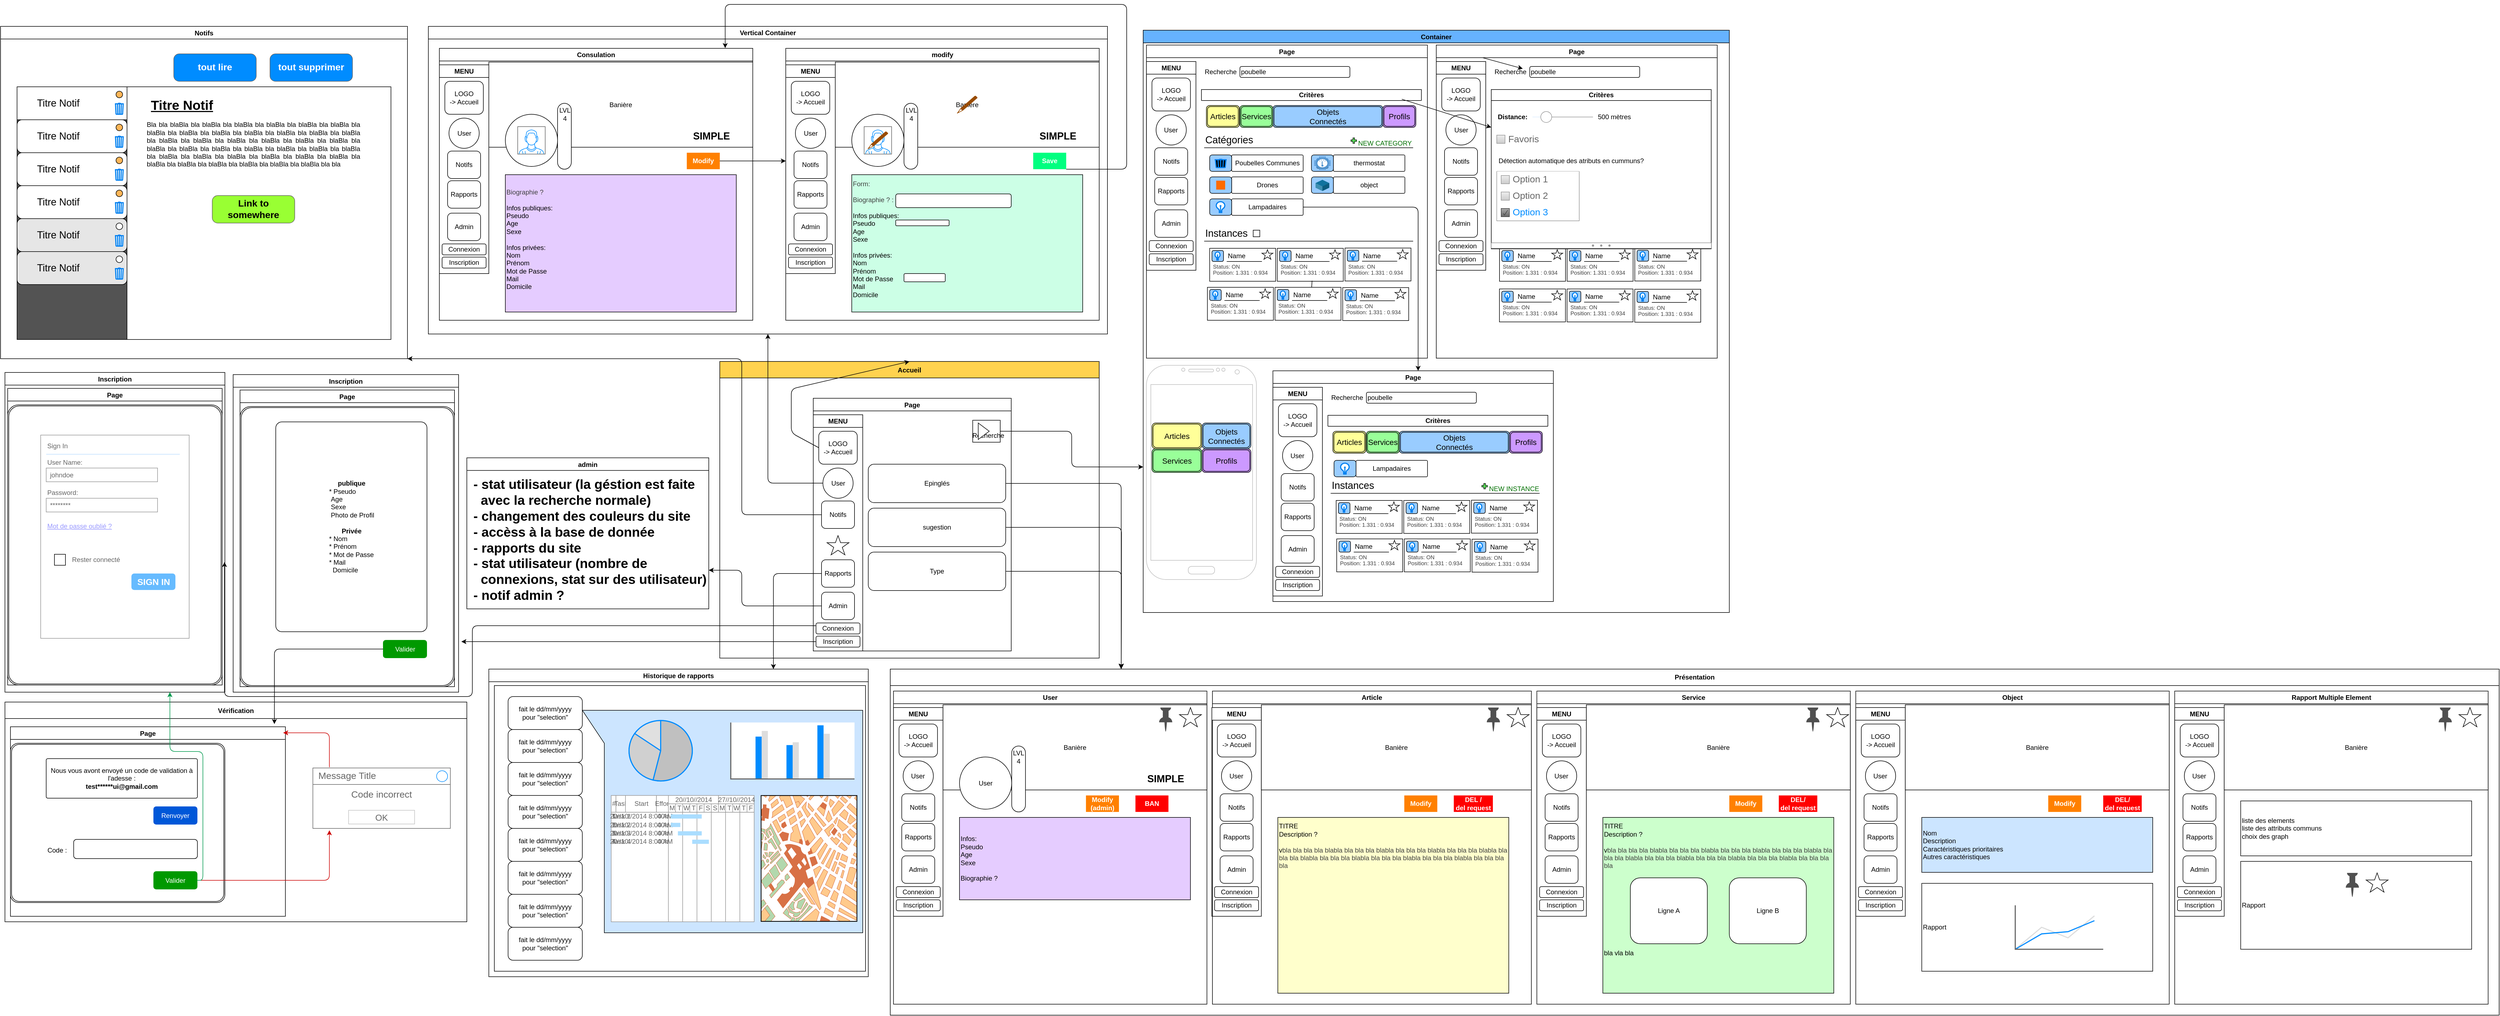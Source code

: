 <mxfile>
    <diagram id="ybmnE-xxG6UFYY30nlif" name="Schéma du site précisé">
        <mxGraphModel dx="1609" dy="1576" grid="1" gridSize="10" guides="1" tooltips="1" connect="1" arrows="1" fold="1" page="1" pageScale="1" pageWidth="850" pageHeight="1100" math="0" shadow="0">
            <root>
                <mxCell id="0"/>
                <mxCell id="1" parent="0"/>
                <mxCell id="CBaKmDP2LRJJYXLSgZSG-5" value="Accueil" style="swimlane;startSize=30;fillColor=#FFD24F;" parent="1" vertex="1">
                    <mxGeometry x="1140" y="140" width="690" height="540" as="geometry"/>
                </mxCell>
                <mxCell id="ue0peWfwbI_nY3OW9C8n-1" value="Page" style="swimlane;" parent="CBaKmDP2LRJJYXLSgZSG-5" vertex="1">
                    <mxGeometry x="170" y="67" width="360" height="460" as="geometry"/>
                </mxCell>
                <mxCell id="ue0peWfwbI_nY3OW9C8n-3" value="&amp;nbsp; &amp;nbsp; &amp;nbsp;&amp;nbsp;&lt;span style=&quot;background-color: transparent;&quot;&gt;Recherche&lt;/span&gt;" style="html=1;whiteSpace=wrap;container=1;recursiveResize=0;collapsible=0;" parent="ue0peWfwbI_nY3OW9C8n-1" vertex="1">
                    <mxGeometry x="290" y="40" width="50" height="40" as="geometry"/>
                </mxCell>
                <mxCell id="ue0peWfwbI_nY3OW9C8n-4" value="" style="triangle;html=1;whiteSpace=wrap;" parent="ue0peWfwbI_nY3OW9C8n-3" vertex="1">
                    <mxGeometry x="10" y="5" width="20" height="30" as="geometry"/>
                </mxCell>
                <mxCell id="ue0peWfwbI_nY3OW9C8n-12" value="Epinglés" style="rounded=1;whiteSpace=wrap;html=1;" parent="ue0peWfwbI_nY3OW9C8n-1" vertex="1">
                    <mxGeometry x="100" y="120" width="250" height="70" as="geometry"/>
                </mxCell>
                <mxCell id="ue0peWfwbI_nY3OW9C8n-13" value="sugestion&lt;span style=&quot;font-family: monospace; font-size: 0px; text-align: start; text-wrap-mode: nowrap;&quot;&gt;%3CmxGraphModel%3E%3Croot%3E%3CmxCell%20id%3D%220%22%2F%3E%3CmxCell%20id%3D%221%22%20parent%3D%220%22%2F%3E%3CmxCell%20id%3D%222%22%20value%3D%22Epingl%C3%A9s%22%20style%3D%22rounded%3D1%3BwhiteSpace%3Dwrap%3Bhtml%3D1%3B%22%20vertex%3D%221%22%20parent%3D%221%22%3E%3CmxGeometry%20x%3D%22840%22%20y%3D%22480%22%20width%3D%22170%22%20height%3D%2270%22%20as%3D%22geometry%22%2F%3E%3C%2FmxCell%3E%3C%2Froot%3E%3C%2FmxGraphModel%3E&lt;/span&gt;&lt;span style=&quot;font-family: monospace; font-size: 0px; text-align: start; text-wrap-mode: nowrap;&quot;&gt;%3CmxGraphModel%3E%3Croot%3E%3CmxCell%20id%3D%220%22%2F%3E%3CmxCell%20id%3D%221%22%20parent%3D%220%22%2F%3E%3CmxCell%20id%3D%222%22%20value%3D%22Epingl%C3%A9s%22%20style%3D%22rounded%3D1%3BwhiteSpace%3Dwrap%3Bhtml%3D1%3B%22%20vertex%3D%221%22%20parent%3D%221%22%3E%3CmxGeometry%20x%3D%22840%22%20y%3D%22480%22%20width%3D%22170%22%20height%3D%2270%22%20as%3D%22geometry%22%2F%3E%3C%2FmxCell%3E%3C%2Froot%3E%3C%2FmxGraphModel%3E&lt;/span&gt;" style="rounded=1;whiteSpace=wrap;html=1;" parent="ue0peWfwbI_nY3OW9C8n-1" vertex="1">
                    <mxGeometry x="100" y="200" width="250" height="70" as="geometry"/>
                </mxCell>
                <mxCell id="ue0peWfwbI_nY3OW9C8n-14" value="Type" style="rounded=1;whiteSpace=wrap;html=1;" parent="ue0peWfwbI_nY3OW9C8n-1" vertex="1">
                    <mxGeometry x="100" y="280" width="250" height="70" as="geometry"/>
                </mxCell>
                <mxCell id="ue0peWfwbI_nY3OW9C8n-15" value="MENU" style="swimlane;whiteSpace=wrap;html=1;startSize=23;" parent="ue0peWfwbI_nY3OW9C8n-1" vertex="1">
                    <mxGeometry y="30" width="90" height="430" as="geometry">
                        <mxRectangle y="30" width="80" height="30" as="alternateBounds"/>
                    </mxGeometry>
                </mxCell>
                <mxCell id="ue0peWfwbI_nY3OW9C8n-16" value="LOGO&lt;div&gt;-&amp;gt; Accueil&lt;/div&gt;" style="rounded=1;whiteSpace=wrap;html=1;" parent="ue0peWfwbI_nY3OW9C8n-15" vertex="1">
                    <mxGeometry x="10" y="30" width="70" height="60" as="geometry"/>
                </mxCell>
                <mxCell id="ue0peWfwbI_nY3OW9C8n-20" value="User" style="ellipse;whiteSpace=wrap;html=1;aspect=fixed;" parent="ue0peWfwbI_nY3OW9C8n-15" vertex="1">
                    <mxGeometry x="17.5" y="97" width="55" height="55" as="geometry"/>
                </mxCell>
                <mxCell id="ue0peWfwbI_nY3OW9C8n-21" value="Notifs" style="rounded=1;whiteSpace=wrap;html=1;" parent="ue0peWfwbI_nY3OW9C8n-15" vertex="1">
                    <mxGeometry x="15" y="157" width="60" height="50" as="geometry"/>
                </mxCell>
                <mxCell id="ue0peWfwbI_nY3OW9C8n-24" value="Connexion" style="rounded=1;whiteSpace=wrap;html=1;" parent="ue0peWfwbI_nY3OW9C8n-15" vertex="1">
                    <mxGeometry x="5" y="379" width="80" height="20" as="geometry"/>
                </mxCell>
                <mxCell id="ue0peWfwbI_nY3OW9C8n-25" value="Inscription" style="rounded=1;whiteSpace=wrap;html=1;" parent="ue0peWfwbI_nY3OW9C8n-15" vertex="1">
                    <mxGeometry x="5" y="403" width="80" height="20" as="geometry"/>
                </mxCell>
                <mxCell id="ue0peWfwbI_nY3OW9C8n-28" value="Rapports" style="rounded=1;whiteSpace=wrap;html=1;" parent="ue0peWfwbI_nY3OW9C8n-15" vertex="1">
                    <mxGeometry x="15" y="264" width="60" height="50" as="geometry"/>
                </mxCell>
                <mxCell id="ue0peWfwbI_nY3OW9C8n-30" value="Admin" style="rounded=1;whiteSpace=wrap;html=1;" parent="ue0peWfwbI_nY3OW9C8n-15" vertex="1">
                    <mxGeometry x="15" y="323" width="60" height="50" as="geometry"/>
                </mxCell>
                <mxCell id="191" value="" style="verticalLabelPosition=bottom;verticalAlign=top;html=1;shape=mxgraph.basic.star" vertex="1" parent="ue0peWfwbI_nY3OW9C8n-15">
                    <mxGeometry x="25" y="220" width="40" height="35" as="geometry"/>
                </mxCell>
                <mxCell id="ue0peWfwbI_nY3OW9C8n-17" style="edgeStyle=none;html=1;exitX=0;exitY=0.5;exitDx=0;exitDy=0;entryX=0.5;entryY=0;entryDx=0;entryDy=0;" parent="CBaKmDP2LRJJYXLSgZSG-5" source="ue0peWfwbI_nY3OW9C8n-16" target="CBaKmDP2LRJJYXLSgZSG-5" edge="1">
                    <mxGeometry relative="1" as="geometry">
                        <Array as="points">
                            <mxPoint x="130" y="130"/>
                            <mxPoint x="130" y="50"/>
                        </Array>
                    </mxGeometry>
                </mxCell>
                <mxCell id="CBaKmDP2LRJJYXLSgZSG-10" value="Inscription" style="swimlane;" parent="1" vertex="1">
                    <mxGeometry x="255" y="163.83" width="410" height="578.17" as="geometry">
                        <mxRectangle x="-70" y="930" width="500" height="70" as="alternateBounds"/>
                    </mxGeometry>
                </mxCell>
                <mxCell id="ZGu4Y0vq5iYslof3LLLf-10" value="Page" style="swimlane;" parent="CBaKmDP2LRJJYXLSgZSG-10" vertex="1">
                    <mxGeometry x="12.5" y="28.17" width="390" height="540" as="geometry"/>
                </mxCell>
                <mxCell id="ZGu4Y0vq5iYslof3LLLf-11" value="" style="shape=ext;double=1;rounded=1;whiteSpace=wrap;html=1;arcSize=5;" parent="ZGu4Y0vq5iYslof3LLLf-10" vertex="1">
                    <mxGeometry y="30" width="390" height="510" as="geometry"/>
                </mxCell>
                <mxCell id="ZGu4Y0vq5iYslof3LLLf-4" value="&lt;b&gt;publique&lt;/b&gt;&lt;div style=&quot;text-align: left;&quot;&gt;&lt;span style=&quot;background-color: transparent;&quot;&gt;* Pseudo&lt;/span&gt;&lt;/div&gt;&lt;div style=&quot;text-align: left;&quot;&gt;&lt;span style=&quot;background-color: transparent;&quot;&gt;&amp;nbsp;Age&lt;/span&gt;&lt;/div&gt;&lt;div style=&quot;text-align: left;&quot;&gt;&amp;nbsp;Sexe&lt;/div&gt;&lt;div style=&quot;text-align: left;&quot;&gt;&amp;nbsp;Photo de Profil&lt;/div&gt;&lt;div style=&quot;text-align: left;&quot;&gt;&lt;b style=&quot;background-color: transparent;&quot;&gt;&lt;br&gt;&lt;/b&gt;&lt;/div&gt;&lt;div&gt;&lt;b style=&quot;background-color: transparent;&quot;&gt;Privée&lt;/b&gt;&lt;/div&gt;&lt;div style=&quot;text-align: left;&quot;&gt;&lt;span style=&quot;background-color: transparent;&quot;&gt;* Nom&lt;/span&gt;&lt;/div&gt;&lt;div style=&quot;text-align: left;&quot;&gt;* Prénom&lt;/div&gt;&lt;div&gt;&lt;div style=&quot;text-align: left;&quot;&gt;&lt;span style=&quot;background-color: transparent;&quot;&gt;* Mot de Passe&lt;/span&gt;&lt;/div&gt;&lt;div style=&quot;text-align: left;&quot;&gt;&lt;span style=&quot;background-color: transparent;&quot;&gt;* Mail&amp;nbsp;&lt;/span&gt;&lt;/div&gt;&lt;/div&gt;&lt;div style=&quot;text-align: left;&quot;&gt;&lt;span style=&quot;background-color: transparent;&quot;&gt;&amp;nbsp; Domicile&lt;/span&gt;&lt;/div&gt;" style="rounded=1;whiteSpace=wrap;html=1;arcSize=4;" parent="ZGu4Y0vq5iYslof3LLLf-10" vertex="1">
                    <mxGeometry x="65" y="58" width="275" height="382" as="geometry"/>
                </mxCell>
                <mxCell id="ZGu4Y0vq5iYslof3LLLf-30" value="Valider" style="rounded=1;fillColor=#009900;align=center;strokeColor=none;html=1;whiteSpace=wrap;fontColor=#ffffff;fontSize=12;sketch=0;" parent="ZGu4Y0vq5iYslof3LLLf-10" vertex="1">
                    <mxGeometry x="260" y="455" width="80" height="33" as="geometry"/>
                </mxCell>
                <mxCell id="CBaKmDP2LRJJYXLSgZSG-11" value="Container" style="swimlane;fillColor=#66B2FF;" parent="1" vertex="1">
                    <mxGeometry x="1910.0" y="-463" width="1065.93" height="1060" as="geometry"/>
                </mxCell>
                <mxCell id="ZGu4Y0vq5iYslof3LLLf-71" value="Page" style="swimlane;" parent="CBaKmDP2LRJJYXLSgZSG-11" vertex="1">
                    <mxGeometry x="5.93" y="27" width="510.94" height="570" as="geometry"/>
                </mxCell>
                <mxCell id="ZGu4Y0vq5iYslof3LLLf-88" value="&lt;font style=&quot;font-size: 14px;&quot;&gt;Articles&lt;/font&gt;" style="shape=ext;double=1;rounded=1;whiteSpace=wrap;html=1;fillColor=#FFFF99;" parent="ZGu4Y0vq5iYslof3LLLf-71" vertex="1">
                    <mxGeometry x="109" y="110" width="60" height="40" as="geometry"/>
                </mxCell>
                <mxCell id="ZGu4Y0vq5iYslof3LLLf-90" value="&lt;span style=&quot;font-size: 14px;&quot;&gt;Services&lt;/span&gt;" style="shape=ext;double=1;rounded=1;whiteSpace=wrap;html=1;fillColor=#99FF99;" parent="ZGu4Y0vq5iYslof3LLLf-71" vertex="1">
                    <mxGeometry x="170" y="110" width="60" height="40" as="geometry"/>
                </mxCell>
                <mxCell id="ZGu4Y0vq5iYslof3LLLf-91" value="&lt;span style=&quot;font-size: 14px;&quot;&gt;Profils&lt;/span&gt;" style="shape=ext;double=1;rounded=1;whiteSpace=wrap;html=1;fillColor=#CC99FF;" parent="ZGu4Y0vq5iYslof3LLLf-71" vertex="1">
                    <mxGeometry x="430" y="110" width="60" height="40" as="geometry"/>
                </mxCell>
                <mxCell id="ZGu4Y0vq5iYslof3LLLf-89" value="&lt;font style=&quot;font-size: 14px;&quot;&gt;Objets&lt;/font&gt;&lt;div&gt;&lt;font style=&quot;font-size: 14px;&quot;&gt;Connectés&lt;/font&gt;&lt;/div&gt;" style="shape=ext;double=1;rounded=1;whiteSpace=wrap;html=1;fillColor=#99CCFF;" parent="ZGu4Y0vq5iYslof3LLLf-71" vertex="1">
                    <mxGeometry x="230" y="110" width="200" height="40" as="geometry"/>
                </mxCell>
                <mxCell id="ZGu4Y0vq5iYslof3LLLf-77" value="MENU" style="swimlane;whiteSpace=wrap;html=1;startSize=23;" parent="ZGu4Y0vq5iYslof3LLLf-71" vertex="1">
                    <mxGeometry y="30" width="90" height="380" as="geometry">
                        <mxRectangle y="30" width="80" height="30" as="alternateBounds"/>
                    </mxGeometry>
                </mxCell>
                <mxCell id="ZGu4Y0vq5iYslof3LLLf-78" value="LOGO&lt;div&gt;-&amp;gt; Accueil&lt;/div&gt;" style="rounded=1;whiteSpace=wrap;html=1;" parent="ZGu4Y0vq5iYslof3LLLf-77" vertex="1">
                    <mxGeometry x="10" y="30" width="70" height="60" as="geometry"/>
                </mxCell>
                <mxCell id="ZGu4Y0vq5iYslof3LLLf-79" value="User" style="ellipse;whiteSpace=wrap;html=1;aspect=fixed;" parent="ZGu4Y0vq5iYslof3LLLf-77" vertex="1">
                    <mxGeometry x="17.5" y="97" width="55" height="55" as="geometry"/>
                </mxCell>
                <mxCell id="ZGu4Y0vq5iYslof3LLLf-80" value="Notifs" style="rounded=1;whiteSpace=wrap;html=1;" parent="ZGu4Y0vq5iYslof3LLLf-77" vertex="1">
                    <mxGeometry x="15" y="157" width="60" height="50" as="geometry"/>
                </mxCell>
                <mxCell id="ZGu4Y0vq5iYslof3LLLf-81" value="Connexion" style="rounded=1;whiteSpace=wrap;html=1;" parent="ZGu4Y0vq5iYslof3LLLf-77" vertex="1">
                    <mxGeometry x="5" y="326" width="80" height="20" as="geometry"/>
                </mxCell>
                <mxCell id="ZGu4Y0vq5iYslof3LLLf-82" value="Inscription" style="rounded=1;whiteSpace=wrap;html=1;" parent="ZGu4Y0vq5iYslof3LLLf-77" vertex="1">
                    <mxGeometry x="5" y="350" width="80" height="20" as="geometry"/>
                </mxCell>
                <mxCell id="ZGu4Y0vq5iYslof3LLLf-83" value="Rapports" style="rounded=1;whiteSpace=wrap;html=1;" parent="ZGu4Y0vq5iYslof3LLLf-77" vertex="1">
                    <mxGeometry x="15" y="211" width="60" height="50" as="geometry"/>
                </mxCell>
                <mxCell id="ZGu4Y0vq5iYslof3LLLf-84" value="Admin" style="rounded=1;whiteSpace=wrap;html=1;" parent="ZGu4Y0vq5iYslof3LLLf-77" vertex="1">
                    <mxGeometry x="15" y="270" width="60" height="50" as="geometry"/>
                </mxCell>
                <mxCell id="ZGu4Y0vq5iYslof3LLLf-92" value="poubelle" style="rounded=1;whiteSpace=wrap;html=1;align=left;" parent="ZGu4Y0vq5iYslof3LLLf-71" vertex="1">
                    <mxGeometry x="170" y="39" width="200" height="20" as="geometry"/>
                </mxCell>
                <mxCell id="ZGu4Y0vq5iYslof3LLLf-94" value="Recherche" style="text;html=1;align=center;verticalAlign=middle;whiteSpace=wrap;rounded=0;" parent="ZGu4Y0vq5iYslof3LLLf-71" vertex="1">
                    <mxGeometry x="105" y="34" width="60" height="30" as="geometry"/>
                </mxCell>
                <mxCell id="ZGu4Y0vq5iYslof3LLLf-167" value="thermostat" style="rounded=1;whiteSpace=wrap;html=1;arcSize=7;" parent="ZGu4Y0vq5iYslof3LLLf-71" vertex="1">
                    <mxGeometry x="340" y="200" width="130" height="30" as="geometry"/>
                </mxCell>
                <mxCell id="ZGu4Y0vq5iYslof3LLLf-168" value="" style="rounded=1;whiteSpace=wrap;html=1;fillColor=#99CCFF;" parent="ZGu4Y0vq5iYslof3LLLf-71" vertex="1">
                    <mxGeometry x="300" y="200" width="40" height="30" as="geometry"/>
                </mxCell>
                <mxCell id="ZGu4Y0vq5iYslof3LLLf-170" value="object" style="rounded=1;whiteSpace=wrap;html=1;arcSize=7;" parent="ZGu4Y0vq5iYslof3LLLf-71" vertex="1">
                    <mxGeometry x="340" y="240" width="130" height="30" as="geometry"/>
                </mxCell>
                <mxCell id="ZGu4Y0vq5iYslof3LLLf-171" value="" style="rounded=1;whiteSpace=wrap;html=1;fillColor=#99CCFF;" parent="ZGu4Y0vq5iYslof3LLLf-71" vertex="1">
                    <mxGeometry x="300" y="240" width="40" height="30" as="geometry"/>
                </mxCell>
                <mxCell id="ZGu4Y0vq5iYslof3LLLf-185" value="Poubelles Communes" style="rounded=1;whiteSpace=wrap;html=1;arcSize=7;" parent="ZGu4Y0vq5iYslof3LLLf-71" vertex="1">
                    <mxGeometry x="155" y="200" width="130" height="30" as="geometry"/>
                </mxCell>
                <mxCell id="ZGu4Y0vq5iYslof3LLLf-186" value="" style="rounded=1;whiteSpace=wrap;html=1;fillColor=#99CCFF;" parent="ZGu4Y0vq5iYslof3LLLf-71" vertex="1">
                    <mxGeometry x="115" y="200" width="40" height="30" as="geometry"/>
                </mxCell>
                <mxCell id="ZGu4Y0vq5iYslof3LLLf-187" value="" style="html=1;verticalLabelPosition=bottom;align=center;labelBackgroundColor=#ffffff;verticalAlign=top;strokeWidth=2;strokeColor=#0080F0;shadow=0;dashed=0;shape=mxgraph.ios7.icons.trashcan;fillColor=#000000;" parent="ZGu4Y0vq5iYslof3LLLf-71" vertex="1">
                    <mxGeometry x="124" y="208" width="22" height="15" as="geometry"/>
                </mxCell>
                <mxCell id="ZGu4Y0vq5iYslof3LLLf-188" value="Drones" style="rounded=1;whiteSpace=wrap;html=1;arcSize=7;" parent="ZGu4Y0vq5iYslof3LLLf-71" vertex="1">
                    <mxGeometry x="155" y="240" width="130" height="30" as="geometry"/>
                </mxCell>
                <mxCell id="ZGu4Y0vq5iYslof3LLLf-189" value="" style="rounded=1;whiteSpace=wrap;html=1;fillColor=#99CCFF;" parent="ZGu4Y0vq5iYslof3LLLf-71" vertex="1">
                    <mxGeometry x="115" y="240" width="40" height="30" as="geometry"/>
                </mxCell>
                <mxCell id="ZGu4Y0vq5iYslof3LLLf-191" value="Lampadaires" style="rounded=1;whiteSpace=wrap;html=1;arcSize=7;" parent="ZGu4Y0vq5iYslof3LLLf-71" vertex="1">
                    <mxGeometry x="155" y="280" width="130" height="30" as="geometry"/>
                </mxCell>
                <mxCell id="ZGu4Y0vq5iYslof3LLLf-192" value="" style="rounded=1;whiteSpace=wrap;html=1;fillColor=#99CCFF;" parent="ZGu4Y0vq5iYslof3LLLf-71" vertex="1">
                    <mxGeometry x="115" y="280" width="40" height="30" as="geometry"/>
                </mxCell>
                <mxCell id="ZGu4Y0vq5iYslof3LLLf-156" value="" style="endArrow=none;html=1;" parent="ZGu4Y0vq5iYslof3LLLf-71" edge="1">
                    <mxGeometry width="50" height="50" relative="1" as="geometry">
                        <mxPoint x="105" y="357" as="sourcePoint"/>
                        <mxPoint x="485" y="357" as="targetPoint"/>
                    </mxGeometry>
                </mxCell>
                <mxCell id="ZGu4Y0vq5iYslof3LLLf-157" value="&lt;span style=&quot;font-size: 18px;&quot;&gt;Instances&lt;/span&gt;" style="text;html=1;align=left;verticalAlign=middle;resizable=0;points=[];autosize=1;strokeColor=none;fillColor=none;" parent="ZGu4Y0vq5iYslof3LLLf-71" vertex="1">
                    <mxGeometry x="105" y="323" width="100" height="40" as="geometry"/>
                </mxCell>
                <mxCell id="zrZWsueNxOF401tBM8fI-1" value="" style="outlineConnect=0;dashed=0;verticalLabelPosition=bottom;verticalAlign=top;align=center;html=1;shape=mxgraph.aws3.thermostat;fillColor=#5294CF;gradientColor=none;" vertex="1" parent="ZGu4Y0vq5iYslof3LLLf-71">
                    <mxGeometry x="305" y="202.63" width="30" height="24.75" as="geometry"/>
                </mxCell>
                <mxCell id="zrZWsueNxOF401tBM8fI-2" value="" style="verticalLabelPosition=bottom;verticalAlign=top;html=1;shape=mxgraph.infographic.shadedCube;isoAngle=15;fillColor=#10739E;strokeColor=none;" vertex="1" parent="ZGu4Y0vq5iYslof3LLLf-71">
                    <mxGeometry x="307.5" y="245.25" width="25" height="20.5" as="geometry"/>
                </mxCell>
                <mxCell id="zrZWsueNxOF401tBM8fI-3" value="" style="points=[];aspect=fixed;html=1;align=center;shadow=0;dashed=0;fillColor=#FF6A00;strokeColor=none;shape=mxgraph.alibaba_cloud.tr_transit_router;" vertex="1" parent="ZGu4Y0vq5iYslof3LLLf-71">
                    <mxGeometry x="126.88" y="246.88" width="16.25" height="16.25" as="geometry"/>
                </mxCell>
                <mxCell id="zrZWsueNxOF401tBM8fI-4" value="" style="html=1;verticalLabelPosition=bottom;align=center;labelBackgroundColor=#ffffff;verticalAlign=top;strokeWidth=2;strokeColor=#0080F0;shadow=0;dashed=0;shape=mxgraph.ios7.icons.lightbulb;" vertex="1" parent="ZGu4Y0vq5iYslof3LLLf-71">
                    <mxGeometry x="126.33" y="285.15" width="16.8" height="19.7" as="geometry"/>
                </mxCell>
                <mxCell id="zrZWsueNxOF401tBM8fI-13" value="" style="rounded=0;whiteSpace=wrap;html=1;" vertex="1" parent="ZGu4Y0vq5iYslof3LLLf-71">
                    <mxGeometry x="115" y="370" width="120" height="60" as="geometry"/>
                </mxCell>
                <mxCell id="zrZWsueNxOF401tBM8fI-8" value="" style="rounded=1;whiteSpace=wrap;html=1;fillColor=#99CCFF;" vertex="1" parent="ZGu4Y0vq5iYslof3LLLf-71">
                    <mxGeometry x="119.13" y="374" width="21" height="20" as="geometry"/>
                </mxCell>
                <mxCell id="zrZWsueNxOF401tBM8fI-9" value="" style="html=1;verticalLabelPosition=bottom;align=center;labelBackgroundColor=#ffffff;verticalAlign=top;strokeWidth=2;strokeColor=#0080F0;shadow=0;dashed=0;shape=mxgraph.ios7.icons.lightbulb;direction=east;" vertex="1" parent="ZGu4Y0vq5iYslof3LLLf-71">
                    <mxGeometry x="124.46" y="376.57" width="9.67" height="14.85" as="geometry"/>
                </mxCell>
                <mxCell id="zrZWsueNxOF401tBM8fI-14" value="Name" style="text;html=1;align=center;verticalAlign=middle;whiteSpace=wrap;rounded=0;" vertex="1" parent="ZGu4Y0vq5iYslof3LLLf-71">
                    <mxGeometry x="134.13" y="368.99" width="60" height="30" as="geometry"/>
                </mxCell>
                <mxCell id="zrZWsueNxOF401tBM8fI-15" value="" style="endArrow=none;html=1;" edge="1" parent="ZGu4Y0vq5iYslof3LLLf-71">
                    <mxGeometry width="50" height="50" relative="1" as="geometry">
                        <mxPoint x="146" y="394" as="sourcePoint"/>
                        <mxPoint x="210" y="394" as="targetPoint"/>
                    </mxGeometry>
                </mxCell>
                <mxCell id="zrZWsueNxOF401tBM8fI-17" value="&lt;span style=&quot;color: rgb(63, 63, 63); font-size: 10px;&quot;&gt;Status: ON&lt;/span&gt;" style="text;html=1;align=left;verticalAlign=middle;resizable=0;points=[];autosize=1;strokeColor=none;fillColor=none;" vertex="1" parent="ZGu4Y0vq5iYslof3LLLf-71">
                    <mxGeometry x="119" y="388" width="70" height="30" as="geometry"/>
                </mxCell>
                <mxCell id="zrZWsueNxOF401tBM8fI-18" value="&lt;span style=&quot;color: rgb(63, 63, 63); font-size: 10px;&quot;&gt;Position: 1.331 : 0.934&lt;/span&gt;" style="text;html=1;align=left;verticalAlign=middle;resizable=0;points=[];autosize=1;strokeColor=none;fillColor=none;" vertex="1" parent="ZGu4Y0vq5iYslof3LLLf-71">
                    <mxGeometry x="119.13" y="398.99" width="120" height="30" as="geometry"/>
                </mxCell>
                <mxCell id="zrZWsueNxOF401tBM8fI-20" value="" style="verticalLabelPosition=bottom;verticalAlign=top;html=1;shape=mxgraph.basic.star" vertex="1" parent="ZGu4Y0vq5iYslof3LLLf-71">
                    <mxGeometry x="210" y="372.43" width="20" height="17.57" as="geometry"/>
                </mxCell>
                <mxCell id="zrZWsueNxOF401tBM8fI-30" value="" style="rounded=0;whiteSpace=wrap;html=1;" vertex="1" parent="ZGu4Y0vq5iYslof3LLLf-71">
                    <mxGeometry x="237.94" y="370.01" width="120" height="60" as="geometry"/>
                </mxCell>
                <mxCell id="zrZWsueNxOF401tBM8fI-31" value="" style="rounded=1;whiteSpace=wrap;html=1;fillColor=#99CCFF;" vertex="1" parent="ZGu4Y0vq5iYslof3LLLf-71">
                    <mxGeometry x="242.07" y="374.01" width="21" height="20" as="geometry"/>
                </mxCell>
                <mxCell id="zrZWsueNxOF401tBM8fI-32" value="" style="html=1;verticalLabelPosition=bottom;align=center;labelBackgroundColor=#ffffff;verticalAlign=top;strokeWidth=2;strokeColor=#0080F0;shadow=0;dashed=0;shape=mxgraph.ios7.icons.lightbulb;direction=east;" vertex="1" parent="ZGu4Y0vq5iYslof3LLLf-71">
                    <mxGeometry x="247.4" y="376.58" width="9.67" height="14.85" as="geometry"/>
                </mxCell>
                <mxCell id="zrZWsueNxOF401tBM8fI-33" value="Name" style="text;html=1;align=center;verticalAlign=middle;whiteSpace=wrap;rounded=0;" vertex="1" parent="ZGu4Y0vq5iYslof3LLLf-71">
                    <mxGeometry x="257.07" y="369.0" width="60" height="30" as="geometry"/>
                </mxCell>
                <mxCell id="zrZWsueNxOF401tBM8fI-34" value="" style="endArrow=none;html=1;" edge="1" parent="ZGu4Y0vq5iYslof3LLLf-71">
                    <mxGeometry width="50" height="50" relative="1" as="geometry">
                        <mxPoint x="268.94" y="394.01" as="sourcePoint"/>
                        <mxPoint x="332.94" y="394.01" as="targetPoint"/>
                    </mxGeometry>
                </mxCell>
                <mxCell id="zrZWsueNxOF401tBM8fI-35" value="&lt;span style=&quot;color: rgb(63, 63, 63); font-size: 10px;&quot;&gt;Status: ON&lt;/span&gt;" style="text;html=1;align=left;verticalAlign=middle;resizable=0;points=[];autosize=1;strokeColor=none;fillColor=none;" vertex="1" parent="ZGu4Y0vq5iYslof3LLLf-71">
                    <mxGeometry x="241.94" y="388.01" width="70" height="30" as="geometry"/>
                </mxCell>
                <mxCell id="Owr9vT0CHjeGW20l1I10-299" value="" style="edgeStyle=none;html=1;" edge="1" parent="ZGu4Y0vq5iYslof3LLLf-71" source="zrZWsueNxOF401tBM8fI-36" target="zrZWsueNxOF401tBM8fI-60">
                    <mxGeometry relative="1" as="geometry"/>
                </mxCell>
                <mxCell id="zrZWsueNxOF401tBM8fI-36" value="&lt;span style=&quot;color: rgb(63, 63, 63); font-size: 10px;&quot;&gt;Position: 1.331 : 0.934&lt;/span&gt;" style="text;html=1;align=left;verticalAlign=middle;resizable=0;points=[];autosize=1;strokeColor=none;fillColor=none;" vertex="1" parent="ZGu4Y0vq5iYslof3LLLf-71">
                    <mxGeometry x="242.07" y="399" width="120" height="30" as="geometry"/>
                </mxCell>
                <mxCell id="zrZWsueNxOF401tBM8fI-37" value="" style="verticalLabelPosition=bottom;verticalAlign=top;html=1;shape=mxgraph.basic.star" vertex="1" parent="ZGu4Y0vq5iYslof3LLLf-71">
                    <mxGeometry x="332.94" y="372.44" width="20" height="17.57" as="geometry"/>
                </mxCell>
                <mxCell id="zrZWsueNxOF401tBM8fI-38" value="" style="rounded=0;whiteSpace=wrap;html=1;" vertex="1" parent="ZGu4Y0vq5iYslof3LLLf-71">
                    <mxGeometry x="361.07" y="369.52" width="120" height="60" as="geometry"/>
                </mxCell>
                <mxCell id="zrZWsueNxOF401tBM8fI-39" value="" style="rounded=1;whiteSpace=wrap;html=1;fillColor=#99CCFF;" vertex="1" parent="ZGu4Y0vq5iYslof3LLLf-71">
                    <mxGeometry x="365.2" y="373.52" width="21" height="20" as="geometry"/>
                </mxCell>
                <mxCell id="zrZWsueNxOF401tBM8fI-40" value="" style="html=1;verticalLabelPosition=bottom;align=center;labelBackgroundColor=#ffffff;verticalAlign=top;strokeWidth=2;strokeColor=#0080F0;shadow=0;dashed=0;shape=mxgraph.ios7.icons.lightbulb;direction=east;" vertex="1" parent="ZGu4Y0vq5iYslof3LLLf-71">
                    <mxGeometry x="370.53" y="376.09" width="9.67" height="14.85" as="geometry"/>
                </mxCell>
                <mxCell id="zrZWsueNxOF401tBM8fI-41" value="Name" style="text;html=1;align=center;verticalAlign=middle;whiteSpace=wrap;rounded=0;" vertex="1" parent="ZGu4Y0vq5iYslof3LLLf-71">
                    <mxGeometry x="380.2" y="368.51" width="60" height="30" as="geometry"/>
                </mxCell>
                <mxCell id="zrZWsueNxOF401tBM8fI-42" value="" style="endArrow=none;html=1;" edge="1" parent="ZGu4Y0vq5iYslof3LLLf-71">
                    <mxGeometry width="50" height="50" relative="1" as="geometry">
                        <mxPoint x="392.07" y="393.52" as="sourcePoint"/>
                        <mxPoint x="456.07" y="393.52" as="targetPoint"/>
                    </mxGeometry>
                </mxCell>
                <mxCell id="zrZWsueNxOF401tBM8fI-43" value="&lt;span style=&quot;color: rgb(63, 63, 63); font-size: 10px;&quot;&gt;Status: ON&lt;/span&gt;" style="text;html=1;align=left;verticalAlign=middle;resizable=0;points=[];autosize=1;strokeColor=none;fillColor=none;" vertex="1" parent="ZGu4Y0vq5iYslof3LLLf-71">
                    <mxGeometry x="365.07" y="387.52" width="70" height="30" as="geometry"/>
                </mxCell>
                <mxCell id="zrZWsueNxOF401tBM8fI-44" value="&lt;span style=&quot;color: rgb(63, 63, 63); font-size: 10px;&quot;&gt;Position: 1.331 : 0.934&lt;/span&gt;" style="text;html=1;align=left;verticalAlign=middle;resizable=0;points=[];autosize=1;strokeColor=none;fillColor=none;" vertex="1" parent="ZGu4Y0vq5iYslof3LLLf-71">
                    <mxGeometry x="365.2" y="398.51" width="120" height="30" as="geometry"/>
                </mxCell>
                <mxCell id="zrZWsueNxOF401tBM8fI-45" value="" style="verticalLabelPosition=bottom;verticalAlign=top;html=1;shape=mxgraph.basic.star" vertex="1" parent="ZGu4Y0vq5iYslof3LLLf-71">
                    <mxGeometry x="456.07" y="371.95" width="20" height="17.57" as="geometry"/>
                </mxCell>
                <mxCell id="hSf_RMTBczv2v-jvGbDs-8" value="" style="endArrow=none;html=1;" edge="1" parent="ZGu4Y0vq5iYslof3LLLf-71">
                    <mxGeometry width="50" height="50" relative="1" as="geometry">
                        <mxPoint x="105" y="187" as="sourcePoint"/>
                        <mxPoint x="485" y="187" as="targetPoint"/>
                    </mxGeometry>
                </mxCell>
                <mxCell id="hSf_RMTBczv2v-jvGbDs-9" value="&lt;span style=&quot;font-size: 18px;&quot;&gt;Catégories&lt;/span&gt;" style="text;html=1;align=left;verticalAlign=middle;resizable=0;points=[];autosize=1;strokeColor=none;fillColor=none;" vertex="1" parent="ZGu4Y0vq5iYslof3LLLf-71">
                    <mxGeometry x="105" y="153" width="110" height="40" as="geometry"/>
                </mxCell>
                <mxCell id="hSf_RMTBczv2v-jvGbDs-10" value="" style="shape=cross;whiteSpace=wrap;html=1;size=0.281;fillColor=#66FF66;" vertex="1" parent="ZGu4Y0vq5iYslof3LLLf-71">
                    <mxGeometry x="372" y="169" width="10" height="10" as="geometry"/>
                </mxCell>
                <mxCell id="hSf_RMTBczv2v-jvGbDs-11" value="&lt;font color=&quot;#007000&quot;&gt;NEW CATEGORY&lt;/font&gt;" style="text;html=1;align=left;verticalAlign=middle;resizable=0;points=[];autosize=1;strokeColor=none;fillColor=none;" vertex="1" parent="ZGu4Y0vq5iYslof3LLLf-71">
                    <mxGeometry x="382.94" y="164" width="120" height="30" as="geometry"/>
                </mxCell>
                <mxCell id="ZGu4Y0vq5iYslof3LLLf-96" value="Critères" style="swimlane;whiteSpace=wrap;html=1;startSize=20;" parent="ZGu4Y0vq5iYslof3LLLf-71" vertex="1" collapsed="1">
                    <mxGeometry x="100" y="81" width="400" height="20" as="geometry">
                        <mxRectangle x="100" y="81" width="400" height="300" as="alternateBounds"/>
                    </mxGeometry>
                </mxCell>
                <mxCell id="ZGu4Y0vq5iYslof3LLLf-118" value="" style="verticalLabelPosition=bottom;shadow=0;dashed=0;align=center;html=1;verticalAlign=top;strokeWidth=1;shape=mxgraph.mockup.forms.splitter;strokeColor=#999999;" parent="ZGu4Y0vq5iYslof3LLLf-96" vertex="1">
                    <mxGeometry y="290" width="400" height="10" as="geometry"/>
                </mxCell>
                <mxCell id="ZGu4Y0vq5iYslof3LLLf-119" value="" style="whiteSpace=wrap;html=1;" parent="ZGu4Y0vq5iYslof3LLLf-96" vertex="1">
                    <mxGeometry y="20" width="400" height="270" as="geometry"/>
                </mxCell>
                <mxCell id="ZGu4Y0vq5iYslof3LLLf-124" value="" style="verticalLabelPosition=bottom;shadow=0;dashed=0;align=center;html=1;verticalAlign=top;strokeWidth=1;shape=mxgraph.mockup.forms.horSlider;strokeColor=#999999;sliderStyle=basic;sliderPos=20;handleStyle=circle;fillColor2=#ddeeff;" parent="ZGu4Y0vq5iYslof3LLLf-96" vertex="1">
                    <mxGeometry x="75" y="70" width="110" height="30" as="geometry"/>
                </mxCell>
                <mxCell id="ZGu4Y0vq5iYslof3LLLf-125" value="&lt;b&gt;Distance:&lt;/b&gt;" style="text;html=1;align=left;verticalAlign=middle;resizable=0;points=[];autosize=1;strokeColor=none;fillColor=none;" parent="ZGu4Y0vq5iYslof3LLLf-96" vertex="1">
                    <mxGeometry x="10" y="70" width="80" height="30" as="geometry"/>
                </mxCell>
                <mxCell id="ZGu4Y0vq5iYslof3LLLf-126" value="500 mètres" style="text;html=1;align=left;verticalAlign=middle;resizable=0;points=[];autosize=1;strokeColor=none;fillColor=none;" parent="ZGu4Y0vq5iYslof3LLLf-96" vertex="1">
                    <mxGeometry x="192" y="70" width="80" height="30" as="geometry"/>
                </mxCell>
                <mxCell id="ZGu4Y0vq5iYslof3LLLf-127" value="Favoris" style="strokeWidth=1;shadow=0;dashed=0;align=center;html=1;shape=mxgraph.mockup.forms.rrect;rSize=0;fillColor=#eeeeee;strokeColor=#999999;gradientColor=#cccccc;align=left;spacingLeft=4;fontSize=17;fontColor=#666666;labelPosition=right;" parent="ZGu4Y0vq5iYslof3LLLf-96" vertex="1">
                    <mxGeometry x="10" y="118" width="15" height="15" as="geometry"/>
                </mxCell>
                <mxCell id="ZGu4Y0vq5iYslof3LLLf-139" value="Détection automatique des atributs en cummuns?" style="text;html=1;align=center;verticalAlign=middle;resizable=0;points=[];autosize=1;strokeColor=none;fillColor=none;" parent="ZGu4Y0vq5iYslof3LLLf-96" vertex="1">
                    <mxGeometry y="150" width="290" height="30" as="geometry"/>
                </mxCell>
                <mxCell id="ZGu4Y0vq5iYslof3LLLf-129" value="" style="swimlane;strokeColor=#999999;swimlaneFillColor=#FFFFFF;fillColor=#ffffff;fontColor=#666666;fontStyle=0;childLayout=stackLayout;horizontal=1;startSize=0;horizontalStack=0;resizeParent=1;resizeParentMax=0;resizeLast=0;collapsible=0;marginBottom=0;whiteSpace=wrap;html=1;" parent="ZGu4Y0vq5iYslof3LLLf-96" vertex="1">
                    <mxGeometry x="10" y="180" width="150" height="90" as="geometry"/>
                </mxCell>
                <mxCell id="ZGu4Y0vq5iYslof3LLLf-130" value="Option 1" style="text;strokeColor=none;align=left;verticalAlign=middle;spacingLeft=27;spacingRight=10;overflow=hidden;points=[[0,0.5],[1,0.5]];portConstraint=eastwest;rotatable=0;whiteSpace=wrap;html=1;fillColor=none;fontColor=inherit;fontSize=17;" parent="ZGu4Y0vq5iYslof3LLLf-129" vertex="1">
                    <mxGeometry width="150" height="30" as="geometry"/>
                </mxCell>
                <mxCell id="ZGu4Y0vq5iYslof3LLLf-131" value="" style="resizable=0;fillColor=#EEEEEE;strokeColor=#999999;gradientColor=#cccccc;html=1;" parent="ZGu4Y0vq5iYslof3LLLf-130" vertex="1">
                    <mxGeometry y="0.5" width="15" height="15" relative="1" as="geometry">
                        <mxPoint x="8" y="-7.5" as="offset"/>
                    </mxGeometry>
                </mxCell>
                <mxCell id="ZGu4Y0vq5iYslof3LLLf-132" value="Option 2" style="text;strokeColor=none;align=left;verticalAlign=middle;spacingLeft=27;spacingRight=10;overflow=hidden;points=[[0,0.5],[1,0.5]];portConstraint=eastwest;rotatable=0;whiteSpace=wrap;html=1;rSize=5;fillColor=none;fontColor=inherit;fontSize=17;" parent="ZGu4Y0vq5iYslof3LLLf-129" vertex="1">
                    <mxGeometry y="30" width="150" height="30" as="geometry"/>
                </mxCell>
                <mxCell id="ZGu4Y0vq5iYslof3LLLf-133" value="" style="resizable=0;fillColor=#EEEEEE;strokeColor=#999999;gradientColor=#cccccc;html=1;" parent="ZGu4Y0vq5iYslof3LLLf-132" vertex="1">
                    <mxGeometry y="0.5" width="15" height="15" relative="1" as="geometry">
                        <mxPoint x="8" y="-7.5" as="offset"/>
                    </mxGeometry>
                </mxCell>
                <mxCell id="ZGu4Y0vq5iYslof3LLLf-134" value="Option 3" style="text;strokeColor=none;align=left;verticalAlign=middle;spacingLeft=27;spacingRight=10;overflow=hidden;points=[[0,0.5],[1,0.5]];portConstraint=eastwest;rotatable=0;whiteSpace=wrap;html=1;rSize=5;fillColor=none;fontColor=#008CFF;fontSize=17;" parent="ZGu4Y0vq5iYslof3LLLf-129" vertex="1">
                    <mxGeometry y="60" width="150" height="30" as="geometry"/>
                </mxCell>
                <mxCell id="ZGu4Y0vq5iYslof3LLLf-135" value="" style="shape=mxgraph.mockup.forms.checkbox;resizable=0;fillColor=#AAAAAA;gradientColor=#666666;strokeColor=#444444;html=1;" parent="ZGu4Y0vq5iYslof3LLLf-134" vertex="1">
                    <mxGeometry y="0.5" width="15" height="15" relative="1" as="geometry">
                        <mxPoint x="8" y="-7.5" as="offset"/>
                    </mxGeometry>
                </mxCell>
                <mxCell id="hSf_RMTBczv2v-jvGbDs-117" value="" style="whiteSpace=wrap;html=1;aspect=fixed;direction=south;" vertex="1" parent="ZGu4Y0vq5iYslof3LLLf-71">
                    <mxGeometry x="194.13" y="337" width="12" height="12" as="geometry"/>
                </mxCell>
                <mxCell id="zrZWsueNxOF401tBM8fI-46" value="" style="rounded=0;whiteSpace=wrap;html=1;" vertex="1" parent="ZGu4Y0vq5iYslof3LLLf-71">
                    <mxGeometry x="110.87" y="441.01" width="120" height="60" as="geometry"/>
                </mxCell>
                <mxCell id="zrZWsueNxOF401tBM8fI-47" value="" style="rounded=1;whiteSpace=wrap;html=1;fillColor=#99CCFF;" vertex="1" parent="ZGu4Y0vq5iYslof3LLLf-71">
                    <mxGeometry x="115" y="445.01" width="21" height="20" as="geometry"/>
                </mxCell>
                <mxCell id="zrZWsueNxOF401tBM8fI-48" value="" style="html=1;verticalLabelPosition=bottom;align=center;labelBackgroundColor=#ffffff;verticalAlign=top;strokeWidth=2;strokeColor=#0080F0;shadow=0;dashed=0;shape=mxgraph.ios7.icons.lightbulb;direction=east;" vertex="1" parent="ZGu4Y0vq5iYslof3LLLf-71">
                    <mxGeometry x="120.33" y="447.58" width="9.67" height="14.85" as="geometry"/>
                </mxCell>
                <mxCell id="zrZWsueNxOF401tBM8fI-49" value="Name" style="text;html=1;align=center;verticalAlign=middle;whiteSpace=wrap;rounded=0;" vertex="1" parent="ZGu4Y0vq5iYslof3LLLf-71">
                    <mxGeometry x="130" y="440.0" width="60" height="30" as="geometry"/>
                </mxCell>
                <mxCell id="zrZWsueNxOF401tBM8fI-50" value="" style="endArrow=none;html=1;" edge="1" parent="ZGu4Y0vq5iYslof3LLLf-71">
                    <mxGeometry width="50" height="50" relative="1" as="geometry">
                        <mxPoint x="141.87" y="465.01" as="sourcePoint"/>
                        <mxPoint x="205.87" y="465.01" as="targetPoint"/>
                    </mxGeometry>
                </mxCell>
                <mxCell id="zrZWsueNxOF401tBM8fI-51" value="&lt;span style=&quot;color: rgb(63, 63, 63); font-size: 10px;&quot;&gt;Status: ON&lt;/span&gt;" style="text;html=1;align=left;verticalAlign=middle;resizable=0;points=[];autosize=1;strokeColor=none;fillColor=none;" vertex="1" parent="ZGu4Y0vq5iYslof3LLLf-71">
                    <mxGeometry x="114.87" y="459.01" width="70" height="30" as="geometry"/>
                </mxCell>
                <mxCell id="zrZWsueNxOF401tBM8fI-52" value="&lt;span style=&quot;color: rgb(63, 63, 63); font-size: 10px;&quot;&gt;Position: 1.331 : 0.934&lt;/span&gt;" style="text;html=1;align=left;verticalAlign=middle;resizable=0;points=[];autosize=1;strokeColor=none;fillColor=none;" vertex="1" parent="ZGu4Y0vq5iYslof3LLLf-71">
                    <mxGeometry x="115" y="470" width="120" height="30" as="geometry"/>
                </mxCell>
                <mxCell id="zrZWsueNxOF401tBM8fI-53" value="" style="verticalLabelPosition=bottom;verticalAlign=top;html=1;shape=mxgraph.basic.star" vertex="1" parent="ZGu4Y0vq5iYslof3LLLf-71">
                    <mxGeometry x="205.87" y="443.44" width="20" height="17.57" as="geometry"/>
                </mxCell>
                <mxCell id="zrZWsueNxOF401tBM8fI-54" value="" style="rounded=0;whiteSpace=wrap;html=1;" vertex="1" parent="ZGu4Y0vq5iYslof3LLLf-71">
                    <mxGeometry x="233.81" y="441.02" width="120" height="60" as="geometry"/>
                </mxCell>
                <mxCell id="zrZWsueNxOF401tBM8fI-55" value="" style="rounded=1;whiteSpace=wrap;html=1;fillColor=#99CCFF;" vertex="1" parent="ZGu4Y0vq5iYslof3LLLf-71">
                    <mxGeometry x="237.94" y="445.02" width="21" height="20" as="geometry"/>
                </mxCell>
                <mxCell id="zrZWsueNxOF401tBM8fI-56" value="" style="html=1;verticalLabelPosition=bottom;align=center;labelBackgroundColor=#ffffff;verticalAlign=top;strokeWidth=2;strokeColor=#0080F0;shadow=0;dashed=0;shape=mxgraph.ios7.icons.lightbulb;direction=east;" vertex="1" parent="ZGu4Y0vq5iYslof3LLLf-71">
                    <mxGeometry x="243.27" y="447.59" width="9.67" height="14.85" as="geometry"/>
                </mxCell>
                <mxCell id="zrZWsueNxOF401tBM8fI-57" value="Name" style="text;html=1;align=center;verticalAlign=middle;whiteSpace=wrap;rounded=0;" vertex="1" parent="ZGu4Y0vq5iYslof3LLLf-71">
                    <mxGeometry x="252.94" y="440.01" width="60" height="30" as="geometry"/>
                </mxCell>
                <mxCell id="zrZWsueNxOF401tBM8fI-58" value="" style="endArrow=none;html=1;" edge="1" parent="ZGu4Y0vq5iYslof3LLLf-71">
                    <mxGeometry width="50" height="50" relative="1" as="geometry">
                        <mxPoint x="264.81" y="465.02" as="sourcePoint"/>
                        <mxPoint x="328.81" y="465.02" as="targetPoint"/>
                    </mxGeometry>
                </mxCell>
                <mxCell id="zrZWsueNxOF401tBM8fI-59" value="&lt;span style=&quot;color: rgb(63, 63, 63); font-size: 10px;&quot;&gt;Status: ON&lt;/span&gt;" style="text;html=1;align=left;verticalAlign=middle;resizable=0;points=[];autosize=1;strokeColor=none;fillColor=none;" vertex="1" parent="ZGu4Y0vq5iYslof3LLLf-71">
                    <mxGeometry x="237.81" y="459.02" width="70" height="30" as="geometry"/>
                </mxCell>
                <mxCell id="zrZWsueNxOF401tBM8fI-60" value="&lt;span style=&quot;color: rgb(63, 63, 63); font-size: 10px;&quot;&gt;Position: 1.331 : 0.934&lt;/span&gt;" style="text;html=1;align=left;verticalAlign=middle;resizable=0;points=[];autosize=1;strokeColor=none;fillColor=none;" vertex="1" parent="ZGu4Y0vq5iYslof3LLLf-71">
                    <mxGeometry x="237.94" y="470.01" width="120" height="30" as="geometry"/>
                </mxCell>
                <mxCell id="zrZWsueNxOF401tBM8fI-61" value="" style="verticalLabelPosition=bottom;verticalAlign=top;html=1;shape=mxgraph.basic.star" vertex="1" parent="ZGu4Y0vq5iYslof3LLLf-71">
                    <mxGeometry x="328.81" y="443.45" width="20" height="17.57" as="geometry"/>
                </mxCell>
                <mxCell id="zrZWsueNxOF401tBM8fI-62" value="" style="rounded=0;whiteSpace=wrap;html=1;" vertex="1" parent="ZGu4Y0vq5iYslof3LLLf-71">
                    <mxGeometry x="356.94" y="441.53" width="120" height="60" as="geometry"/>
                </mxCell>
                <mxCell id="zrZWsueNxOF401tBM8fI-63" value="" style="rounded=1;whiteSpace=wrap;html=1;fillColor=#99CCFF;" vertex="1" parent="ZGu4Y0vq5iYslof3LLLf-71">
                    <mxGeometry x="361.07" y="445.53" width="21" height="20" as="geometry"/>
                </mxCell>
                <mxCell id="zrZWsueNxOF401tBM8fI-64" value="" style="html=1;verticalLabelPosition=bottom;align=center;labelBackgroundColor=#ffffff;verticalAlign=top;strokeWidth=2;strokeColor=#0080F0;shadow=0;dashed=0;shape=mxgraph.ios7.icons.lightbulb;direction=east;" vertex="1" parent="ZGu4Y0vq5iYslof3LLLf-71">
                    <mxGeometry x="366.4" y="448.1" width="9.67" height="14.85" as="geometry"/>
                </mxCell>
                <mxCell id="zrZWsueNxOF401tBM8fI-65" value="Name" style="text;html=1;align=center;verticalAlign=middle;whiteSpace=wrap;rounded=0;" vertex="1" parent="ZGu4Y0vq5iYslof3LLLf-71">
                    <mxGeometry x="376.07" y="440.52" width="60" height="30" as="geometry"/>
                </mxCell>
                <mxCell id="zrZWsueNxOF401tBM8fI-66" value="" style="endArrow=none;html=1;" edge="1" parent="ZGu4Y0vq5iYslof3LLLf-71">
                    <mxGeometry width="50" height="50" relative="1" as="geometry">
                        <mxPoint x="387.94" y="465.53" as="sourcePoint"/>
                        <mxPoint x="451.94" y="465.53" as="targetPoint"/>
                    </mxGeometry>
                </mxCell>
                <mxCell id="zrZWsueNxOF401tBM8fI-67" value="&lt;span style=&quot;color: rgb(63, 63, 63); font-size: 10px;&quot;&gt;Status: ON&lt;/span&gt;" style="text;html=1;align=left;verticalAlign=middle;resizable=0;points=[];autosize=1;strokeColor=none;fillColor=none;" vertex="1" parent="ZGu4Y0vq5iYslof3LLLf-71">
                    <mxGeometry x="360.94" y="459.53" width="70" height="30" as="geometry"/>
                </mxCell>
                <mxCell id="zrZWsueNxOF401tBM8fI-68" value="&lt;span style=&quot;color: rgb(63, 63, 63); font-size: 10px;&quot;&gt;Position: 1.331 : 0.934&lt;/span&gt;" style="text;html=1;align=left;verticalAlign=middle;resizable=0;points=[];autosize=1;strokeColor=none;fillColor=none;" vertex="1" parent="ZGu4Y0vq5iYslof3LLLf-71">
                    <mxGeometry x="361.07" y="470.52" width="120" height="30" as="geometry"/>
                </mxCell>
                <mxCell id="zrZWsueNxOF401tBM8fI-69" value="" style="verticalLabelPosition=bottom;verticalAlign=top;html=1;shape=mxgraph.basic.star" vertex="1" parent="ZGu4Y0vq5iYslof3LLLf-71">
                    <mxGeometry x="451.94" y="443.96" width="20" height="17.57" as="geometry"/>
                </mxCell>
                <mxCell id="ZGu4Y0vq5iYslof3LLLf-160" value="" style="verticalLabelPosition=bottom;verticalAlign=top;html=1;shadow=0;dashed=0;strokeWidth=1;shape=mxgraph.android.phone2;strokeColor=#c0c0c0;" parent="CBaKmDP2LRJJYXLSgZSG-11" vertex="1">
                    <mxGeometry x="5.93" y="610" width="200" height="390" as="geometry"/>
                </mxCell>
                <mxCell id="ZGu4Y0vq5iYslof3LLLf-161" value="&lt;font style=&quot;font-size: 14px;&quot;&gt;Articles&lt;/font&gt;" style="shape=ext;double=1;rounded=1;whiteSpace=wrap;html=1;fillColor=#FFFF99;" parent="CBaKmDP2LRJJYXLSgZSG-11" vertex="1">
                    <mxGeometry x="15.93" y="715" width="91" height="47" as="geometry"/>
                </mxCell>
                <mxCell id="ZGu4Y0vq5iYslof3LLLf-162" value="&lt;font style=&quot;font-size: 14px;&quot;&gt;Objets&lt;/font&gt;&lt;div&gt;&lt;font style=&quot;font-size: 14px;&quot;&gt;Connectés&lt;/font&gt;&lt;/div&gt;" style="shape=ext;double=1;rounded=1;whiteSpace=wrap;html=1;fillColor=#99CCFF;" parent="CBaKmDP2LRJJYXLSgZSG-11" vertex="1">
                    <mxGeometry x="106.93" y="715" width="89" height="47" as="geometry"/>
                </mxCell>
                <mxCell id="ZGu4Y0vq5iYslof3LLLf-163" value="&lt;span style=&quot;font-size: 14px;&quot;&gt;Services&lt;/span&gt;" style="shape=ext;double=1;rounded=1;whiteSpace=wrap;html=1;fillColor=#99FF99;" parent="CBaKmDP2LRJJYXLSgZSG-11" vertex="1">
                    <mxGeometry x="15.93" y="762" width="91" height="43" as="geometry"/>
                </mxCell>
                <mxCell id="ZGu4Y0vq5iYslof3LLLf-164" value="&lt;span style=&quot;font-size: 14px;&quot;&gt;Profils&lt;/span&gt;" style="shape=ext;double=1;rounded=1;whiteSpace=wrap;html=1;fillColor=#CC99FF;" parent="CBaKmDP2LRJJYXLSgZSG-11" vertex="1">
                    <mxGeometry x="106.93" y="762" width="89" height="43" as="geometry"/>
                </mxCell>
                <mxCell id="zrZWsueNxOF401tBM8fI-70" value="Page" style="swimlane;" vertex="1" parent="CBaKmDP2LRJJYXLSgZSG-11">
                    <mxGeometry x="235.93" y="620" width="510" height="420" as="geometry"/>
                </mxCell>
                <mxCell id="zrZWsueNxOF401tBM8fI-71" value="&lt;font style=&quot;font-size: 14px;&quot;&gt;Articles&lt;/font&gt;" style="shape=ext;double=1;rounded=1;whiteSpace=wrap;html=1;fillColor=#FFFF99;" vertex="1" parent="zrZWsueNxOF401tBM8fI-70">
                    <mxGeometry x="109" y="110" width="60" height="40" as="geometry"/>
                </mxCell>
                <mxCell id="zrZWsueNxOF401tBM8fI-72" value="&lt;span style=&quot;font-size: 14px;&quot;&gt;Services&lt;/span&gt;" style="shape=ext;double=1;rounded=1;whiteSpace=wrap;html=1;fillColor=#99FF99;" vertex="1" parent="zrZWsueNxOF401tBM8fI-70">
                    <mxGeometry x="170" y="110" width="60" height="40" as="geometry"/>
                </mxCell>
                <mxCell id="zrZWsueNxOF401tBM8fI-73" value="&lt;span style=&quot;font-size: 14px;&quot;&gt;Profils&lt;/span&gt;" style="shape=ext;double=1;rounded=1;whiteSpace=wrap;html=1;fillColor=#CC99FF;" vertex="1" parent="zrZWsueNxOF401tBM8fI-70">
                    <mxGeometry x="430" y="110" width="60" height="40" as="geometry"/>
                </mxCell>
                <mxCell id="zrZWsueNxOF401tBM8fI-74" value="&lt;font style=&quot;font-size: 14px;&quot;&gt;Objets&lt;/font&gt;&lt;div&gt;&lt;font style=&quot;font-size: 14px;&quot;&gt;Connectés&lt;/font&gt;&lt;/div&gt;" style="shape=ext;double=1;rounded=1;whiteSpace=wrap;html=1;fillColor=#99CCFF;" vertex="1" parent="zrZWsueNxOF401tBM8fI-70">
                    <mxGeometry x="230" y="110" width="200" height="40" as="geometry"/>
                </mxCell>
                <mxCell id="zrZWsueNxOF401tBM8fI-75" value="MENU" style="swimlane;whiteSpace=wrap;html=1;startSize=23;" vertex="1" parent="zrZWsueNxOF401tBM8fI-70">
                    <mxGeometry y="30" width="90" height="380" as="geometry">
                        <mxRectangle y="30" width="80" height="30" as="alternateBounds"/>
                    </mxGeometry>
                </mxCell>
                <mxCell id="zrZWsueNxOF401tBM8fI-76" value="LOGO&lt;div&gt;-&amp;gt; Accueil&lt;/div&gt;" style="rounded=1;whiteSpace=wrap;html=1;" vertex="1" parent="zrZWsueNxOF401tBM8fI-75">
                    <mxGeometry x="10" y="30" width="70" height="60" as="geometry"/>
                </mxCell>
                <mxCell id="zrZWsueNxOF401tBM8fI-77" value="User" style="ellipse;whiteSpace=wrap;html=1;aspect=fixed;" vertex="1" parent="zrZWsueNxOF401tBM8fI-75">
                    <mxGeometry x="17.5" y="97" width="55" height="55" as="geometry"/>
                </mxCell>
                <mxCell id="zrZWsueNxOF401tBM8fI-78" value="Notifs" style="rounded=1;whiteSpace=wrap;html=1;" vertex="1" parent="zrZWsueNxOF401tBM8fI-75">
                    <mxGeometry x="15" y="157" width="60" height="50" as="geometry"/>
                </mxCell>
                <mxCell id="zrZWsueNxOF401tBM8fI-79" value="Connexion" style="rounded=1;whiteSpace=wrap;html=1;" vertex="1" parent="zrZWsueNxOF401tBM8fI-75">
                    <mxGeometry x="5" y="326" width="80" height="20" as="geometry"/>
                </mxCell>
                <mxCell id="zrZWsueNxOF401tBM8fI-80" value="Inscription" style="rounded=1;whiteSpace=wrap;html=1;" vertex="1" parent="zrZWsueNxOF401tBM8fI-75">
                    <mxGeometry x="5" y="350" width="80" height="20" as="geometry"/>
                </mxCell>
                <mxCell id="zrZWsueNxOF401tBM8fI-81" value="Rapports" style="rounded=1;whiteSpace=wrap;html=1;" vertex="1" parent="zrZWsueNxOF401tBM8fI-75">
                    <mxGeometry x="15" y="211" width="60" height="50" as="geometry"/>
                </mxCell>
                <mxCell id="zrZWsueNxOF401tBM8fI-82" value="Admin" style="rounded=1;whiteSpace=wrap;html=1;" vertex="1" parent="zrZWsueNxOF401tBM8fI-75">
                    <mxGeometry x="15" y="270" width="60" height="50" as="geometry"/>
                </mxCell>
                <mxCell id="zrZWsueNxOF401tBM8fI-83" value="poubelle" style="rounded=1;whiteSpace=wrap;html=1;align=left;" vertex="1" parent="zrZWsueNxOF401tBM8fI-70">
                    <mxGeometry x="170" y="39" width="200" height="20" as="geometry"/>
                </mxCell>
                <mxCell id="zrZWsueNxOF401tBM8fI-84" value="Recherche" style="text;html=1;align=center;verticalAlign=middle;whiteSpace=wrap;rounded=0;" vertex="1" parent="zrZWsueNxOF401tBM8fI-70">
                    <mxGeometry x="105" y="34" width="60" height="30" as="geometry"/>
                </mxCell>
                <mxCell id="zrZWsueNxOF401tBM8fI-109" value="Lampadaires" style="rounded=1;whiteSpace=wrap;html=1;arcSize=7;" vertex="1" parent="zrZWsueNxOF401tBM8fI-70">
                    <mxGeometry x="151.13" y="163" width="130" height="30" as="geometry"/>
                </mxCell>
                <mxCell id="zrZWsueNxOF401tBM8fI-110" value="" style="rounded=1;whiteSpace=wrap;html=1;fillColor=#99CCFF;" vertex="1" parent="zrZWsueNxOF401tBM8fI-70">
                    <mxGeometry x="111.13" y="163" width="40" height="30" as="geometry"/>
                </mxCell>
                <mxCell id="zrZWsueNxOF401tBM8fI-116" value="" style="html=1;verticalLabelPosition=bottom;align=center;labelBackgroundColor=#ffffff;verticalAlign=top;strokeWidth=2;strokeColor=#0080F0;shadow=0;dashed=0;shape=mxgraph.ios7.icons.lightbulb;" vertex="1" parent="zrZWsueNxOF401tBM8fI-70">
                    <mxGeometry x="122.46" y="168.15" width="16.8" height="19.7" as="geometry"/>
                </mxCell>
                <mxCell id="zrZWsueNxOF401tBM8fI-111" value="" style="endArrow=none;html=1;" edge="1" parent="zrZWsueNxOF401tBM8fI-70">
                    <mxGeometry width="50" height="50" relative="1" as="geometry">
                        <mxPoint x="105" y="223" as="sourcePoint"/>
                        <mxPoint x="485" y="223" as="targetPoint"/>
                    </mxGeometry>
                </mxCell>
                <mxCell id="zrZWsueNxOF401tBM8fI-112" value="&lt;span style=&quot;font-size: 18px;&quot;&gt;Instances&lt;/span&gt;" style="text;html=1;align=left;verticalAlign=middle;resizable=0;points=[];autosize=1;strokeColor=none;fillColor=none;" vertex="1" parent="zrZWsueNxOF401tBM8fI-70">
                    <mxGeometry x="105" y="189" width="100" height="40" as="geometry"/>
                </mxCell>
                <mxCell id="zrZWsueNxOF401tBM8fI-117" value="" style="rounded=0;whiteSpace=wrap;html=1;" vertex="1" parent="zrZWsueNxOF401tBM8fI-70">
                    <mxGeometry x="115" y="236" width="120" height="60" as="geometry"/>
                </mxCell>
                <mxCell id="zrZWsueNxOF401tBM8fI-118" value="" style="rounded=1;whiteSpace=wrap;html=1;fillColor=#99CCFF;" vertex="1" parent="zrZWsueNxOF401tBM8fI-70">
                    <mxGeometry x="119.13" y="240" width="21" height="20" as="geometry"/>
                </mxCell>
                <mxCell id="zrZWsueNxOF401tBM8fI-119" value="" style="html=1;verticalLabelPosition=bottom;align=center;labelBackgroundColor=#ffffff;verticalAlign=top;strokeWidth=2;strokeColor=#0080F0;shadow=0;dashed=0;shape=mxgraph.ios7.icons.lightbulb;direction=east;" vertex="1" parent="zrZWsueNxOF401tBM8fI-70">
                    <mxGeometry x="124.46" y="242.57" width="9.67" height="14.85" as="geometry"/>
                </mxCell>
                <mxCell id="zrZWsueNxOF401tBM8fI-120" value="Name" style="text;html=1;align=center;verticalAlign=middle;whiteSpace=wrap;rounded=0;" vertex="1" parent="zrZWsueNxOF401tBM8fI-70">
                    <mxGeometry x="134.13" y="234.99" width="60" height="30" as="geometry"/>
                </mxCell>
                <mxCell id="zrZWsueNxOF401tBM8fI-121" value="" style="endArrow=none;html=1;" edge="1" parent="zrZWsueNxOF401tBM8fI-70">
                    <mxGeometry width="50" height="50" relative="1" as="geometry">
                        <mxPoint x="146" y="260" as="sourcePoint"/>
                        <mxPoint x="210" y="260" as="targetPoint"/>
                    </mxGeometry>
                </mxCell>
                <mxCell id="zrZWsueNxOF401tBM8fI-122" value="&lt;span style=&quot;color: rgb(63, 63, 63); font-size: 10px;&quot;&gt;Status: ON&lt;/span&gt;" style="text;html=1;align=left;verticalAlign=middle;resizable=0;points=[];autosize=1;strokeColor=none;fillColor=none;" vertex="1" parent="zrZWsueNxOF401tBM8fI-70">
                    <mxGeometry x="119" y="254" width="70" height="30" as="geometry"/>
                </mxCell>
                <mxCell id="zrZWsueNxOF401tBM8fI-123" value="&lt;span style=&quot;color: rgb(63, 63, 63); font-size: 10px;&quot;&gt;Position: 1.331 : 0.934&lt;/span&gt;" style="text;html=1;align=left;verticalAlign=middle;resizable=0;points=[];autosize=1;strokeColor=none;fillColor=none;" vertex="1" parent="zrZWsueNxOF401tBM8fI-70">
                    <mxGeometry x="119.13" y="264.99" width="120" height="30" as="geometry"/>
                </mxCell>
                <mxCell id="zrZWsueNxOF401tBM8fI-124" value="" style="verticalLabelPosition=bottom;verticalAlign=top;html=1;shape=mxgraph.basic.star" vertex="1" parent="zrZWsueNxOF401tBM8fI-70">
                    <mxGeometry x="210" y="238.43" width="20" height="17.57" as="geometry"/>
                </mxCell>
                <mxCell id="zrZWsueNxOF401tBM8fI-125" value="" style="rounded=0;whiteSpace=wrap;html=1;" vertex="1" parent="zrZWsueNxOF401tBM8fI-70">
                    <mxGeometry x="237.94" y="236.01" width="120" height="60" as="geometry"/>
                </mxCell>
                <mxCell id="zrZWsueNxOF401tBM8fI-126" value="" style="rounded=1;whiteSpace=wrap;html=1;fillColor=#99CCFF;" vertex="1" parent="zrZWsueNxOF401tBM8fI-70">
                    <mxGeometry x="242.07" y="240.01" width="21" height="20" as="geometry"/>
                </mxCell>
                <mxCell id="zrZWsueNxOF401tBM8fI-127" value="" style="html=1;verticalLabelPosition=bottom;align=center;labelBackgroundColor=#ffffff;verticalAlign=top;strokeWidth=2;strokeColor=#0080F0;shadow=0;dashed=0;shape=mxgraph.ios7.icons.lightbulb;direction=east;" vertex="1" parent="zrZWsueNxOF401tBM8fI-70">
                    <mxGeometry x="247.4" y="242.58" width="9.67" height="14.85" as="geometry"/>
                </mxCell>
                <mxCell id="zrZWsueNxOF401tBM8fI-128" value="Name" style="text;html=1;align=center;verticalAlign=middle;whiteSpace=wrap;rounded=0;" vertex="1" parent="zrZWsueNxOF401tBM8fI-70">
                    <mxGeometry x="257.07" y="235.0" width="60" height="30" as="geometry"/>
                </mxCell>
                <mxCell id="zrZWsueNxOF401tBM8fI-129" value="" style="endArrow=none;html=1;" edge="1" parent="zrZWsueNxOF401tBM8fI-70">
                    <mxGeometry width="50" height="50" relative="1" as="geometry">
                        <mxPoint x="268.94" y="260.01" as="sourcePoint"/>
                        <mxPoint x="332.94" y="260.01" as="targetPoint"/>
                    </mxGeometry>
                </mxCell>
                <mxCell id="zrZWsueNxOF401tBM8fI-130" value="&lt;span style=&quot;color: rgb(63, 63, 63); font-size: 10px;&quot;&gt;Status: ON&lt;/span&gt;" style="text;html=1;align=left;verticalAlign=middle;resizable=0;points=[];autosize=1;strokeColor=none;fillColor=none;" vertex="1" parent="zrZWsueNxOF401tBM8fI-70">
                    <mxGeometry x="241.94" y="254.01" width="70" height="30" as="geometry"/>
                </mxCell>
                <mxCell id="zrZWsueNxOF401tBM8fI-131" value="&lt;span style=&quot;color: rgb(63, 63, 63); font-size: 10px;&quot;&gt;Position: 1.331 : 0.934&lt;/span&gt;" style="text;html=1;align=left;verticalAlign=middle;resizable=0;points=[];autosize=1;strokeColor=none;fillColor=none;" vertex="1" parent="zrZWsueNxOF401tBM8fI-70">
                    <mxGeometry x="242.07" y="265" width="120" height="30" as="geometry"/>
                </mxCell>
                <mxCell id="zrZWsueNxOF401tBM8fI-132" value="" style="verticalLabelPosition=bottom;verticalAlign=top;html=1;shape=mxgraph.basic.star" vertex="1" parent="zrZWsueNxOF401tBM8fI-70">
                    <mxGeometry x="332.94" y="238.44" width="20" height="17.57" as="geometry"/>
                </mxCell>
                <mxCell id="zrZWsueNxOF401tBM8fI-133" value="" style="rounded=0;whiteSpace=wrap;html=1;" vertex="1" parent="zrZWsueNxOF401tBM8fI-70">
                    <mxGeometry x="361.07" y="235.52" width="120" height="60" as="geometry"/>
                </mxCell>
                <mxCell id="zrZWsueNxOF401tBM8fI-134" value="" style="rounded=1;whiteSpace=wrap;html=1;fillColor=#99CCFF;" vertex="1" parent="zrZWsueNxOF401tBM8fI-70">
                    <mxGeometry x="365.2" y="239.52" width="21" height="20" as="geometry"/>
                </mxCell>
                <mxCell id="zrZWsueNxOF401tBM8fI-135" value="" style="html=1;verticalLabelPosition=bottom;align=center;labelBackgroundColor=#ffffff;verticalAlign=top;strokeWidth=2;strokeColor=#0080F0;shadow=0;dashed=0;shape=mxgraph.ios7.icons.lightbulb;direction=east;" vertex="1" parent="zrZWsueNxOF401tBM8fI-70">
                    <mxGeometry x="370.53" y="242.09" width="9.67" height="14.85" as="geometry"/>
                </mxCell>
                <mxCell id="zrZWsueNxOF401tBM8fI-136" value="Name" style="text;html=1;align=center;verticalAlign=middle;whiteSpace=wrap;rounded=0;" vertex="1" parent="zrZWsueNxOF401tBM8fI-70">
                    <mxGeometry x="380.2" y="234.51" width="60" height="30" as="geometry"/>
                </mxCell>
                <mxCell id="zrZWsueNxOF401tBM8fI-137" value="" style="endArrow=none;html=1;" edge="1" parent="zrZWsueNxOF401tBM8fI-70">
                    <mxGeometry width="50" height="50" relative="1" as="geometry">
                        <mxPoint x="392.07" y="259.52" as="sourcePoint"/>
                        <mxPoint x="456.07" y="259.52" as="targetPoint"/>
                    </mxGeometry>
                </mxCell>
                <mxCell id="zrZWsueNxOF401tBM8fI-138" value="&lt;span style=&quot;color: rgb(63, 63, 63); font-size: 10px;&quot;&gt;Status: ON&lt;/span&gt;" style="text;html=1;align=left;verticalAlign=middle;resizable=0;points=[];autosize=1;strokeColor=none;fillColor=none;" vertex="1" parent="zrZWsueNxOF401tBM8fI-70">
                    <mxGeometry x="365.07" y="253.52" width="70" height="30" as="geometry"/>
                </mxCell>
                <mxCell id="zrZWsueNxOF401tBM8fI-139" value="&lt;span style=&quot;color: rgb(63, 63, 63); font-size: 10px;&quot;&gt;Position: 1.331 : 0.934&lt;/span&gt;" style="text;html=1;align=left;verticalAlign=middle;resizable=0;points=[];autosize=1;strokeColor=none;fillColor=none;" vertex="1" parent="zrZWsueNxOF401tBM8fI-70">
                    <mxGeometry x="365.2" y="264.51" width="120" height="30" as="geometry"/>
                </mxCell>
                <mxCell id="zrZWsueNxOF401tBM8fI-140" value="" style="verticalLabelPosition=bottom;verticalAlign=top;html=1;shape=mxgraph.basic.star" vertex="1" parent="zrZWsueNxOF401tBM8fI-70">
                    <mxGeometry x="456.07" y="237.95" width="20" height="17.57" as="geometry"/>
                </mxCell>
                <mxCell id="zrZWsueNxOF401tBM8fI-141" value="" style="rounded=0;whiteSpace=wrap;html=1;" vertex="1" parent="zrZWsueNxOF401tBM8fI-70">
                    <mxGeometry x="116" y="306" width="120" height="60" as="geometry"/>
                </mxCell>
                <mxCell id="zrZWsueNxOF401tBM8fI-142" value="" style="rounded=1;whiteSpace=wrap;html=1;fillColor=#99CCFF;" vertex="1" parent="zrZWsueNxOF401tBM8fI-70">
                    <mxGeometry x="120.13" y="310" width="21" height="20" as="geometry"/>
                </mxCell>
                <mxCell id="zrZWsueNxOF401tBM8fI-143" value="" style="html=1;verticalLabelPosition=bottom;align=center;labelBackgroundColor=#ffffff;verticalAlign=top;strokeWidth=2;strokeColor=#0080F0;shadow=0;dashed=0;shape=mxgraph.ios7.icons.lightbulb;direction=east;" vertex="1" parent="zrZWsueNxOF401tBM8fI-70">
                    <mxGeometry x="125.46" y="312.57" width="9.67" height="14.85" as="geometry"/>
                </mxCell>
                <mxCell id="zrZWsueNxOF401tBM8fI-144" value="Name" style="text;html=1;align=center;verticalAlign=middle;whiteSpace=wrap;rounded=0;" vertex="1" parent="zrZWsueNxOF401tBM8fI-70">
                    <mxGeometry x="135.13" y="304.99" width="60" height="30" as="geometry"/>
                </mxCell>
                <mxCell id="zrZWsueNxOF401tBM8fI-145" value="" style="endArrow=none;html=1;" edge="1" parent="zrZWsueNxOF401tBM8fI-70">
                    <mxGeometry width="50" height="50" relative="1" as="geometry">
                        <mxPoint x="147" y="330" as="sourcePoint"/>
                        <mxPoint x="211" y="330" as="targetPoint"/>
                    </mxGeometry>
                </mxCell>
                <mxCell id="zrZWsueNxOF401tBM8fI-146" value="&lt;span style=&quot;color: rgb(63, 63, 63); font-size: 10px;&quot;&gt;Status: ON&lt;/span&gt;" style="text;html=1;align=left;verticalAlign=middle;resizable=0;points=[];autosize=1;strokeColor=none;fillColor=none;" vertex="1" parent="zrZWsueNxOF401tBM8fI-70">
                    <mxGeometry x="120" y="324" width="70" height="30" as="geometry"/>
                </mxCell>
                <mxCell id="zrZWsueNxOF401tBM8fI-147" value="&lt;span style=&quot;color: rgb(63, 63, 63); font-size: 10px;&quot;&gt;Position: 1.331 : 0.934&lt;/span&gt;" style="text;html=1;align=left;verticalAlign=middle;resizable=0;points=[];autosize=1;strokeColor=none;fillColor=none;" vertex="1" parent="zrZWsueNxOF401tBM8fI-70">
                    <mxGeometry x="120.13" y="334.99" width="120" height="30" as="geometry"/>
                </mxCell>
                <mxCell id="zrZWsueNxOF401tBM8fI-148" value="" style="verticalLabelPosition=bottom;verticalAlign=top;html=1;shape=mxgraph.basic.star" vertex="1" parent="zrZWsueNxOF401tBM8fI-70">
                    <mxGeometry x="211" y="308.43" width="20" height="17.57" as="geometry"/>
                </mxCell>
                <mxCell id="zrZWsueNxOF401tBM8fI-149" value="" style="rounded=0;whiteSpace=wrap;html=1;" vertex="1" parent="zrZWsueNxOF401tBM8fI-70">
                    <mxGeometry x="238.94" y="306.01" width="120" height="60" as="geometry"/>
                </mxCell>
                <mxCell id="zrZWsueNxOF401tBM8fI-150" value="" style="rounded=1;whiteSpace=wrap;html=1;fillColor=#99CCFF;" vertex="1" parent="zrZWsueNxOF401tBM8fI-70">
                    <mxGeometry x="243.07" y="310.01" width="21" height="20" as="geometry"/>
                </mxCell>
                <mxCell id="zrZWsueNxOF401tBM8fI-151" value="" style="html=1;verticalLabelPosition=bottom;align=center;labelBackgroundColor=#ffffff;verticalAlign=top;strokeWidth=2;strokeColor=#0080F0;shadow=0;dashed=0;shape=mxgraph.ios7.icons.lightbulb;direction=east;" vertex="1" parent="zrZWsueNxOF401tBM8fI-70">
                    <mxGeometry x="248.4" y="312.58" width="9.67" height="14.85" as="geometry"/>
                </mxCell>
                <mxCell id="zrZWsueNxOF401tBM8fI-152" value="Name" style="text;html=1;align=center;verticalAlign=middle;whiteSpace=wrap;rounded=0;" vertex="1" parent="zrZWsueNxOF401tBM8fI-70">
                    <mxGeometry x="258.07" y="305.0" width="60" height="30" as="geometry"/>
                </mxCell>
                <mxCell id="zrZWsueNxOF401tBM8fI-153" value="" style="endArrow=none;html=1;" edge="1" parent="zrZWsueNxOF401tBM8fI-70">
                    <mxGeometry width="50" height="50" relative="1" as="geometry">
                        <mxPoint x="269.94" y="330.01" as="sourcePoint"/>
                        <mxPoint x="333.94" y="330.01" as="targetPoint"/>
                    </mxGeometry>
                </mxCell>
                <mxCell id="zrZWsueNxOF401tBM8fI-154" value="&lt;span style=&quot;color: rgb(63, 63, 63); font-size: 10px;&quot;&gt;Status: ON&lt;/span&gt;" style="text;html=1;align=left;verticalAlign=middle;resizable=0;points=[];autosize=1;strokeColor=none;fillColor=none;" vertex="1" parent="zrZWsueNxOF401tBM8fI-70">
                    <mxGeometry x="242.94" y="324.01" width="70" height="30" as="geometry"/>
                </mxCell>
                <mxCell id="zrZWsueNxOF401tBM8fI-155" value="&lt;span style=&quot;color: rgb(63, 63, 63); font-size: 10px;&quot;&gt;Position: 1.331 : 0.934&lt;/span&gt;" style="text;html=1;align=left;verticalAlign=middle;resizable=0;points=[];autosize=1;strokeColor=none;fillColor=none;" vertex="1" parent="zrZWsueNxOF401tBM8fI-70">
                    <mxGeometry x="243.07" y="335" width="120" height="30" as="geometry"/>
                </mxCell>
                <mxCell id="zrZWsueNxOF401tBM8fI-156" value="" style="verticalLabelPosition=bottom;verticalAlign=top;html=1;shape=mxgraph.basic.star" vertex="1" parent="zrZWsueNxOF401tBM8fI-70">
                    <mxGeometry x="333.94" y="308.44" width="20" height="17.57" as="geometry"/>
                </mxCell>
                <mxCell id="zrZWsueNxOF401tBM8fI-157" value="" style="rounded=0;whiteSpace=wrap;html=1;" vertex="1" parent="zrZWsueNxOF401tBM8fI-70">
                    <mxGeometry x="362.07" y="306.52" width="120" height="60" as="geometry"/>
                </mxCell>
                <mxCell id="zrZWsueNxOF401tBM8fI-158" value="" style="rounded=1;whiteSpace=wrap;html=1;fillColor=#99CCFF;" vertex="1" parent="zrZWsueNxOF401tBM8fI-70">
                    <mxGeometry x="366.2" y="310.52" width="21" height="20" as="geometry"/>
                </mxCell>
                <mxCell id="zrZWsueNxOF401tBM8fI-159" value="" style="html=1;verticalLabelPosition=bottom;align=center;labelBackgroundColor=#ffffff;verticalAlign=top;strokeWidth=2;strokeColor=#0080F0;shadow=0;dashed=0;shape=mxgraph.ios7.icons.lightbulb;direction=east;" vertex="1" parent="zrZWsueNxOF401tBM8fI-70">
                    <mxGeometry x="371.53" y="313.09" width="9.67" height="14.85" as="geometry"/>
                </mxCell>
                <mxCell id="zrZWsueNxOF401tBM8fI-160" value="Name" style="text;html=1;align=center;verticalAlign=middle;whiteSpace=wrap;rounded=0;" vertex="1" parent="zrZWsueNxOF401tBM8fI-70">
                    <mxGeometry x="381.2" y="305.51" width="60" height="30" as="geometry"/>
                </mxCell>
                <mxCell id="zrZWsueNxOF401tBM8fI-161" value="" style="endArrow=none;html=1;" edge="1" parent="zrZWsueNxOF401tBM8fI-70">
                    <mxGeometry width="50" height="50" relative="1" as="geometry">
                        <mxPoint x="393.07" y="330.52" as="sourcePoint"/>
                        <mxPoint x="457.07" y="330.52" as="targetPoint"/>
                    </mxGeometry>
                </mxCell>
                <mxCell id="zrZWsueNxOF401tBM8fI-162" value="&lt;span style=&quot;color: rgb(63, 63, 63); font-size: 10px;&quot;&gt;Status: ON&lt;/span&gt;" style="text;html=1;align=left;verticalAlign=middle;resizable=0;points=[];autosize=1;strokeColor=none;fillColor=none;" vertex="1" parent="zrZWsueNxOF401tBM8fI-70">
                    <mxGeometry x="366.07" y="324.52" width="70" height="30" as="geometry"/>
                </mxCell>
                <mxCell id="zrZWsueNxOF401tBM8fI-163" value="&lt;span style=&quot;color: rgb(63, 63, 63); font-size: 10px;&quot;&gt;Position: 1.331 : 0.934&lt;/span&gt;" style="text;html=1;align=left;verticalAlign=middle;resizable=0;points=[];autosize=1;strokeColor=none;fillColor=none;" vertex="1" parent="zrZWsueNxOF401tBM8fI-70">
                    <mxGeometry x="366.2" y="335.51" width="120" height="30" as="geometry"/>
                </mxCell>
                <mxCell id="zrZWsueNxOF401tBM8fI-164" value="" style="verticalLabelPosition=bottom;verticalAlign=top;html=1;shape=mxgraph.basic.star" vertex="1" parent="zrZWsueNxOF401tBM8fI-70">
                    <mxGeometry x="457.07" y="308.95" width="20" height="17.57" as="geometry"/>
                </mxCell>
                <mxCell id="hSf_RMTBczv2v-jvGbDs-3" value="" style="shape=cross;whiteSpace=wrap;html=1;size=0.281;fillColor=#66FF66;" vertex="1" parent="zrZWsueNxOF401tBM8fI-70">
                    <mxGeometry x="380" y="205" width="10" height="10" as="geometry"/>
                </mxCell>
                <mxCell id="hSf_RMTBczv2v-jvGbDs-5" value="&lt;font color=&quot;#007000&quot;&gt;NEW INSTANCE&lt;/font&gt;" style="text;html=1;align=left;verticalAlign=middle;resizable=0;points=[];autosize=1;strokeColor=none;fillColor=none;" vertex="1" parent="zrZWsueNxOF401tBM8fI-70">
                    <mxGeometry x="390.94" y="200" width="110" height="30" as="geometry"/>
                </mxCell>
                <mxCell id="zrZWsueNxOF401tBM8fI-85" value="Critères" style="swimlane;whiteSpace=wrap;html=1;startSize=20;" collapsed="1" vertex="1" parent="zrZWsueNxOF401tBM8fI-70">
                    <mxGeometry x="100" y="81" width="400" height="20" as="geometry">
                        <mxRectangle x="100" y="81" width="400" height="300" as="alternateBounds"/>
                    </mxGeometry>
                </mxCell>
                <mxCell id="zrZWsueNxOF401tBM8fI-86" value="" style="verticalLabelPosition=bottom;shadow=0;dashed=0;align=center;html=1;verticalAlign=top;strokeWidth=1;shape=mxgraph.mockup.forms.splitter;strokeColor=#999999;" vertex="1" parent="zrZWsueNxOF401tBM8fI-85">
                    <mxGeometry y="290" width="400" height="10" as="geometry"/>
                </mxCell>
                <mxCell id="zrZWsueNxOF401tBM8fI-87" value="" style="whiteSpace=wrap;html=1;" vertex="1" parent="zrZWsueNxOF401tBM8fI-85">
                    <mxGeometry y="20" width="400" height="270" as="geometry"/>
                </mxCell>
                <mxCell id="zrZWsueNxOF401tBM8fI-88" value="" style="verticalLabelPosition=bottom;shadow=0;dashed=0;align=center;html=1;verticalAlign=top;strokeWidth=1;shape=mxgraph.mockup.forms.horSlider;strokeColor=#999999;sliderStyle=basic;sliderPos=20;handleStyle=circle;fillColor2=#ddeeff;" vertex="1" parent="zrZWsueNxOF401tBM8fI-85">
                    <mxGeometry x="75" y="70" width="110" height="30" as="geometry"/>
                </mxCell>
                <mxCell id="zrZWsueNxOF401tBM8fI-89" value="&lt;b&gt;Distance:&lt;/b&gt;" style="text;html=1;align=left;verticalAlign=middle;resizable=0;points=[];autosize=1;strokeColor=none;fillColor=none;" vertex="1" parent="zrZWsueNxOF401tBM8fI-85">
                    <mxGeometry x="10" y="70" width="80" height="30" as="geometry"/>
                </mxCell>
                <mxCell id="zrZWsueNxOF401tBM8fI-90" value="500 mètres" style="text;html=1;align=left;verticalAlign=middle;resizable=0;points=[];autosize=1;strokeColor=none;fillColor=none;" vertex="1" parent="zrZWsueNxOF401tBM8fI-85">
                    <mxGeometry x="192" y="70" width="80" height="30" as="geometry"/>
                </mxCell>
                <mxCell id="zrZWsueNxOF401tBM8fI-91" value="Favoris" style="strokeWidth=1;shadow=0;dashed=0;align=center;html=1;shape=mxgraph.mockup.forms.rrect;rSize=0;fillColor=#eeeeee;strokeColor=#999999;gradientColor=#cccccc;align=left;spacingLeft=4;fontSize=17;fontColor=#666666;labelPosition=right;" vertex="1" parent="zrZWsueNxOF401tBM8fI-85">
                    <mxGeometry x="10" y="118" width="15" height="15" as="geometry"/>
                </mxCell>
                <mxCell id="zrZWsueNxOF401tBM8fI-92" value="Détection automatique des atributs en cummuns?" style="text;html=1;align=center;verticalAlign=middle;resizable=0;points=[];autosize=1;strokeColor=none;fillColor=none;" vertex="1" parent="zrZWsueNxOF401tBM8fI-85">
                    <mxGeometry y="150" width="290" height="30" as="geometry"/>
                </mxCell>
                <mxCell id="zrZWsueNxOF401tBM8fI-93" value="" style="swimlane;strokeColor=#999999;swimlaneFillColor=#FFFFFF;fillColor=#ffffff;fontColor=#666666;fontStyle=0;childLayout=stackLayout;horizontal=1;startSize=0;horizontalStack=0;resizeParent=1;resizeParentMax=0;resizeLast=0;collapsible=0;marginBottom=0;whiteSpace=wrap;html=1;" vertex="1" parent="zrZWsueNxOF401tBM8fI-85">
                    <mxGeometry x="10" y="180" width="150" height="90" as="geometry"/>
                </mxCell>
                <mxCell id="zrZWsueNxOF401tBM8fI-94" value="Option 1" style="text;strokeColor=none;align=left;verticalAlign=middle;spacingLeft=27;spacingRight=10;overflow=hidden;points=[[0,0.5],[1,0.5]];portConstraint=eastwest;rotatable=0;whiteSpace=wrap;html=1;fillColor=none;fontColor=inherit;fontSize=17;" vertex="1" parent="zrZWsueNxOF401tBM8fI-93">
                    <mxGeometry width="150" height="30" as="geometry"/>
                </mxCell>
                <mxCell id="zrZWsueNxOF401tBM8fI-95" value="" style="resizable=0;fillColor=#EEEEEE;strokeColor=#999999;gradientColor=#cccccc;html=1;" vertex="1" parent="zrZWsueNxOF401tBM8fI-94">
                    <mxGeometry y="0.5" width="15" height="15" relative="1" as="geometry">
                        <mxPoint x="8" y="-7.5" as="offset"/>
                    </mxGeometry>
                </mxCell>
                <mxCell id="zrZWsueNxOF401tBM8fI-96" value="Option 2" style="text;strokeColor=none;align=left;verticalAlign=middle;spacingLeft=27;spacingRight=10;overflow=hidden;points=[[0,0.5],[1,0.5]];portConstraint=eastwest;rotatable=0;whiteSpace=wrap;html=1;rSize=5;fillColor=none;fontColor=inherit;fontSize=17;" vertex="1" parent="zrZWsueNxOF401tBM8fI-93">
                    <mxGeometry y="30" width="150" height="30" as="geometry"/>
                </mxCell>
                <mxCell id="zrZWsueNxOF401tBM8fI-97" value="" style="resizable=0;fillColor=#EEEEEE;strokeColor=#999999;gradientColor=#cccccc;html=1;" vertex="1" parent="zrZWsueNxOF401tBM8fI-96">
                    <mxGeometry y="0.5" width="15" height="15" relative="1" as="geometry">
                        <mxPoint x="8" y="-7.5" as="offset"/>
                    </mxGeometry>
                </mxCell>
                <mxCell id="zrZWsueNxOF401tBM8fI-98" value="Option 3" style="text;strokeColor=none;align=left;verticalAlign=middle;spacingLeft=27;spacingRight=10;overflow=hidden;points=[[0,0.5],[1,0.5]];portConstraint=eastwest;rotatable=0;whiteSpace=wrap;html=1;rSize=5;fillColor=none;fontColor=#008CFF;fontSize=17;" vertex="1" parent="zrZWsueNxOF401tBM8fI-93">
                    <mxGeometry y="60" width="150" height="30" as="geometry"/>
                </mxCell>
                <mxCell id="zrZWsueNxOF401tBM8fI-99" value="" style="shape=mxgraph.mockup.forms.checkbox;resizable=0;fillColor=#AAAAAA;gradientColor=#666666;strokeColor=#444444;html=1;" vertex="1" parent="zrZWsueNxOF401tBM8fI-98">
                    <mxGeometry y="0.5" width="15" height="15" relative="1" as="geometry">
                        <mxPoint x="8" y="-7.5" as="offset"/>
                    </mxGeometry>
                </mxCell>
                <mxCell id="hSf_RMTBczv2v-jvGbDs-2" style="edgeStyle=orthogonalEdgeStyle;html=1;exitX=1;exitY=0.5;exitDx=0;exitDy=0;" edge="1" parent="CBaKmDP2LRJJYXLSgZSG-11" source="ZGu4Y0vq5iYslof3LLLf-191">
                    <mxGeometry relative="1" as="geometry">
                        <Array as="points">
                            <mxPoint x="500" y="322"/>
                            <mxPoint x="500" y="620"/>
                        </Array>
                        <mxPoint x="500.0" y="620" as="targetPoint"/>
                    </mxGeometry>
                </mxCell>
                <mxCell id="hSf_RMTBczv2v-jvGbDs-115" style="edgeStyle=none;html=1;exitX=0;exitY=0;exitDx=0;exitDy=0;" edge="1" parent="CBaKmDP2LRJJYXLSgZSG-11" source="hSf_RMTBczv2v-jvGbDs-12">
                    <mxGeometry relative="1" as="geometry">
                        <mxPoint x="690.286" y="70" as="targetPoint"/>
                    </mxGeometry>
                </mxCell>
                <mxCell id="hSf_RMTBczv2v-jvGbDs-12" value="Page" style="swimlane;" vertex="1" parent="CBaKmDP2LRJJYXLSgZSG-11">
                    <mxGeometry x="533" y="27" width="510.94" height="570" as="geometry"/>
                </mxCell>
                <mxCell id="hSf_RMTBczv2v-jvGbDs-13" value="&lt;font style=&quot;font-size: 14px;&quot;&gt;Articles&lt;/font&gt;" style="shape=ext;double=1;rounded=1;whiteSpace=wrap;html=1;fillColor=#FFFF99;" vertex="1" parent="hSf_RMTBczv2v-jvGbDs-12">
                    <mxGeometry x="109" y="110" width="60" height="40" as="geometry"/>
                </mxCell>
                <mxCell id="hSf_RMTBczv2v-jvGbDs-14" value="&lt;span style=&quot;font-size: 14px;&quot;&gt;Services&lt;/span&gt;" style="shape=ext;double=1;rounded=1;whiteSpace=wrap;html=1;fillColor=#99FF99;" vertex="1" parent="hSf_RMTBczv2v-jvGbDs-12">
                    <mxGeometry x="170" y="110" width="60" height="40" as="geometry"/>
                </mxCell>
                <mxCell id="hSf_RMTBczv2v-jvGbDs-15" value="&lt;span style=&quot;font-size: 14px;&quot;&gt;Profils&lt;/span&gt;" style="shape=ext;double=1;rounded=1;whiteSpace=wrap;html=1;fillColor=#CC99FF;" vertex="1" parent="hSf_RMTBczv2v-jvGbDs-12">
                    <mxGeometry x="430" y="110" width="60" height="40" as="geometry"/>
                </mxCell>
                <mxCell id="hSf_RMTBczv2v-jvGbDs-16" value="&lt;font style=&quot;font-size: 14px;&quot;&gt;Objets&lt;/font&gt;&lt;div&gt;&lt;font style=&quot;font-size: 14px;&quot;&gt;Connectés&lt;/font&gt;&lt;/div&gt;" style="shape=ext;double=1;rounded=1;whiteSpace=wrap;html=1;fillColor=#99CCFF;" vertex="1" parent="hSf_RMTBczv2v-jvGbDs-12">
                    <mxGeometry x="230" y="110" width="200" height="40" as="geometry"/>
                </mxCell>
                <mxCell id="hSf_RMTBczv2v-jvGbDs-17" value="MENU" style="swimlane;whiteSpace=wrap;html=1;startSize=23;" vertex="1" parent="hSf_RMTBczv2v-jvGbDs-12">
                    <mxGeometry y="30" width="90" height="380" as="geometry">
                        <mxRectangle y="30" width="80" height="30" as="alternateBounds"/>
                    </mxGeometry>
                </mxCell>
                <mxCell id="hSf_RMTBczv2v-jvGbDs-18" value="LOGO&lt;div&gt;-&amp;gt; Accueil&lt;/div&gt;" style="rounded=1;whiteSpace=wrap;html=1;" vertex="1" parent="hSf_RMTBczv2v-jvGbDs-17">
                    <mxGeometry x="10" y="30" width="70" height="60" as="geometry"/>
                </mxCell>
                <mxCell id="hSf_RMTBczv2v-jvGbDs-19" value="User" style="ellipse;whiteSpace=wrap;html=1;aspect=fixed;" vertex="1" parent="hSf_RMTBczv2v-jvGbDs-17">
                    <mxGeometry x="17.5" y="97" width="55" height="55" as="geometry"/>
                </mxCell>
                <mxCell id="hSf_RMTBczv2v-jvGbDs-20" value="Notifs" style="rounded=1;whiteSpace=wrap;html=1;" vertex="1" parent="hSf_RMTBczv2v-jvGbDs-17">
                    <mxGeometry x="15" y="157" width="60" height="50" as="geometry"/>
                </mxCell>
                <mxCell id="hSf_RMTBczv2v-jvGbDs-21" value="Connexion" style="rounded=1;whiteSpace=wrap;html=1;" vertex="1" parent="hSf_RMTBczv2v-jvGbDs-17">
                    <mxGeometry x="5" y="326" width="80" height="20" as="geometry"/>
                </mxCell>
                <mxCell id="hSf_RMTBczv2v-jvGbDs-22" value="Inscription" style="rounded=1;whiteSpace=wrap;html=1;" vertex="1" parent="hSf_RMTBczv2v-jvGbDs-17">
                    <mxGeometry x="5" y="350" width="80" height="20" as="geometry"/>
                </mxCell>
                <mxCell id="hSf_RMTBczv2v-jvGbDs-23" value="Rapports" style="rounded=1;whiteSpace=wrap;html=1;" vertex="1" parent="hSf_RMTBczv2v-jvGbDs-17">
                    <mxGeometry x="15" y="211" width="60" height="50" as="geometry"/>
                </mxCell>
                <mxCell id="hSf_RMTBczv2v-jvGbDs-24" value="Admin" style="rounded=1;whiteSpace=wrap;html=1;" vertex="1" parent="hSf_RMTBczv2v-jvGbDs-17">
                    <mxGeometry x="15" y="270" width="60" height="50" as="geometry"/>
                </mxCell>
                <mxCell id="hSf_RMTBczv2v-jvGbDs-25" value="poubelle" style="rounded=1;whiteSpace=wrap;html=1;align=left;" vertex="1" parent="hSf_RMTBczv2v-jvGbDs-12">
                    <mxGeometry x="170" y="39" width="200" height="20" as="geometry"/>
                </mxCell>
                <mxCell id="hSf_RMTBczv2v-jvGbDs-26" value="Recherche" style="text;html=1;align=center;verticalAlign=middle;whiteSpace=wrap;rounded=0;" vertex="1" parent="hSf_RMTBczv2v-jvGbDs-12">
                    <mxGeometry x="105" y="34" width="60" height="30" as="geometry"/>
                </mxCell>
                <mxCell id="hSf_RMTBczv2v-jvGbDs-27" value="thermostat" style="rounded=1;whiteSpace=wrap;html=1;arcSize=7;" vertex="1" parent="hSf_RMTBczv2v-jvGbDs-12">
                    <mxGeometry x="340" y="200" width="130" height="30" as="geometry"/>
                </mxCell>
                <mxCell id="hSf_RMTBczv2v-jvGbDs-28" value="" style="rounded=1;whiteSpace=wrap;html=1;fillColor=#99CCFF;" vertex="1" parent="hSf_RMTBczv2v-jvGbDs-12">
                    <mxGeometry x="300" y="200" width="40" height="30" as="geometry"/>
                </mxCell>
                <mxCell id="hSf_RMTBczv2v-jvGbDs-29" value="object" style="rounded=1;whiteSpace=wrap;html=1;arcSize=7;" vertex="1" parent="hSf_RMTBczv2v-jvGbDs-12">
                    <mxGeometry x="340" y="240" width="130" height="30" as="geometry"/>
                </mxCell>
                <mxCell id="hSf_RMTBczv2v-jvGbDs-30" value="" style="rounded=1;whiteSpace=wrap;html=1;fillColor=#99CCFF;" vertex="1" parent="hSf_RMTBczv2v-jvGbDs-12">
                    <mxGeometry x="300" y="240" width="40" height="30" as="geometry"/>
                </mxCell>
                <mxCell id="hSf_RMTBczv2v-jvGbDs-31" value="Poubelles Communes" style="rounded=1;whiteSpace=wrap;html=1;arcSize=7;" vertex="1" parent="hSf_RMTBczv2v-jvGbDs-12">
                    <mxGeometry x="155" y="200" width="130" height="30" as="geometry"/>
                </mxCell>
                <mxCell id="hSf_RMTBczv2v-jvGbDs-32" value="" style="rounded=1;whiteSpace=wrap;html=1;fillColor=#99CCFF;" vertex="1" parent="hSf_RMTBczv2v-jvGbDs-12">
                    <mxGeometry x="115" y="200" width="40" height="30" as="geometry"/>
                </mxCell>
                <mxCell id="hSf_RMTBczv2v-jvGbDs-33" value="" style="html=1;verticalLabelPosition=bottom;align=center;labelBackgroundColor=#ffffff;verticalAlign=top;strokeWidth=2;strokeColor=#0080F0;shadow=0;dashed=0;shape=mxgraph.ios7.icons.trashcan;fillColor=#000000;" vertex="1" parent="hSf_RMTBczv2v-jvGbDs-12">
                    <mxGeometry x="124" y="208" width="22" height="15" as="geometry"/>
                </mxCell>
                <mxCell id="hSf_RMTBczv2v-jvGbDs-34" value="Drones" style="rounded=1;whiteSpace=wrap;html=1;arcSize=7;" vertex="1" parent="hSf_RMTBczv2v-jvGbDs-12">
                    <mxGeometry x="155" y="240" width="130" height="30" as="geometry"/>
                </mxCell>
                <mxCell id="hSf_RMTBczv2v-jvGbDs-35" value="" style="rounded=1;whiteSpace=wrap;html=1;fillColor=#99CCFF;" vertex="1" parent="hSf_RMTBczv2v-jvGbDs-12">
                    <mxGeometry x="115" y="240" width="40" height="30" as="geometry"/>
                </mxCell>
                <mxCell id="hSf_RMTBczv2v-jvGbDs-36" value="Lampadaires" style="rounded=1;whiteSpace=wrap;html=1;arcSize=7;" vertex="1" parent="hSf_RMTBczv2v-jvGbDs-12">
                    <mxGeometry x="155" y="280" width="130" height="30" as="geometry"/>
                </mxCell>
                <mxCell id="hSf_RMTBczv2v-jvGbDs-37" value="" style="rounded=1;whiteSpace=wrap;html=1;fillColor=#99CCFF;" vertex="1" parent="hSf_RMTBczv2v-jvGbDs-12">
                    <mxGeometry x="115" y="280" width="40" height="30" as="geometry"/>
                </mxCell>
                <mxCell id="hSf_RMTBczv2v-jvGbDs-38" value="" style="endArrow=none;html=1;" edge="1" parent="hSf_RMTBczv2v-jvGbDs-12">
                    <mxGeometry width="50" height="50" relative="1" as="geometry">
                        <mxPoint x="105" y="357" as="sourcePoint"/>
                        <mxPoint x="485" y="357" as="targetPoint"/>
                    </mxGeometry>
                </mxCell>
                <mxCell id="hSf_RMTBczv2v-jvGbDs-39" value="&lt;span style=&quot;font-size: 18px;&quot;&gt;Instances&lt;/span&gt;" style="text;html=1;align=left;verticalAlign=middle;resizable=0;points=[];autosize=1;strokeColor=none;fillColor=none;" vertex="1" parent="hSf_RMTBczv2v-jvGbDs-12">
                    <mxGeometry x="105" y="323" width="100" height="40" as="geometry"/>
                </mxCell>
                <mxCell id="hSf_RMTBczv2v-jvGbDs-40" value="" style="outlineConnect=0;dashed=0;verticalLabelPosition=bottom;verticalAlign=top;align=center;html=1;shape=mxgraph.aws3.thermostat;fillColor=#5294CF;gradientColor=none;" vertex="1" parent="hSf_RMTBczv2v-jvGbDs-12">
                    <mxGeometry x="305" y="202.63" width="30" height="24.75" as="geometry"/>
                </mxCell>
                <mxCell id="hSf_RMTBczv2v-jvGbDs-41" value="" style="verticalLabelPosition=bottom;verticalAlign=top;html=1;shape=mxgraph.infographic.shadedCube;isoAngle=15;fillColor=#10739E;strokeColor=none;" vertex="1" parent="hSf_RMTBczv2v-jvGbDs-12">
                    <mxGeometry x="307.5" y="245.25" width="25" height="20.5" as="geometry"/>
                </mxCell>
                <mxCell id="hSf_RMTBczv2v-jvGbDs-42" value="" style="points=[];aspect=fixed;html=1;align=center;shadow=0;dashed=0;fillColor=#FF6A00;strokeColor=none;shape=mxgraph.alibaba_cloud.tr_transit_router;" vertex="1" parent="hSf_RMTBczv2v-jvGbDs-12">
                    <mxGeometry x="126.88" y="246.88" width="16.25" height="16.25" as="geometry"/>
                </mxCell>
                <mxCell id="hSf_RMTBczv2v-jvGbDs-43" value="" style="html=1;verticalLabelPosition=bottom;align=center;labelBackgroundColor=#ffffff;verticalAlign=top;strokeWidth=2;strokeColor=#0080F0;shadow=0;dashed=0;shape=mxgraph.ios7.icons.lightbulb;" vertex="1" parent="hSf_RMTBczv2v-jvGbDs-12">
                    <mxGeometry x="126.33" y="285.15" width="16.8" height="19.7" as="geometry"/>
                </mxCell>
                <mxCell id="hSf_RMTBczv2v-jvGbDs-44" value="" style="rounded=0;whiteSpace=wrap;html=1;" vertex="1" parent="hSf_RMTBczv2v-jvGbDs-12">
                    <mxGeometry x="115" y="370" width="120" height="60" as="geometry"/>
                </mxCell>
                <mxCell id="hSf_RMTBczv2v-jvGbDs-45" value="" style="rounded=1;whiteSpace=wrap;html=1;fillColor=#99CCFF;" vertex="1" parent="hSf_RMTBczv2v-jvGbDs-12">
                    <mxGeometry x="119.13" y="374" width="21" height="20" as="geometry"/>
                </mxCell>
                <mxCell id="hSf_RMTBczv2v-jvGbDs-46" value="" style="html=1;verticalLabelPosition=bottom;align=center;labelBackgroundColor=#ffffff;verticalAlign=top;strokeWidth=2;strokeColor=#0080F0;shadow=0;dashed=0;shape=mxgraph.ios7.icons.lightbulb;direction=east;" vertex="1" parent="hSf_RMTBczv2v-jvGbDs-12">
                    <mxGeometry x="124.46" y="376.57" width="9.67" height="14.85" as="geometry"/>
                </mxCell>
                <mxCell id="hSf_RMTBczv2v-jvGbDs-47" value="Name" style="text;html=1;align=center;verticalAlign=middle;whiteSpace=wrap;rounded=0;" vertex="1" parent="hSf_RMTBczv2v-jvGbDs-12">
                    <mxGeometry x="134.13" y="368.99" width="60" height="30" as="geometry"/>
                </mxCell>
                <mxCell id="hSf_RMTBczv2v-jvGbDs-48" value="" style="endArrow=none;html=1;" edge="1" parent="hSf_RMTBczv2v-jvGbDs-12">
                    <mxGeometry width="50" height="50" relative="1" as="geometry">
                        <mxPoint x="146" y="394" as="sourcePoint"/>
                        <mxPoint x="210" y="394" as="targetPoint"/>
                    </mxGeometry>
                </mxCell>
                <mxCell id="hSf_RMTBczv2v-jvGbDs-49" value="&lt;span style=&quot;color: rgb(63, 63, 63); font-size: 10px;&quot;&gt;Status: ON&lt;/span&gt;" style="text;html=1;align=left;verticalAlign=middle;resizable=0;points=[];autosize=1;strokeColor=none;fillColor=none;" vertex="1" parent="hSf_RMTBczv2v-jvGbDs-12">
                    <mxGeometry x="119" y="388" width="70" height="30" as="geometry"/>
                </mxCell>
                <mxCell id="hSf_RMTBczv2v-jvGbDs-50" value="&lt;span style=&quot;color: rgb(63, 63, 63); font-size: 10px;&quot;&gt;Position: 1.331 : 0.934&lt;/span&gt;" style="text;html=1;align=left;verticalAlign=middle;resizable=0;points=[];autosize=1;strokeColor=none;fillColor=none;" vertex="1" parent="hSf_RMTBczv2v-jvGbDs-12">
                    <mxGeometry x="119.13" y="398.99" width="120" height="30" as="geometry"/>
                </mxCell>
                <mxCell id="hSf_RMTBczv2v-jvGbDs-51" value="" style="verticalLabelPosition=bottom;verticalAlign=top;html=1;shape=mxgraph.basic.star" vertex="1" parent="hSf_RMTBczv2v-jvGbDs-12">
                    <mxGeometry x="210" y="372.43" width="20" height="17.57" as="geometry"/>
                </mxCell>
                <mxCell id="hSf_RMTBczv2v-jvGbDs-52" value="" style="rounded=0;whiteSpace=wrap;html=1;" vertex="1" parent="hSf_RMTBczv2v-jvGbDs-12">
                    <mxGeometry x="237.94" y="370.01" width="120" height="60" as="geometry"/>
                </mxCell>
                <mxCell id="hSf_RMTBczv2v-jvGbDs-53" value="" style="rounded=1;whiteSpace=wrap;html=1;fillColor=#99CCFF;" vertex="1" parent="hSf_RMTBczv2v-jvGbDs-12">
                    <mxGeometry x="242.07" y="374.01" width="21" height="20" as="geometry"/>
                </mxCell>
                <mxCell id="hSf_RMTBczv2v-jvGbDs-54" value="" style="html=1;verticalLabelPosition=bottom;align=center;labelBackgroundColor=#ffffff;verticalAlign=top;strokeWidth=2;strokeColor=#0080F0;shadow=0;dashed=0;shape=mxgraph.ios7.icons.lightbulb;direction=east;" vertex="1" parent="hSf_RMTBczv2v-jvGbDs-12">
                    <mxGeometry x="247.4" y="376.58" width="9.67" height="14.85" as="geometry"/>
                </mxCell>
                <mxCell id="hSf_RMTBczv2v-jvGbDs-55" value="Name" style="text;html=1;align=center;verticalAlign=middle;whiteSpace=wrap;rounded=0;" vertex="1" parent="hSf_RMTBczv2v-jvGbDs-12">
                    <mxGeometry x="257.07" y="369.0" width="60" height="30" as="geometry"/>
                </mxCell>
                <mxCell id="hSf_RMTBczv2v-jvGbDs-56" value="" style="endArrow=none;html=1;" edge="1" parent="hSf_RMTBczv2v-jvGbDs-12">
                    <mxGeometry width="50" height="50" relative="1" as="geometry">
                        <mxPoint x="268.94" y="394.01" as="sourcePoint"/>
                        <mxPoint x="332.94" y="394.01" as="targetPoint"/>
                    </mxGeometry>
                </mxCell>
                <mxCell id="hSf_RMTBczv2v-jvGbDs-57" value="&lt;span style=&quot;color: rgb(63, 63, 63); font-size: 10px;&quot;&gt;Status: ON&lt;/span&gt;" style="text;html=1;align=left;verticalAlign=middle;resizable=0;points=[];autosize=1;strokeColor=none;fillColor=none;" vertex="1" parent="hSf_RMTBczv2v-jvGbDs-12">
                    <mxGeometry x="241.94" y="388.01" width="70" height="30" as="geometry"/>
                </mxCell>
                <mxCell id="hSf_RMTBczv2v-jvGbDs-58" value="&lt;span style=&quot;color: rgb(63, 63, 63); font-size: 10px;&quot;&gt;Position: 1.331 : 0.934&lt;/span&gt;" style="text;html=1;align=left;verticalAlign=middle;resizable=0;points=[];autosize=1;strokeColor=none;fillColor=none;" vertex="1" parent="hSf_RMTBczv2v-jvGbDs-12">
                    <mxGeometry x="242.07" y="399" width="120" height="30" as="geometry"/>
                </mxCell>
                <mxCell id="hSf_RMTBczv2v-jvGbDs-59" value="" style="verticalLabelPosition=bottom;verticalAlign=top;html=1;shape=mxgraph.basic.star" vertex="1" parent="hSf_RMTBczv2v-jvGbDs-12">
                    <mxGeometry x="332.94" y="372.44" width="20" height="17.57" as="geometry"/>
                </mxCell>
                <mxCell id="hSf_RMTBczv2v-jvGbDs-60" value="" style="rounded=0;whiteSpace=wrap;html=1;" vertex="1" parent="hSf_RMTBczv2v-jvGbDs-12">
                    <mxGeometry x="361.07" y="369.52" width="120" height="60" as="geometry"/>
                </mxCell>
                <mxCell id="hSf_RMTBczv2v-jvGbDs-61" value="" style="rounded=1;whiteSpace=wrap;html=1;fillColor=#99CCFF;" vertex="1" parent="hSf_RMTBczv2v-jvGbDs-12">
                    <mxGeometry x="365.2" y="373.52" width="21" height="20" as="geometry"/>
                </mxCell>
                <mxCell id="hSf_RMTBczv2v-jvGbDs-62" value="" style="html=1;verticalLabelPosition=bottom;align=center;labelBackgroundColor=#ffffff;verticalAlign=top;strokeWidth=2;strokeColor=#0080F0;shadow=0;dashed=0;shape=mxgraph.ios7.icons.lightbulb;direction=east;" vertex="1" parent="hSf_RMTBczv2v-jvGbDs-12">
                    <mxGeometry x="370.53" y="376.09" width="9.67" height="14.85" as="geometry"/>
                </mxCell>
                <mxCell id="hSf_RMTBczv2v-jvGbDs-63" value="Name" style="text;html=1;align=center;verticalAlign=middle;whiteSpace=wrap;rounded=0;" vertex="1" parent="hSf_RMTBczv2v-jvGbDs-12">
                    <mxGeometry x="380.2" y="368.51" width="60" height="30" as="geometry"/>
                </mxCell>
                <mxCell id="hSf_RMTBczv2v-jvGbDs-64" value="" style="endArrow=none;html=1;" edge="1" parent="hSf_RMTBczv2v-jvGbDs-12">
                    <mxGeometry width="50" height="50" relative="1" as="geometry">
                        <mxPoint x="392.07" y="393.52" as="sourcePoint"/>
                        <mxPoint x="456.07" y="393.52" as="targetPoint"/>
                    </mxGeometry>
                </mxCell>
                <mxCell id="hSf_RMTBczv2v-jvGbDs-65" value="&lt;span style=&quot;color: rgb(63, 63, 63); font-size: 10px;&quot;&gt;Status: ON&lt;/span&gt;" style="text;html=1;align=left;verticalAlign=middle;resizable=0;points=[];autosize=1;strokeColor=none;fillColor=none;" vertex="1" parent="hSf_RMTBczv2v-jvGbDs-12">
                    <mxGeometry x="365.07" y="387.52" width="70" height="30" as="geometry"/>
                </mxCell>
                <mxCell id="hSf_RMTBczv2v-jvGbDs-66" value="&lt;span style=&quot;color: rgb(63, 63, 63); font-size: 10px;&quot;&gt;Position: 1.331 : 0.934&lt;/span&gt;" style="text;html=1;align=left;verticalAlign=middle;resizable=0;points=[];autosize=1;strokeColor=none;fillColor=none;" vertex="1" parent="hSf_RMTBczv2v-jvGbDs-12">
                    <mxGeometry x="365.2" y="398.51" width="120" height="30" as="geometry"/>
                </mxCell>
                <mxCell id="hSf_RMTBczv2v-jvGbDs-67" value="" style="verticalLabelPosition=bottom;verticalAlign=top;html=1;shape=mxgraph.basic.star" vertex="1" parent="hSf_RMTBczv2v-jvGbDs-12">
                    <mxGeometry x="456.07" y="371.95" width="20" height="17.57" as="geometry"/>
                </mxCell>
                <mxCell id="hSf_RMTBczv2v-jvGbDs-68" value="" style="endArrow=none;html=1;" edge="1" parent="hSf_RMTBczv2v-jvGbDs-12">
                    <mxGeometry width="50" height="50" relative="1" as="geometry">
                        <mxPoint x="105" y="187" as="sourcePoint"/>
                        <mxPoint x="485" y="187" as="targetPoint"/>
                    </mxGeometry>
                </mxCell>
                <mxCell id="hSf_RMTBczv2v-jvGbDs-69" value="&lt;span style=&quot;font-size: 18px;&quot;&gt;Catégories&lt;/span&gt;" style="text;html=1;align=left;verticalAlign=middle;resizable=0;points=[];autosize=1;strokeColor=none;fillColor=none;" vertex="1" parent="hSf_RMTBczv2v-jvGbDs-12">
                    <mxGeometry x="105" y="153" width="110" height="40" as="geometry"/>
                </mxCell>
                <mxCell id="hSf_RMTBczv2v-jvGbDs-70" value="" style="shape=cross;whiteSpace=wrap;html=1;size=0.281;fillColor=#66FF66;" vertex="1" parent="hSf_RMTBczv2v-jvGbDs-12">
                    <mxGeometry x="372" y="169" width="10" height="10" as="geometry"/>
                </mxCell>
                <mxCell id="hSf_RMTBczv2v-jvGbDs-71" value="&lt;font color=&quot;#007000&quot;&gt;NEW CATEGORY&lt;/font&gt;" style="text;html=1;align=left;verticalAlign=middle;resizable=0;points=[];autosize=1;strokeColor=none;fillColor=none;" vertex="1" parent="hSf_RMTBczv2v-jvGbDs-12">
                    <mxGeometry x="382.94" y="164" width="120" height="30" as="geometry"/>
                </mxCell>
                <mxCell id="hSf_RMTBczv2v-jvGbDs-72" value="Critères" style="swimlane;whiteSpace=wrap;html=1;startSize=20;" vertex="1" parent="hSf_RMTBczv2v-jvGbDs-12">
                    <mxGeometry x="100" y="81" width="400" height="290" as="geometry">
                        <mxRectangle x="100" y="81" width="400" height="20" as="alternateBounds"/>
                    </mxGeometry>
                </mxCell>
                <mxCell id="hSf_RMTBczv2v-jvGbDs-74" value="" style="whiteSpace=wrap;html=1;" vertex="1" parent="hSf_RMTBczv2v-jvGbDs-72">
                    <mxGeometry y="20" width="400" height="270" as="geometry"/>
                </mxCell>
                <mxCell id="hSf_RMTBczv2v-jvGbDs-75" value="" style="verticalLabelPosition=bottom;shadow=0;dashed=0;align=center;html=1;verticalAlign=top;strokeWidth=1;shape=mxgraph.mockup.forms.horSlider;strokeColor=#999999;sliderStyle=basic;sliderPos=20;handleStyle=circle;fillColor2=#ddeeff;" vertex="1" parent="hSf_RMTBczv2v-jvGbDs-72">
                    <mxGeometry x="75" y="35" width="110" height="30" as="geometry"/>
                </mxCell>
                <mxCell id="hSf_RMTBczv2v-jvGbDs-76" value="&lt;b&gt;Distance:&lt;/b&gt;" style="text;html=1;align=left;verticalAlign=middle;resizable=0;points=[];autosize=1;strokeColor=none;fillColor=none;" vertex="1" parent="hSf_RMTBczv2v-jvGbDs-72">
                    <mxGeometry x="10" y="35" width="80" height="30" as="geometry"/>
                </mxCell>
                <mxCell id="hSf_RMTBczv2v-jvGbDs-77" value="500 mètres" style="text;html=1;align=left;verticalAlign=middle;resizable=0;points=[];autosize=1;strokeColor=none;fillColor=none;" vertex="1" parent="hSf_RMTBczv2v-jvGbDs-72">
                    <mxGeometry x="192" y="35" width="80" height="30" as="geometry"/>
                </mxCell>
                <mxCell id="hSf_RMTBczv2v-jvGbDs-78" value="Favoris" style="strokeWidth=1;shadow=0;dashed=0;align=center;html=1;shape=mxgraph.mockup.forms.rrect;rSize=0;fillColor=#eeeeee;strokeColor=#999999;gradientColor=#cccccc;align=left;spacingLeft=4;fontSize=17;fontColor=#666666;labelPosition=right;" vertex="1" parent="hSf_RMTBczv2v-jvGbDs-72">
                    <mxGeometry x="10" y="83" width="15" height="15" as="geometry"/>
                </mxCell>
                <mxCell id="hSf_RMTBczv2v-jvGbDs-79" value="Détection automatique des atributs en cummuns?" style="text;html=1;align=center;verticalAlign=middle;resizable=0;points=[];autosize=1;strokeColor=none;fillColor=none;" vertex="1" parent="hSf_RMTBczv2v-jvGbDs-72">
                    <mxGeometry y="115" width="290" height="30" as="geometry"/>
                </mxCell>
                <mxCell id="hSf_RMTBczv2v-jvGbDs-80" value="" style="swimlane;strokeColor=#999999;swimlaneFillColor=#FFFFFF;fillColor=#ffffff;fontColor=#666666;fontStyle=0;childLayout=stackLayout;horizontal=1;startSize=0;horizontalStack=0;resizeParent=1;resizeParentMax=0;resizeLast=0;collapsible=0;marginBottom=0;whiteSpace=wrap;html=1;" vertex="1" parent="hSf_RMTBczv2v-jvGbDs-72">
                    <mxGeometry x="10" y="149" width="150" height="90" as="geometry"/>
                </mxCell>
                <mxCell id="hSf_RMTBczv2v-jvGbDs-81" value="Option 1" style="text;strokeColor=none;align=left;verticalAlign=middle;spacingLeft=27;spacingRight=10;overflow=hidden;points=[[0,0.5],[1,0.5]];portConstraint=eastwest;rotatable=0;whiteSpace=wrap;html=1;fillColor=none;fontColor=inherit;fontSize=17;" vertex="1" parent="hSf_RMTBczv2v-jvGbDs-80">
                    <mxGeometry width="150" height="30" as="geometry"/>
                </mxCell>
                <mxCell id="hSf_RMTBczv2v-jvGbDs-82" value="" style="resizable=0;fillColor=#EEEEEE;strokeColor=#999999;gradientColor=#cccccc;html=1;" vertex="1" parent="hSf_RMTBczv2v-jvGbDs-81">
                    <mxGeometry y="0.5" width="15" height="15" relative="1" as="geometry">
                        <mxPoint x="8" y="-7.5" as="offset"/>
                    </mxGeometry>
                </mxCell>
                <mxCell id="hSf_RMTBczv2v-jvGbDs-83" value="Option 2" style="text;strokeColor=none;align=left;verticalAlign=middle;spacingLeft=27;spacingRight=10;overflow=hidden;points=[[0,0.5],[1,0.5]];portConstraint=eastwest;rotatable=0;whiteSpace=wrap;html=1;rSize=5;fillColor=none;fontColor=inherit;fontSize=17;" vertex="1" parent="hSf_RMTBczv2v-jvGbDs-80">
                    <mxGeometry y="30" width="150" height="30" as="geometry"/>
                </mxCell>
                <mxCell id="hSf_RMTBczv2v-jvGbDs-84" value="" style="resizable=0;fillColor=#EEEEEE;strokeColor=#999999;gradientColor=#cccccc;html=1;" vertex="1" parent="hSf_RMTBczv2v-jvGbDs-83">
                    <mxGeometry y="0.5" width="15" height="15" relative="1" as="geometry">
                        <mxPoint x="8" y="-7.5" as="offset"/>
                    </mxGeometry>
                </mxCell>
                <mxCell id="hSf_RMTBczv2v-jvGbDs-85" value="Option 3" style="text;strokeColor=none;align=left;verticalAlign=middle;spacingLeft=27;spacingRight=10;overflow=hidden;points=[[0,0.5],[1,0.5]];portConstraint=eastwest;rotatable=0;whiteSpace=wrap;html=1;rSize=5;fillColor=none;fontColor=#008CFF;fontSize=17;" vertex="1" parent="hSf_RMTBczv2v-jvGbDs-80">
                    <mxGeometry y="60" width="150" height="30" as="geometry"/>
                </mxCell>
                <mxCell id="hSf_RMTBczv2v-jvGbDs-86" value="" style="shape=mxgraph.mockup.forms.checkbox;resizable=0;fillColor=#AAAAAA;gradientColor=#666666;strokeColor=#444444;html=1;" vertex="1" parent="hSf_RMTBczv2v-jvGbDs-85">
                    <mxGeometry y="0.5" width="15" height="15" relative="1" as="geometry">
                        <mxPoint x="8" y="-7.5" as="offset"/>
                    </mxGeometry>
                </mxCell>
                <mxCell id="hSf_RMTBczv2v-jvGbDs-73" value="" style="verticalLabelPosition=bottom;shadow=0;dashed=0;align=center;html=1;verticalAlign=top;strokeWidth=1;shape=mxgraph.mockup.forms.splitter;strokeColor=#999999;" vertex="1" parent="hSf_RMTBczv2v-jvGbDs-72">
                    <mxGeometry y="279" width="400" height="10" as="geometry"/>
                </mxCell>
                <mxCell id="hSf_RMTBczv2v-jvGbDs-88" value="" style="rounded=0;whiteSpace=wrap;html=1;" vertex="1" parent="hSf_RMTBczv2v-jvGbDs-12">
                    <mxGeometry x="114.9" y="444.01" width="120" height="60" as="geometry"/>
                </mxCell>
                <mxCell id="hSf_RMTBczv2v-jvGbDs-89" value="" style="rounded=1;whiteSpace=wrap;html=1;fillColor=#99CCFF;" vertex="1" parent="hSf_RMTBczv2v-jvGbDs-12">
                    <mxGeometry x="119.03" y="448.01" width="21" height="20" as="geometry"/>
                </mxCell>
                <mxCell id="hSf_RMTBczv2v-jvGbDs-90" value="" style="html=1;verticalLabelPosition=bottom;align=center;labelBackgroundColor=#ffffff;verticalAlign=top;strokeWidth=2;strokeColor=#0080F0;shadow=0;dashed=0;shape=mxgraph.ios7.icons.lightbulb;direction=east;" vertex="1" parent="hSf_RMTBczv2v-jvGbDs-12">
                    <mxGeometry x="124.36" y="450.58" width="9.67" height="14.85" as="geometry"/>
                </mxCell>
                <mxCell id="hSf_RMTBczv2v-jvGbDs-91" value="Name" style="text;html=1;align=center;verticalAlign=middle;whiteSpace=wrap;rounded=0;" vertex="1" parent="hSf_RMTBczv2v-jvGbDs-12">
                    <mxGeometry x="134.03" y="443.0" width="60" height="30" as="geometry"/>
                </mxCell>
                <mxCell id="hSf_RMTBczv2v-jvGbDs-92" value="" style="endArrow=none;html=1;" edge="1" parent="hSf_RMTBczv2v-jvGbDs-12">
                    <mxGeometry width="50" height="50" relative="1" as="geometry">
                        <mxPoint x="145.9" y="468.01" as="sourcePoint"/>
                        <mxPoint x="209.9" y="468.01" as="targetPoint"/>
                    </mxGeometry>
                </mxCell>
                <mxCell id="hSf_RMTBczv2v-jvGbDs-93" value="&lt;span style=&quot;color: rgb(63, 63, 63); font-size: 10px;&quot;&gt;Status: ON&lt;/span&gt;" style="text;html=1;align=left;verticalAlign=middle;resizable=0;points=[];autosize=1;strokeColor=none;fillColor=none;" vertex="1" parent="hSf_RMTBczv2v-jvGbDs-12">
                    <mxGeometry x="118.9" y="462.01" width="70" height="30" as="geometry"/>
                </mxCell>
                <mxCell id="hSf_RMTBczv2v-jvGbDs-94" value="&lt;span style=&quot;color: rgb(63, 63, 63); font-size: 10px;&quot;&gt;Position: 1.331 : 0.934&lt;/span&gt;" style="text;html=1;align=left;verticalAlign=middle;resizable=0;points=[];autosize=1;strokeColor=none;fillColor=none;" vertex="1" parent="hSf_RMTBczv2v-jvGbDs-12">
                    <mxGeometry x="119.03" y="473" width="120" height="30" as="geometry"/>
                </mxCell>
                <mxCell id="hSf_RMTBczv2v-jvGbDs-95" value="" style="verticalLabelPosition=bottom;verticalAlign=top;html=1;shape=mxgraph.basic.star" vertex="1" parent="hSf_RMTBczv2v-jvGbDs-12">
                    <mxGeometry x="209.9" y="446.44" width="20" height="17.57" as="geometry"/>
                </mxCell>
                <mxCell id="hSf_RMTBczv2v-jvGbDs-96" value="" style="rounded=0;whiteSpace=wrap;html=1;" vertex="1" parent="hSf_RMTBczv2v-jvGbDs-12">
                    <mxGeometry x="237.84" y="444.02" width="120" height="60" as="geometry"/>
                </mxCell>
                <mxCell id="hSf_RMTBczv2v-jvGbDs-97" value="" style="rounded=1;whiteSpace=wrap;html=1;fillColor=#99CCFF;" vertex="1" parent="hSf_RMTBczv2v-jvGbDs-12">
                    <mxGeometry x="241.97" y="448.02" width="21" height="20" as="geometry"/>
                </mxCell>
                <mxCell id="hSf_RMTBczv2v-jvGbDs-98" value="" style="html=1;verticalLabelPosition=bottom;align=center;labelBackgroundColor=#ffffff;verticalAlign=top;strokeWidth=2;strokeColor=#0080F0;shadow=0;dashed=0;shape=mxgraph.ios7.icons.lightbulb;direction=east;" vertex="1" parent="hSf_RMTBczv2v-jvGbDs-12">
                    <mxGeometry x="247.3" y="450.59" width="9.67" height="14.85" as="geometry"/>
                </mxCell>
                <mxCell id="hSf_RMTBczv2v-jvGbDs-99" value="Name" style="text;html=1;align=center;verticalAlign=middle;whiteSpace=wrap;rounded=0;" vertex="1" parent="hSf_RMTBczv2v-jvGbDs-12">
                    <mxGeometry x="256.97" y="443.01" width="60" height="30" as="geometry"/>
                </mxCell>
                <mxCell id="hSf_RMTBczv2v-jvGbDs-100" value="" style="endArrow=none;html=1;" edge="1" parent="hSf_RMTBczv2v-jvGbDs-12">
                    <mxGeometry width="50" height="50" relative="1" as="geometry">
                        <mxPoint x="268.84" y="468.02" as="sourcePoint"/>
                        <mxPoint x="332.84" y="468.02" as="targetPoint"/>
                    </mxGeometry>
                </mxCell>
                <mxCell id="hSf_RMTBczv2v-jvGbDs-101" value="&lt;span style=&quot;color: rgb(63, 63, 63); font-size: 10px;&quot;&gt;Status: ON&lt;/span&gt;" style="text;html=1;align=left;verticalAlign=middle;resizable=0;points=[];autosize=1;strokeColor=none;fillColor=none;" vertex="1" parent="hSf_RMTBczv2v-jvGbDs-12">
                    <mxGeometry x="241.84" y="462.02" width="70" height="30" as="geometry"/>
                </mxCell>
                <mxCell id="hSf_RMTBczv2v-jvGbDs-102" value="&lt;span style=&quot;color: rgb(63, 63, 63); font-size: 10px;&quot;&gt;Position: 1.331 : 0.934&lt;/span&gt;" style="text;html=1;align=left;verticalAlign=middle;resizable=0;points=[];autosize=1;strokeColor=none;fillColor=none;" vertex="1" parent="hSf_RMTBczv2v-jvGbDs-12">
                    <mxGeometry x="241.97" y="473.01" width="120" height="30" as="geometry"/>
                </mxCell>
                <mxCell id="hSf_RMTBczv2v-jvGbDs-103" value="" style="verticalLabelPosition=bottom;verticalAlign=top;html=1;shape=mxgraph.basic.star" vertex="1" parent="hSf_RMTBczv2v-jvGbDs-12">
                    <mxGeometry x="332.84" y="446.45" width="20" height="17.57" as="geometry"/>
                </mxCell>
                <mxCell id="hSf_RMTBczv2v-jvGbDs-104" value="" style="rounded=0;whiteSpace=wrap;html=1;" vertex="1" parent="hSf_RMTBczv2v-jvGbDs-12">
                    <mxGeometry x="360.97" y="444.53" width="120" height="60" as="geometry"/>
                </mxCell>
                <mxCell id="hSf_RMTBczv2v-jvGbDs-105" value="" style="rounded=1;whiteSpace=wrap;html=1;fillColor=#99CCFF;" vertex="1" parent="hSf_RMTBczv2v-jvGbDs-12">
                    <mxGeometry x="365.1" y="448.53" width="21" height="20" as="geometry"/>
                </mxCell>
                <mxCell id="hSf_RMTBczv2v-jvGbDs-106" value="" style="html=1;verticalLabelPosition=bottom;align=center;labelBackgroundColor=#ffffff;verticalAlign=top;strokeWidth=2;strokeColor=#0080F0;shadow=0;dashed=0;shape=mxgraph.ios7.icons.lightbulb;direction=east;" vertex="1" parent="hSf_RMTBczv2v-jvGbDs-12">
                    <mxGeometry x="370.43" y="451.1" width="9.67" height="14.85" as="geometry"/>
                </mxCell>
                <mxCell id="hSf_RMTBczv2v-jvGbDs-107" value="Name" style="text;html=1;align=center;verticalAlign=middle;whiteSpace=wrap;rounded=0;" vertex="1" parent="hSf_RMTBczv2v-jvGbDs-12">
                    <mxGeometry x="380.1" y="443.52" width="60" height="30" as="geometry"/>
                </mxCell>
                <mxCell id="hSf_RMTBczv2v-jvGbDs-108" value="" style="endArrow=none;html=1;" edge="1" parent="hSf_RMTBczv2v-jvGbDs-12">
                    <mxGeometry width="50" height="50" relative="1" as="geometry">
                        <mxPoint x="391.97" y="468.53" as="sourcePoint"/>
                        <mxPoint x="455.97" y="468.53" as="targetPoint"/>
                    </mxGeometry>
                </mxCell>
                <mxCell id="hSf_RMTBczv2v-jvGbDs-109" value="&lt;span style=&quot;color: rgb(63, 63, 63); font-size: 10px;&quot;&gt;Status: ON&lt;/span&gt;" style="text;html=1;align=left;verticalAlign=middle;resizable=0;points=[];autosize=1;strokeColor=none;fillColor=none;" vertex="1" parent="hSf_RMTBczv2v-jvGbDs-12">
                    <mxGeometry x="364.97" y="462.53" width="70" height="30" as="geometry"/>
                </mxCell>
                <mxCell id="hSf_RMTBczv2v-jvGbDs-110" value="&lt;span style=&quot;color: rgb(63, 63, 63); font-size: 10px;&quot;&gt;Position: 1.331 : 0.934&lt;/span&gt;" style="text;html=1;align=left;verticalAlign=middle;resizable=0;points=[];autosize=1;strokeColor=none;fillColor=none;" vertex="1" parent="hSf_RMTBczv2v-jvGbDs-12">
                    <mxGeometry x="365.1" y="473.52" width="120" height="30" as="geometry"/>
                </mxCell>
                <mxCell id="hSf_RMTBczv2v-jvGbDs-111" value="" style="verticalLabelPosition=bottom;verticalAlign=top;html=1;shape=mxgraph.basic.star" vertex="1" parent="hSf_RMTBczv2v-jvGbDs-12">
                    <mxGeometry x="455.97" y="446.96" width="20" height="17.57" as="geometry"/>
                </mxCell>
                <mxCell id="hSf_RMTBczv2v-jvGbDs-112" style="edgeStyle=none;html=1;entryX=0;entryY=0.181;entryDx=0;entryDy=0;exitX=0.911;exitY=0.879;exitDx=0;exitDy=0;exitPerimeter=0;entryPerimeter=0;" edge="1" parent="CBaKmDP2LRJJYXLSgZSG-11" source="ZGu4Y0vq5iYslof3LLLf-96" target="hSf_RMTBczv2v-jvGbDs-74">
                    <mxGeometry relative="1" as="geometry"/>
                </mxCell>
                <mxCell id="ZGu4Y0vq5iYslof3LLLf-14" value="Vérification" style="swimlane;startSize=30;" parent="1" vertex="1">
                    <mxGeometry x="-160" y="760" width="840" height="400" as="geometry">
                        <mxRectangle x="530" y="920" width="450" height="80" as="alternateBounds"/>
                    </mxGeometry>
                </mxCell>
                <mxCell id="ZGu4Y0vq5iYslof3LLLf-15" value="Page" style="swimlane;" parent="ZGu4Y0vq5iYslof3LLLf-14" vertex="1">
                    <mxGeometry x="10" y="45" width="500" height="345" as="geometry"/>
                </mxCell>
                <mxCell id="ZGu4Y0vq5iYslof3LLLf-16" value="" style="shape=ext;double=1;rounded=1;whiteSpace=wrap;html=1;arcSize=5;" parent="ZGu4Y0vq5iYslof3LLLf-15" vertex="1">
                    <mxGeometry y="30" width="390" height="290" as="geometry"/>
                </mxCell>
                <mxCell id="ZGu4Y0vq5iYslof3LLLf-17" value="Nous vous avont envoyé un code de validation à l&#39;adesse&amp;nbsp;&lt;span style=&quot;background-color: transparent;&quot;&gt;:&lt;/span&gt;&lt;div&gt;&lt;span style=&quot;background-color: transparent;&quot;&gt;&lt;b&gt;test******ui@gmail.com&lt;/b&gt;&lt;/span&gt;&lt;/div&gt;" style="rounded=1;whiteSpace=wrap;html=1;arcSize=4;" parent="ZGu4Y0vq5iYslof3LLLf-15" vertex="1">
                    <mxGeometry x="65" y="58" width="275" height="72" as="geometry"/>
                </mxCell>
                <mxCell id="ZGu4Y0vq5iYslof3LLLf-20" value="Code :" style="text;html=1;align=center;verticalAlign=middle;whiteSpace=wrap;rounded=0;" parent="ZGu4Y0vq5iYslof3LLLf-15" vertex="1">
                    <mxGeometry x="55" y="210" width="60" height="30" as="geometry"/>
                </mxCell>
                <mxCell id="ZGu4Y0vq5iYslof3LLLf-21" value="" style="rounded=1;whiteSpace=wrap;html=1;" parent="ZGu4Y0vq5iYslof3LLLf-15" vertex="1">
                    <mxGeometry x="115" y="205" width="225" height="35" as="geometry"/>
                </mxCell>
                <mxCell id="ZGu4Y0vq5iYslof3LLLf-26" value="Valider" style="rounded=1;fillColor=#009900;align=center;strokeColor=none;html=1;whiteSpace=wrap;fontColor=#ffffff;fontSize=12;sketch=0;" parent="ZGu4Y0vq5iYslof3LLLf-15" vertex="1">
                    <mxGeometry x="260" y="263" width="80" height="33" as="geometry"/>
                </mxCell>
                <mxCell id="ZGu4Y0vq5iYslof3LLLf-28" value="Renvoyer" style="rounded=1;fillColor=#0057D8;align=center;strokeColor=none;html=1;whiteSpace=wrap;fontColor=#ffffff;fontSize=12;sketch=0;" parent="ZGu4Y0vq5iYslof3LLLf-15" vertex="1">
                    <mxGeometry x="260" y="145" width="80" height="33" as="geometry"/>
                </mxCell>
                <mxCell id="ZGu4Y0vq5iYslof3LLLf-39" value="Code incorrect" style="strokeWidth=1;shadow=0;dashed=0;align=center;html=1;shape=mxgraph.mockup.containers.rrect;rSize=0;strokeColor=#666666;fontColor=#666666;fontSize=17;verticalAlign=top;whiteSpace=wrap;fillColor=#ffffff;spacingTop=32;" parent="ZGu4Y0vq5iYslof3LLLf-14" vertex="1">
                    <mxGeometry x="560" y="120" width="250" height="110" as="geometry"/>
                </mxCell>
                <mxCell id="ZGu4Y0vq5iYslof3LLLf-40" value="Message Title" style="strokeWidth=1;shadow=0;dashed=0;align=center;html=1;shape=mxgraph.mockup.containers.rrect;rSize=0;fontSize=17;fontColor=#666666;strokeColor=#666666;align=left;spacingLeft=8;fillColor=#ffffff;resizeWidth=1;whiteSpace=wrap;" parent="ZGu4Y0vq5iYslof3LLLf-39" vertex="1">
                    <mxGeometry width="250" height="30" relative="1" as="geometry"/>
                </mxCell>
                <mxCell id="ZGu4Y0vq5iYslof3LLLf-41" value="" style="shape=ellipse;strokeColor=#008cff;resizable=0;fillColor=none;html=1;" parent="ZGu4Y0vq5iYslof3LLLf-40" vertex="1">
                    <mxGeometry x="1" y="0.5" width="20" height="20" relative="1" as="geometry">
                        <mxPoint x="-25" y="-10" as="offset"/>
                    </mxGeometry>
                </mxCell>
                <mxCell id="ZGu4Y0vq5iYslof3LLLf-42" value="OK" style="strokeWidth=1;shadow=0;dashed=0;align=center;html=1;shape=mxgraph.mockup.containers.rrect;rSize=0;fontSize=16;fontColor=#666666;strokeColor=#c4c4c4;resizable=0;whiteSpace=wrap;fillColor=#ffffff;" parent="ZGu4Y0vq5iYslof3LLLf-39" vertex="1">
                    <mxGeometry x="0.5" y="1" width="120" height="25" relative="1" as="geometry">
                        <mxPoint x="-60" y="-33" as="offset"/>
                    </mxGeometry>
                </mxCell>
                <mxCell id="290" style="edgeStyle=orthogonalEdgeStyle;html=1;exitX=1;exitY=0.5;exitDx=0;exitDy=0;entryX=0.12;entryY=1.031;entryDx=0;entryDy=0;entryPerimeter=0;strokeColor=#CC0000;" edge="1" parent="ZGu4Y0vq5iYslof3LLLf-14" source="ZGu4Y0vq5iYslof3LLLf-26" target="ZGu4Y0vq5iYslof3LLLf-39">
                    <mxGeometry relative="1" as="geometry">
                        <Array as="points">
                            <mxPoint x="590" y="324"/>
                        </Array>
                    </mxGeometry>
                </mxCell>
                <mxCell id="291" style="edgeStyle=orthogonalEdgeStyle;html=1;exitX=0.12;exitY=-0.046;exitDx=0;exitDy=0;exitPerimeter=0;strokeColor=#CC0000;" edge="1" parent="ZGu4Y0vq5iYslof3LLLf-14" source="ZGu4Y0vq5iYslof3LLLf-40">
                    <mxGeometry relative="1" as="geometry">
                        <Array as="points">
                            <mxPoint x="590" y="56"/>
                        </Array>
                        <mxPoint x="506" y="56" as="targetPoint"/>
                    </mxGeometry>
                </mxCell>
                <mxCell id="ZGu4Y0vq5iYslof3LLLf-33" value="Inscription" style="swimlane;" parent="1" vertex="1">
                    <mxGeometry x="-160" y="160" width="400" height="582" as="geometry"/>
                </mxCell>
                <mxCell id="ZGu4Y0vq5iYslof3LLLf-34" value="Page" style="swimlane;" parent="ZGu4Y0vq5iYslof3LLLf-33" vertex="1">
                    <mxGeometry x="5" y="29" width="390" height="540" as="geometry"/>
                </mxCell>
                <mxCell id="ZGu4Y0vq5iYslof3LLLf-35" value="" style="shape=ext;double=1;rounded=1;whiteSpace=wrap;html=1;arcSize=5;" parent="ZGu4Y0vq5iYslof3LLLf-34" vertex="1">
                    <mxGeometry y="30" width="390" height="510" as="geometry"/>
                </mxCell>
                <mxCell id="ZGu4Y0vq5iYslof3LLLf-48" value="" style="strokeWidth=1;shadow=0;dashed=0;align=center;html=1;shape=mxgraph.mockup.forms.rrect;rSize=0;strokeColor=#999999;fillColor=#ffffff;" parent="ZGu4Y0vq5iYslof3LLLf-34" vertex="1">
                    <mxGeometry x="60" y="85" width="270" height="370" as="geometry"/>
                </mxCell>
                <mxCell id="ZGu4Y0vq5iYslof3LLLf-49" value="Sign In" style="strokeWidth=1;shadow=0;dashed=0;align=center;html=1;shape=mxgraph.mockup.forms.anchor;fontSize=12;fontColor=#666666;align=left;resizeWidth=1;spacingLeft=0;" parent="ZGu4Y0vq5iYslof3LLLf-48" vertex="1">
                    <mxGeometry width="135" height="20" relative="1" as="geometry">
                        <mxPoint x="10" y="10" as="offset"/>
                    </mxGeometry>
                </mxCell>
                <mxCell id="ZGu4Y0vq5iYslof3LLLf-50" value="" style="shape=line;strokeColor=#ddeeff;strokeWidth=2;html=1;resizeWidth=1;" parent="ZGu4Y0vq5iYslof3LLLf-48" vertex="1">
                    <mxGeometry width="243.0" height="10" relative="1" as="geometry">
                        <mxPoint x="10" y="30" as="offset"/>
                    </mxGeometry>
                </mxCell>
                <mxCell id="ZGu4Y0vq5iYslof3LLLf-51" value="User Name:" style="strokeWidth=1;shadow=0;dashed=0;align=center;html=1;shape=mxgraph.mockup.forms.anchor;fontSize=12;fontColor=#666666;align=left;resizeWidth=1;spacingLeft=0;" parent="ZGu4Y0vq5iYslof3LLLf-48" vertex="1">
                    <mxGeometry width="135" height="20" relative="1" as="geometry">
                        <mxPoint x="10" y="40" as="offset"/>
                    </mxGeometry>
                </mxCell>
                <mxCell id="ZGu4Y0vq5iYslof3LLLf-52" value="johndoe" style="strokeWidth=1;shadow=0;dashed=0;align=center;html=1;shape=mxgraph.mockup.forms.rrect;rSize=0;strokeColor=#999999;fontColor=#666666;align=left;spacingLeft=5;resizeWidth=1;" parent="ZGu4Y0vq5iYslof3LLLf-48" vertex="1">
                    <mxGeometry width="202.5" height="25" relative="1" as="geometry">
                        <mxPoint x="10" y="60" as="offset"/>
                    </mxGeometry>
                </mxCell>
                <mxCell id="ZGu4Y0vq5iYslof3LLLf-53" value="Password:" style="strokeWidth=1;shadow=0;dashed=0;align=center;html=1;shape=mxgraph.mockup.forms.anchor;fontSize=12;fontColor=#666666;align=left;resizeWidth=1;spacingLeft=0;" parent="ZGu4Y0vq5iYslof3LLLf-48" vertex="1">
                    <mxGeometry width="135" height="20" relative="1" as="geometry">
                        <mxPoint x="10" y="95" as="offset"/>
                    </mxGeometry>
                </mxCell>
                <mxCell id="ZGu4Y0vq5iYslof3LLLf-54" value="********" style="strokeWidth=1;shadow=0;dashed=0;align=center;html=1;shape=mxgraph.mockup.forms.rrect;rSize=0;strokeColor=#999999;fontColor=#666666;align=left;spacingLeft=5;resizeWidth=1;" parent="ZGu4Y0vq5iYslof3LLLf-48" vertex="1">
                    <mxGeometry width="202.5" height="25" relative="1" as="geometry">
                        <mxPoint x="10" y="115" as="offset"/>
                    </mxGeometry>
                </mxCell>
                <mxCell id="ZGu4Y0vq5iYslof3LLLf-55" value="SIGN IN" style="strokeWidth=1;shadow=0;dashed=0;align=center;html=1;shape=mxgraph.mockup.forms.rrect;rSize=5;strokeColor=none;fontColor=#ffffff;fillColor=#66bbff;fontSize=16;fontStyle=1;" parent="ZGu4Y0vq5iYslof3LLLf-48" vertex="1">
                    <mxGeometry y="1" width="80" height="30" relative="1" as="geometry">
                        <mxPoint x="165" y="-118" as="offset"/>
                    </mxGeometry>
                </mxCell>
                <mxCell id="ZGu4Y0vq5iYslof3LLLf-56" value="Mot de passe oublié ?" style="strokeWidth=1;shadow=0;dashed=0;align=center;html=1;shape=mxgraph.mockup.forms.anchor;fontSize=12;fontColor=#9999ff;align=left;spacingLeft=0;fontStyle=4;resizeWidth=1;" parent="ZGu4Y0vq5iYslof3LLLf-48" vertex="1">
                    <mxGeometry y="1" width="202.5" height="20" relative="1" as="geometry">
                        <mxPoint x="10" y="-214" as="offset"/>
                    </mxGeometry>
                </mxCell>
                <mxCell id="ZGu4Y0vq5iYslof3LLLf-60" value="" style="whiteSpace=wrap;html=1;aspect=fixed;" parent="ZGu4Y0vq5iYslof3LLLf-48" vertex="1">
                    <mxGeometry x="25" y="217" width="20" height="20" as="geometry"/>
                </mxCell>
                <mxCell id="ZGu4Y0vq5iYslof3LLLf-61" value="Rester connecté" style="strokeWidth=1;shadow=0;dashed=0;align=center;html=1;shape=mxgraph.mockup.forms.anchor;fontSize=12;fontColor=#666666;align=left;resizeWidth=1;spacingLeft=0;" parent="ZGu4Y0vq5iYslof3LLLf-48" vertex="1">
                    <mxGeometry x="55" y="217" width="135" height="20" as="geometry"/>
                </mxCell>
                <mxCell id="ZGu4Y0vq5iYslof3LLLf-85" style="edgeStyle=orthogonalEdgeStyle;html=1;exitX=1;exitY=0.5;exitDx=0;exitDy=0;entryX=0;entryY=0.75;entryDx=0;entryDy=0;" parent="1" source="ue0peWfwbI_nY3OW9C8n-3" target="CBaKmDP2LRJJYXLSgZSG-11" edge="1">
                    <mxGeometry relative="1" as="geometry"/>
                </mxCell>
                <mxCell id="yBHt4A8pJ-nz__v_z8dO-2" value="Présentation" style="swimlane;whiteSpace=wrap;html=1;startSize=30;" vertex="1" parent="1">
                    <mxGeometry x="1450" y="700" width="2925.93" height="630" as="geometry"/>
                </mxCell>
                <mxCell id="yBHt4A8pJ-nz__v_z8dO-3" value="User" style="swimlane;whiteSpace=wrap;html=1;strokeColor=#000000;" vertex="1" parent="yBHt4A8pJ-nz__v_z8dO-2">
                    <mxGeometry x="5.93" y="40" width="570" height="570" as="geometry"/>
                </mxCell>
                <mxCell id="yBHt4A8pJ-nz__v_z8dO-7" value="MENU" style="swimlane;whiteSpace=wrap;html=1;startSize=23;" vertex="1" parent="yBHt4A8pJ-nz__v_z8dO-3">
                    <mxGeometry y="30" width="90" height="380" as="geometry">
                        <mxRectangle y="30" width="80" height="30" as="alternateBounds"/>
                    </mxGeometry>
                </mxCell>
                <mxCell id="yBHt4A8pJ-nz__v_z8dO-8" value="LOGO&lt;div&gt;-&amp;gt; Accueil&lt;/div&gt;" style="rounded=1;whiteSpace=wrap;html=1;" vertex="1" parent="yBHt4A8pJ-nz__v_z8dO-7">
                    <mxGeometry x="10" y="30" width="70" height="60" as="geometry"/>
                </mxCell>
                <mxCell id="yBHt4A8pJ-nz__v_z8dO-9" value="User" style="ellipse;whiteSpace=wrap;html=1;aspect=fixed;" vertex="1" parent="yBHt4A8pJ-nz__v_z8dO-7">
                    <mxGeometry x="17.5" y="97" width="55" height="55" as="geometry"/>
                </mxCell>
                <mxCell id="yBHt4A8pJ-nz__v_z8dO-10" value="Notifs" style="rounded=1;whiteSpace=wrap;html=1;" vertex="1" parent="yBHt4A8pJ-nz__v_z8dO-7">
                    <mxGeometry x="15" y="157" width="60" height="50" as="geometry"/>
                </mxCell>
                <mxCell id="yBHt4A8pJ-nz__v_z8dO-11" value="Connexion" style="rounded=1;whiteSpace=wrap;html=1;" vertex="1" parent="yBHt4A8pJ-nz__v_z8dO-7">
                    <mxGeometry x="5" y="326" width="80" height="20" as="geometry"/>
                </mxCell>
                <mxCell id="yBHt4A8pJ-nz__v_z8dO-12" value="Inscription" style="rounded=1;whiteSpace=wrap;html=1;" vertex="1" parent="yBHt4A8pJ-nz__v_z8dO-7">
                    <mxGeometry x="5" y="350" width="80" height="20" as="geometry"/>
                </mxCell>
                <mxCell id="yBHt4A8pJ-nz__v_z8dO-13" value="Rapports" style="rounded=1;whiteSpace=wrap;html=1;" vertex="1" parent="yBHt4A8pJ-nz__v_z8dO-7">
                    <mxGeometry x="15" y="211" width="60" height="50" as="geometry"/>
                </mxCell>
                <mxCell id="yBHt4A8pJ-nz__v_z8dO-14" value="Admin" style="rounded=1;whiteSpace=wrap;html=1;" vertex="1" parent="yBHt4A8pJ-nz__v_z8dO-7">
                    <mxGeometry x="15" y="270" width="60" height="50" as="geometry"/>
                </mxCell>
                <mxCell id="yBHt4A8pJ-nz__v_z8dO-17" value="Banière" style="rounded=0;whiteSpace=wrap;html=1;" vertex="1" parent="yBHt4A8pJ-nz__v_z8dO-3">
                    <mxGeometry x="90" y="25" width="480" height="155" as="geometry"/>
                </mxCell>
                <mxCell id="yBHt4A8pJ-nz__v_z8dO-18" value="User" style="ellipse;whiteSpace=wrap;html=1;aspect=fixed;" vertex="1" parent="yBHt4A8pJ-nz__v_z8dO-3">
                    <mxGeometry x="120" y="120" width="95" height="95" as="geometry"/>
                </mxCell>
                <mxCell id="yBHt4A8pJ-nz__v_z8dO-19" value="Infos:&lt;div&gt;Pseudo&lt;/div&gt;&lt;div&gt;Age&lt;/div&gt;&lt;div&gt;Sexe&lt;/div&gt;&lt;div&gt;&lt;br&gt;&lt;/div&gt;&lt;div&gt;Biographie ?&lt;/div&gt;" style="rounded=0;whiteSpace=wrap;html=1;align=left;fillColor=#E5CCFF;" vertex="1" parent="yBHt4A8pJ-nz__v_z8dO-3">
                    <mxGeometry x="120" y="230" width="420" height="150" as="geometry"/>
                </mxCell>
                <mxCell id="yBHt4A8pJ-nz__v_z8dO-20" value="&lt;font color=&quot;#ffffff&quot;&gt;&lt;b style=&quot;&quot;&gt;Modify (admin)&lt;/b&gt;&lt;/font&gt;" style="text;html=1;align=center;verticalAlign=middle;whiteSpace=wrap;rounded=0;fillColor=#FF8000;" vertex="1" parent="yBHt4A8pJ-nz__v_z8dO-3">
                    <mxGeometry x="350" y="190" width="60" height="30" as="geometry"/>
                </mxCell>
                <mxCell id="yBHt4A8pJ-nz__v_z8dO-21" value="&lt;font color=&quot;#ffffff&quot;&gt;&lt;b&gt;BAN&lt;/b&gt;&lt;/font&gt;" style="text;html=1;align=center;verticalAlign=middle;whiteSpace=wrap;rounded=0;fillColor=#FF0000;" vertex="1" parent="yBHt4A8pJ-nz__v_z8dO-3">
                    <mxGeometry x="440" y="190" width="60" height="30" as="geometry"/>
                </mxCell>
                <mxCell id="yBHt4A8pJ-nz__v_z8dO-24" value="" style="rounded=1;whiteSpace=wrap;html=1;arcSize=50;" vertex="1" parent="yBHt4A8pJ-nz__v_z8dO-3">
                    <mxGeometry x="215" y="100" width="25" height="120" as="geometry"/>
                </mxCell>
                <mxCell id="yBHt4A8pJ-nz__v_z8dO-23" value="LVL&lt;div&gt;4&lt;/div&gt;" style="text;html=1;align=center;verticalAlign=middle;resizable=0;points=[];autosize=1;strokeColor=none;fillColor=none;" vertex="1" parent="yBHt4A8pJ-nz__v_z8dO-3">
                    <mxGeometry x="207.5" y="100" width="40" height="40" as="geometry"/>
                </mxCell>
                <mxCell id="yBHt4A8pJ-nz__v_z8dO-25" value="&lt;b&gt;&lt;font style=&quot;font-size: 18px;&quot;&gt;SIMPLE&lt;/font&gt;&lt;/b&gt;" style="text;html=1;align=center;verticalAlign=middle;whiteSpace=wrap;rounded=0;" vertex="1" parent="yBHt4A8pJ-nz__v_z8dO-3">
                    <mxGeometry x="410" y="140" width="170" height="40" as="geometry"/>
                </mxCell>
                <mxCell id="yBHt4A8pJ-nz__v_z8dO-88" value="" style="verticalLabelPosition=bottom;verticalAlign=top;html=1;shape=mxgraph.basic.star" vertex="1" parent="yBHt4A8pJ-nz__v_z8dO-3">
                    <mxGeometry x="520" y="30" width="40" height="35" as="geometry"/>
                </mxCell>
                <mxCell id="yBHt4A8pJ-nz__v_z8dO-89" value="" style="sketch=0;pointerEvents=1;shadow=0;dashed=0;html=1;strokeColor=none;fillColor=#505050;labelPosition=center;verticalLabelPosition=bottom;verticalAlign=top;outlineConnect=0;align=center;shape=mxgraph.office.concepts.pin;" vertex="1" parent="yBHt4A8pJ-nz__v_z8dO-3">
                    <mxGeometry x="483" y="30" width="24" height="44" as="geometry"/>
                </mxCell>
                <mxCell id="yBHt4A8pJ-nz__v_z8dO-4" value="Article" style="swimlane;whiteSpace=wrap;html=1;" vertex="1" parent="yBHt4A8pJ-nz__v_z8dO-2">
                    <mxGeometry x="585.93" y="40" width="580" height="570" as="geometry"/>
                </mxCell>
                <mxCell id="yBHt4A8pJ-nz__v_z8dO-26" value="MENU" style="swimlane;whiteSpace=wrap;html=1;startSize=23;" vertex="1" parent="yBHt4A8pJ-nz__v_z8dO-4">
                    <mxGeometry x="-1.06" y="30" width="90" height="380" as="geometry">
                        <mxRectangle y="30" width="80" height="30" as="alternateBounds"/>
                    </mxGeometry>
                </mxCell>
                <mxCell id="yBHt4A8pJ-nz__v_z8dO-27" value="LOGO&lt;div&gt;-&amp;gt; Accueil&lt;/div&gt;" style="rounded=1;whiteSpace=wrap;html=1;" vertex="1" parent="yBHt4A8pJ-nz__v_z8dO-26">
                    <mxGeometry x="10" y="30" width="70" height="60" as="geometry"/>
                </mxCell>
                <mxCell id="yBHt4A8pJ-nz__v_z8dO-28" value="User" style="ellipse;whiteSpace=wrap;html=1;aspect=fixed;" vertex="1" parent="yBHt4A8pJ-nz__v_z8dO-26">
                    <mxGeometry x="17.5" y="97" width="55" height="55" as="geometry"/>
                </mxCell>
                <mxCell id="yBHt4A8pJ-nz__v_z8dO-29" value="Notifs" style="rounded=1;whiteSpace=wrap;html=1;" vertex="1" parent="yBHt4A8pJ-nz__v_z8dO-26">
                    <mxGeometry x="15" y="157" width="60" height="50" as="geometry"/>
                </mxCell>
                <mxCell id="yBHt4A8pJ-nz__v_z8dO-30" value="Connexion" style="rounded=1;whiteSpace=wrap;html=1;" vertex="1" parent="yBHt4A8pJ-nz__v_z8dO-26">
                    <mxGeometry x="5" y="326" width="80" height="20" as="geometry"/>
                </mxCell>
                <mxCell id="yBHt4A8pJ-nz__v_z8dO-31" value="Inscription" style="rounded=1;whiteSpace=wrap;html=1;" vertex="1" parent="yBHt4A8pJ-nz__v_z8dO-26">
                    <mxGeometry x="5" y="350" width="80" height="20" as="geometry"/>
                </mxCell>
                <mxCell id="yBHt4A8pJ-nz__v_z8dO-32" value="Rapports" style="rounded=1;whiteSpace=wrap;html=1;" vertex="1" parent="yBHt4A8pJ-nz__v_z8dO-26">
                    <mxGeometry x="15" y="211" width="60" height="50" as="geometry"/>
                </mxCell>
                <mxCell id="yBHt4A8pJ-nz__v_z8dO-33" value="Admin" style="rounded=1;whiteSpace=wrap;html=1;" vertex="1" parent="yBHt4A8pJ-nz__v_z8dO-26">
                    <mxGeometry x="15" y="270" width="60" height="50" as="geometry"/>
                </mxCell>
                <mxCell id="yBHt4A8pJ-nz__v_z8dO-34" value="Banière" style="rounded=0;whiteSpace=wrap;html=1;" vertex="1" parent="yBHt4A8pJ-nz__v_z8dO-4">
                    <mxGeometry x="88.94" y="25" width="491.06" height="155" as="geometry"/>
                </mxCell>
                <mxCell id="yBHt4A8pJ-nz__v_z8dO-36" value="TITRE&lt;div&gt;&lt;span style=&quot;background-color: transparent;&quot;&gt;Description ?&lt;/span&gt;&lt;/div&gt;&lt;div&gt;&lt;br&gt;&lt;/div&gt;&lt;div&gt;v&lt;span style=&quot;color: rgb(63, 63, 63); background-color: transparent;&quot;&gt;bla bla bla bla bla&lt;/span&gt;&lt;span style=&quot;color: rgb(63, 63, 63); background-color: transparent;&quot;&gt;bla bla bla bla bla&lt;/span&gt;&lt;span style=&quot;color: rgb(63, 63, 63); background-color: transparent;&quot;&gt;bla bla bla bla bla&lt;/span&gt;&lt;span style=&quot;color: rgb(63, 63, 63); background-color: transparent;&quot;&gt;bla bla bla bla bla&lt;/span&gt;&lt;span style=&quot;color: rgb(63, 63, 63); background-color: transparent;&quot;&gt;bla bla bla bla bla&lt;/span&gt;&lt;span style=&quot;color: rgb(63, 63, 63); background-color: transparent;&quot;&gt;bla bla bla bla bla&lt;/span&gt;&lt;span style=&quot;color: rgb(63, 63, 63); background-color: transparent;&quot;&gt;bla bla bla bla bla&lt;/span&gt;&lt;span style=&quot;color: rgb(63, 63, 63); background-color: transparent;&quot;&gt;bla bla bla bla bla&lt;/span&gt;&lt;span style=&quot;color: rgb(63, 63, 63); background-color: transparent;&quot;&gt;bla bla bla bla bla&lt;/span&gt;&lt;/div&gt;&lt;div&gt;&lt;br&gt;&lt;/div&gt;&lt;div&gt;&lt;br&gt;&lt;/div&gt;&lt;div&gt;&lt;br&gt;&lt;/div&gt;&lt;div&gt;&lt;br&gt;&lt;/div&gt;&lt;div&gt;&lt;br&gt;&lt;/div&gt;&lt;div&gt;&lt;br&gt;&lt;/div&gt;&lt;div&gt;&lt;br&gt;&lt;/div&gt;&lt;div&gt;&lt;br&gt;&lt;/div&gt;&lt;div&gt;&lt;br&gt;&lt;/div&gt;&lt;div&gt;&lt;br&gt;&lt;/div&gt;&lt;div&gt;&lt;br&gt;&lt;/div&gt;&lt;div&gt;&lt;br&gt;&lt;/div&gt;&lt;div&gt;&lt;br&gt;&lt;/div&gt;&lt;div&gt;&lt;br&gt;&lt;/div&gt;&lt;div&gt;&lt;br&gt;&lt;/div&gt;" style="rounded=0;whiteSpace=wrap;html=1;align=left;fillColor=#FFFFCC;" vertex="1" parent="yBHt4A8pJ-nz__v_z8dO-4">
                    <mxGeometry x="118.94" y="230" width="420" height="320" as="geometry"/>
                </mxCell>
                <mxCell id="yBHt4A8pJ-nz__v_z8dO-37" value="&lt;font color=&quot;#ffffff&quot;&gt;&lt;b style=&quot;&quot;&gt;Modify&lt;/b&gt;&lt;/font&gt;" style="text;html=1;align=center;verticalAlign=middle;whiteSpace=wrap;rounded=0;fillColor=#FF8000;" vertex="1" parent="yBHt4A8pJ-nz__v_z8dO-4">
                    <mxGeometry x="348.94" y="190" width="60" height="30" as="geometry"/>
                </mxCell>
                <mxCell id="yBHt4A8pJ-nz__v_z8dO-38" value="&lt;font color=&quot;#ffffff&quot;&gt;&lt;b&gt;DEL /&lt;/b&gt;&lt;/font&gt;&lt;div&gt;&lt;font color=&quot;#ffffff&quot;&gt;&lt;b&gt;del request&lt;/b&gt;&lt;/font&gt;&lt;/div&gt;" style="text;html=1;align=center;verticalAlign=middle;whiteSpace=wrap;rounded=0;fillColor=#FF0000;" vertex="1" parent="yBHt4A8pJ-nz__v_z8dO-4">
                    <mxGeometry x="438.94" y="190" width="71.06" height="30" as="geometry"/>
                </mxCell>
                <mxCell id="yBHt4A8pJ-nz__v_z8dO-90" value="" style="verticalLabelPosition=bottom;verticalAlign=top;html=1;shape=mxgraph.basic.star" vertex="1" parent="yBHt4A8pJ-nz__v_z8dO-4">
                    <mxGeometry x="535.94" y="30" width="40" height="35" as="geometry"/>
                </mxCell>
                <mxCell id="yBHt4A8pJ-nz__v_z8dO-91" value="" style="sketch=0;pointerEvents=1;shadow=0;dashed=0;html=1;strokeColor=none;fillColor=#505050;labelPosition=center;verticalLabelPosition=bottom;verticalAlign=top;outlineConnect=0;align=center;shape=mxgraph.office.concepts.pin;" vertex="1" parent="yBHt4A8pJ-nz__v_z8dO-4">
                    <mxGeometry x="498.94" y="30" width="24" height="44" as="geometry"/>
                </mxCell>
                <mxCell id="yBHt4A8pJ-nz__v_z8dO-5" value="Service&lt;span style=&quot;font-family: monospace; font-size: 0px; font-weight: 400; text-align: start; text-wrap-mode: nowrap;&quot;&gt;%3CmxGraphModel%3E%3Croot%3E%3CmxCell%20id%3D%220%22%2F%3E%3CmxCell%20id%3D%221%22%20parent%3D%220%22%2F%3E%3CmxCell%20id%3D%222%22%20value%3D%22Article%22%20style%3D%22swimlane%3BwhiteSpace%3Dwrap%3Bhtml%3D1%3B%22%20vertex%3D%221%22%20parent%3D%221%22%3E%3CmxGeometry%20x%3D%222375%22%20y%3D%221040%22%20width%3D%22570%22%20height%3D%22650%22%20as%3D%22geometry%22%2F%3E%3C%2FmxCell%3E%3C%2Froot%3E%3C%2FmxGraphModel%3E&lt;/span&gt;" style="swimlane;whiteSpace=wrap;html=1;" vertex="1" parent="yBHt4A8pJ-nz__v_z8dO-2">
                    <mxGeometry x="1175.93" y="40" width="570" height="570" as="geometry"/>
                </mxCell>
                <mxCell id="yBHt4A8pJ-nz__v_z8dO-42" value="MENU" style="swimlane;whiteSpace=wrap;html=1;startSize=23;" vertex="1" parent="yBHt4A8pJ-nz__v_z8dO-5">
                    <mxGeometry y="30" width="90" height="380" as="geometry">
                        <mxRectangle y="30" width="80" height="30" as="alternateBounds"/>
                    </mxGeometry>
                </mxCell>
                <mxCell id="yBHt4A8pJ-nz__v_z8dO-43" value="LOGO&lt;div&gt;-&amp;gt; Accueil&lt;/div&gt;" style="rounded=1;whiteSpace=wrap;html=1;" vertex="1" parent="yBHt4A8pJ-nz__v_z8dO-42">
                    <mxGeometry x="10" y="30" width="70" height="60" as="geometry"/>
                </mxCell>
                <mxCell id="yBHt4A8pJ-nz__v_z8dO-44" value="User" style="ellipse;whiteSpace=wrap;html=1;aspect=fixed;" vertex="1" parent="yBHt4A8pJ-nz__v_z8dO-42">
                    <mxGeometry x="17.5" y="97" width="55" height="55" as="geometry"/>
                </mxCell>
                <mxCell id="yBHt4A8pJ-nz__v_z8dO-45" value="Notifs" style="rounded=1;whiteSpace=wrap;html=1;" vertex="1" parent="yBHt4A8pJ-nz__v_z8dO-42">
                    <mxGeometry x="15" y="157" width="60" height="50" as="geometry"/>
                </mxCell>
                <mxCell id="yBHt4A8pJ-nz__v_z8dO-46" value="Connexion" style="rounded=1;whiteSpace=wrap;html=1;" vertex="1" parent="yBHt4A8pJ-nz__v_z8dO-42">
                    <mxGeometry x="5" y="326" width="80" height="20" as="geometry"/>
                </mxCell>
                <mxCell id="yBHt4A8pJ-nz__v_z8dO-47" value="Inscription" style="rounded=1;whiteSpace=wrap;html=1;" vertex="1" parent="yBHt4A8pJ-nz__v_z8dO-42">
                    <mxGeometry x="5" y="350" width="80" height="20" as="geometry"/>
                </mxCell>
                <mxCell id="yBHt4A8pJ-nz__v_z8dO-48" value="Rapports" style="rounded=1;whiteSpace=wrap;html=1;" vertex="1" parent="yBHt4A8pJ-nz__v_z8dO-42">
                    <mxGeometry x="15" y="211" width="60" height="50" as="geometry"/>
                </mxCell>
                <mxCell id="yBHt4A8pJ-nz__v_z8dO-49" value="Admin" style="rounded=1;whiteSpace=wrap;html=1;" vertex="1" parent="yBHt4A8pJ-nz__v_z8dO-42">
                    <mxGeometry x="15" y="270" width="60" height="50" as="geometry"/>
                </mxCell>
                <mxCell id="yBHt4A8pJ-nz__v_z8dO-50" value="Banière" style="rounded=0;whiteSpace=wrap;html=1;" vertex="1" parent="yBHt4A8pJ-nz__v_z8dO-5">
                    <mxGeometry x="90" y="25" width="480" height="155" as="geometry"/>
                </mxCell>
                <mxCell id="yBHt4A8pJ-nz__v_z8dO-51" value="TITRE&lt;div&gt;&lt;span style=&quot;background-color: transparent;&quot;&gt;Description ?&lt;/span&gt;&lt;/div&gt;&lt;div&gt;&lt;br&gt;&lt;/div&gt;&lt;div&gt;v&lt;span style=&quot;color: rgb(63, 63, 63); background-color: transparent;&quot;&gt;bla bla bla bla bla&lt;/span&gt;&lt;span style=&quot;color: rgb(63, 63, 63); background-color: transparent;&quot;&gt;bla bla bla bla bla&lt;/span&gt;&lt;span style=&quot;color: rgb(63, 63, 63); background-color: transparent;&quot;&gt;bla bla bla bla bla&lt;/span&gt;&lt;span style=&quot;color: rgb(63, 63, 63); background-color: transparent;&quot;&gt;bla bla bla bla bla&lt;/span&gt;&lt;span style=&quot;color: rgb(63, 63, 63); background-color: transparent;&quot;&gt;bla bla bla bla bla&lt;/span&gt;&lt;span style=&quot;color: rgb(63, 63, 63); background-color: transparent;&quot;&gt;bla bla bla bla bla&lt;/span&gt;&lt;span style=&quot;color: rgb(63, 63, 63); background-color: transparent;&quot;&gt;bla bla bla bla bla&lt;/span&gt;&lt;span style=&quot;color: rgb(63, 63, 63); background-color: transparent;&quot;&gt;bla bla bla bla bla&lt;/span&gt;&lt;span style=&quot;color: rgb(63, 63, 63); background-color: transparent;&quot;&gt;bla bla bla bla bla&lt;/span&gt;&lt;/div&gt;&lt;div&gt;&lt;br&gt;&lt;/div&gt;&lt;div&gt;&lt;br&gt;&lt;/div&gt;&lt;div&gt;&lt;br&gt;&lt;/div&gt;&lt;div&gt;&lt;br&gt;&lt;/div&gt;&lt;div&gt;&lt;br&gt;&lt;/div&gt;&lt;div&gt;&lt;br&gt;&lt;/div&gt;&lt;div&gt;&lt;br&gt;&lt;/div&gt;&lt;div&gt;&lt;br&gt;&lt;/div&gt;&lt;div&gt;&lt;br&gt;&lt;/div&gt;&lt;div&gt;&lt;br&gt;&lt;/div&gt;&lt;div&gt;bla vla bla&lt;/div&gt;&lt;div&gt;&lt;br&gt;&lt;/div&gt;&lt;div&gt;&lt;br&gt;&lt;/div&gt;&lt;div&gt;&lt;br&gt;&lt;/div&gt;&lt;div&gt;&lt;br&gt;&lt;/div&gt;" style="rounded=0;whiteSpace=wrap;html=1;align=left;fillColor=#CCFFCC;" vertex="1" parent="yBHt4A8pJ-nz__v_z8dO-5">
                    <mxGeometry x="120" y="230" width="420" height="320" as="geometry"/>
                </mxCell>
                <mxCell id="yBHt4A8pJ-nz__v_z8dO-52" value="&lt;font color=&quot;#ffffff&quot;&gt;&lt;b style=&quot;&quot;&gt;Modify&lt;/b&gt;&lt;/font&gt;" style="text;html=1;align=center;verticalAlign=middle;whiteSpace=wrap;rounded=0;fillColor=#FF8000;" vertex="1" parent="yBHt4A8pJ-nz__v_z8dO-5">
                    <mxGeometry x="350" y="190" width="60" height="30" as="geometry"/>
                </mxCell>
                <mxCell id="yBHt4A8pJ-nz__v_z8dO-53" value="&lt;font color=&quot;#ffffff&quot;&gt;&lt;b&gt;DEL/&lt;/b&gt;&lt;/font&gt;&lt;div&gt;&lt;font color=&quot;#ffffff&quot;&gt;&lt;b&gt;del request&lt;/b&gt;&lt;/font&gt;&lt;/div&gt;" style="text;html=1;align=center;verticalAlign=middle;whiteSpace=wrap;rounded=0;fillColor=#FF0000;" vertex="1" parent="yBHt4A8pJ-nz__v_z8dO-5">
                    <mxGeometry x="440" y="190" width="70" height="30" as="geometry"/>
                </mxCell>
                <mxCell id="yBHt4A8pJ-nz__v_z8dO-55" value="Ligne A" style="rounded=1;whiteSpace=wrap;html=1;" vertex="1" parent="yBHt4A8pJ-nz__v_z8dO-5">
                    <mxGeometry x="170" y="340" width="140" height="120" as="geometry"/>
                </mxCell>
                <mxCell id="yBHt4A8pJ-nz__v_z8dO-56" value="Ligne B" style="rounded=1;whiteSpace=wrap;html=1;" vertex="1" parent="yBHt4A8pJ-nz__v_z8dO-5">
                    <mxGeometry x="350" y="340" width="140" height="120" as="geometry"/>
                </mxCell>
                <mxCell id="yBHt4A8pJ-nz__v_z8dO-92" value="" style="verticalLabelPosition=bottom;verticalAlign=top;html=1;shape=mxgraph.basic.star" vertex="1" parent="yBHt4A8pJ-nz__v_z8dO-5">
                    <mxGeometry x="527" y="30" width="40" height="35" as="geometry"/>
                </mxCell>
                <mxCell id="yBHt4A8pJ-nz__v_z8dO-93" value="" style="sketch=0;pointerEvents=1;shadow=0;dashed=0;html=1;strokeColor=none;fillColor=#505050;labelPosition=center;verticalLabelPosition=bottom;verticalAlign=top;outlineConnect=0;align=center;shape=mxgraph.office.concepts.pin;" vertex="1" parent="yBHt4A8pJ-nz__v_z8dO-5">
                    <mxGeometry x="490" y="30" width="24" height="44" as="geometry"/>
                </mxCell>
                <mxCell id="yBHt4A8pJ-nz__v_z8dO-6" value="Object" style="swimlane;whiteSpace=wrap;html=1;" vertex="1" parent="yBHt4A8pJ-nz__v_z8dO-2">
                    <mxGeometry x="1755.93" y="40" width="570" height="570" as="geometry"/>
                </mxCell>
                <mxCell id="yBHt4A8pJ-nz__v_z8dO-57" value="MENU" style="swimlane;whiteSpace=wrap;html=1;startSize=23;" vertex="1" parent="yBHt4A8pJ-nz__v_z8dO-6">
                    <mxGeometry y="30" width="90" height="380" as="geometry">
                        <mxRectangle y="30" width="80" height="30" as="alternateBounds"/>
                    </mxGeometry>
                </mxCell>
                <mxCell id="yBHt4A8pJ-nz__v_z8dO-58" value="LOGO&lt;div&gt;-&amp;gt; Accueil&lt;/div&gt;" style="rounded=1;whiteSpace=wrap;html=1;" vertex="1" parent="yBHt4A8pJ-nz__v_z8dO-57">
                    <mxGeometry x="10" y="30" width="70" height="60" as="geometry"/>
                </mxCell>
                <mxCell id="yBHt4A8pJ-nz__v_z8dO-59" value="User" style="ellipse;whiteSpace=wrap;html=1;aspect=fixed;" vertex="1" parent="yBHt4A8pJ-nz__v_z8dO-57">
                    <mxGeometry x="17.5" y="97" width="55" height="55" as="geometry"/>
                </mxCell>
                <mxCell id="yBHt4A8pJ-nz__v_z8dO-60" value="Notifs" style="rounded=1;whiteSpace=wrap;html=1;" vertex="1" parent="yBHt4A8pJ-nz__v_z8dO-57">
                    <mxGeometry x="15" y="157" width="60" height="50" as="geometry"/>
                </mxCell>
                <mxCell id="yBHt4A8pJ-nz__v_z8dO-61" value="Connexion" style="rounded=1;whiteSpace=wrap;html=1;" vertex="1" parent="yBHt4A8pJ-nz__v_z8dO-57">
                    <mxGeometry x="5" y="326" width="80" height="20" as="geometry"/>
                </mxCell>
                <mxCell id="yBHt4A8pJ-nz__v_z8dO-62" value="Inscription" style="rounded=1;whiteSpace=wrap;html=1;" vertex="1" parent="yBHt4A8pJ-nz__v_z8dO-57">
                    <mxGeometry x="5" y="350" width="80" height="20" as="geometry"/>
                </mxCell>
                <mxCell id="yBHt4A8pJ-nz__v_z8dO-63" value="Rapports" style="rounded=1;whiteSpace=wrap;html=1;" vertex="1" parent="yBHt4A8pJ-nz__v_z8dO-57">
                    <mxGeometry x="15" y="211" width="60" height="50" as="geometry"/>
                </mxCell>
                <mxCell id="yBHt4A8pJ-nz__v_z8dO-64" value="Admin" style="rounded=1;whiteSpace=wrap;html=1;" vertex="1" parent="yBHt4A8pJ-nz__v_z8dO-57">
                    <mxGeometry x="15" y="270" width="60" height="50" as="geometry"/>
                </mxCell>
                <mxCell id="yBHt4A8pJ-nz__v_z8dO-65" value="Banière" style="rounded=0;whiteSpace=wrap;html=1;" vertex="1" parent="yBHt4A8pJ-nz__v_z8dO-6">
                    <mxGeometry x="90" y="25" width="480" height="155" as="geometry"/>
                </mxCell>
                <mxCell id="yBHt4A8pJ-nz__v_z8dO-67" value="&lt;div&gt;Nom&lt;/div&gt;&lt;div&gt;Description&lt;/div&gt;Caractéristiques prioritaires&lt;div&gt;Autres caractéristiques&lt;/div&gt;" style="rounded=0;whiteSpace=wrap;html=1;align=left;fillColor=#CCE5FF;" vertex="1" parent="yBHt4A8pJ-nz__v_z8dO-6">
                    <mxGeometry x="120" y="230" width="420" height="100" as="geometry"/>
                </mxCell>
                <mxCell id="yBHt4A8pJ-nz__v_z8dO-68" value="&lt;font color=&quot;#ffffff&quot;&gt;&lt;b style=&quot;&quot;&gt;Modify&lt;/b&gt;&lt;/font&gt;" style="text;html=1;align=center;verticalAlign=middle;whiteSpace=wrap;rounded=0;fillColor=#FF8000;" vertex="1" parent="yBHt4A8pJ-nz__v_z8dO-6">
                    <mxGeometry x="350" y="190" width="60" height="30" as="geometry"/>
                </mxCell>
                <mxCell id="yBHt4A8pJ-nz__v_z8dO-73" value="&lt;div&gt;Rapport&lt;/div&gt;" style="rounded=0;whiteSpace=wrap;html=1;align=left;" vertex="1" parent="yBHt4A8pJ-nz__v_z8dO-6">
                    <mxGeometry x="120" y="350" width="420" height="160" as="geometry"/>
                </mxCell>
                <mxCell id="yBHt4A8pJ-nz__v_z8dO-98" value="" style="verticalLabelPosition=bottom;shadow=0;dashed=0;align=center;html=1;verticalAlign=top;strokeWidth=1;shape=mxgraph.mockup.graphics.lineChart;strokeColor=none;strokeColor2=#666666;strokeColor3=#008cff;strokeColor4=#dddddd;" vertex="1" parent="yBHt4A8pJ-nz__v_z8dO-6">
                    <mxGeometry x="290" y="390" width="160" height="80" as="geometry"/>
                </mxCell>
                <mxCell id="27" value="&lt;font color=&quot;#ffffff&quot;&gt;&lt;b&gt;DEL/&lt;/b&gt;&lt;/font&gt;&lt;div&gt;&lt;font color=&quot;#ffffff&quot;&gt;&lt;b&gt;del request&lt;/b&gt;&lt;/font&gt;&lt;/div&gt;" style="text;html=1;align=center;verticalAlign=middle;whiteSpace=wrap;rounded=0;fillColor=#FF0000;" vertex="1" parent="yBHt4A8pJ-nz__v_z8dO-6">
                    <mxGeometry x="450" y="190" width="70" height="30" as="geometry"/>
                </mxCell>
                <mxCell id="yBHt4A8pJ-nz__v_z8dO-74" value="Rapport Multiple Element" style="swimlane;whiteSpace=wrap;html=1;" vertex="1" parent="yBHt4A8pJ-nz__v_z8dO-2">
                    <mxGeometry x="2335.93" y="40" width="570" height="570" as="geometry"/>
                </mxCell>
                <mxCell id="yBHt4A8pJ-nz__v_z8dO-75" value="MENU" style="swimlane;whiteSpace=wrap;html=1;startSize=23;" vertex="1" parent="yBHt4A8pJ-nz__v_z8dO-74">
                    <mxGeometry y="30" width="90" height="380" as="geometry">
                        <mxRectangle y="30" width="80" height="30" as="alternateBounds"/>
                    </mxGeometry>
                </mxCell>
                <mxCell id="yBHt4A8pJ-nz__v_z8dO-76" value="LOGO&lt;div&gt;-&amp;gt; Accueil&lt;/div&gt;" style="rounded=1;whiteSpace=wrap;html=1;" vertex="1" parent="yBHt4A8pJ-nz__v_z8dO-75">
                    <mxGeometry x="10" y="30" width="70" height="60" as="geometry"/>
                </mxCell>
                <mxCell id="yBHt4A8pJ-nz__v_z8dO-77" value="User" style="ellipse;whiteSpace=wrap;html=1;aspect=fixed;" vertex="1" parent="yBHt4A8pJ-nz__v_z8dO-75">
                    <mxGeometry x="17.5" y="97" width="55" height="55" as="geometry"/>
                </mxCell>
                <mxCell id="yBHt4A8pJ-nz__v_z8dO-78" value="Notifs" style="rounded=1;whiteSpace=wrap;html=1;" vertex="1" parent="yBHt4A8pJ-nz__v_z8dO-75">
                    <mxGeometry x="15" y="157" width="60" height="50" as="geometry"/>
                </mxCell>
                <mxCell id="yBHt4A8pJ-nz__v_z8dO-79" value="Connexion" style="rounded=1;whiteSpace=wrap;html=1;" vertex="1" parent="yBHt4A8pJ-nz__v_z8dO-75">
                    <mxGeometry x="5" y="326" width="80" height="20" as="geometry"/>
                </mxCell>
                <mxCell id="yBHt4A8pJ-nz__v_z8dO-80" value="Inscription" style="rounded=1;whiteSpace=wrap;html=1;" vertex="1" parent="yBHt4A8pJ-nz__v_z8dO-75">
                    <mxGeometry x="5" y="350" width="80" height="20" as="geometry"/>
                </mxCell>
                <mxCell id="yBHt4A8pJ-nz__v_z8dO-81" value="Rapports" style="rounded=1;whiteSpace=wrap;html=1;" vertex="1" parent="yBHt4A8pJ-nz__v_z8dO-75">
                    <mxGeometry x="15" y="211" width="60" height="50" as="geometry"/>
                </mxCell>
                <mxCell id="yBHt4A8pJ-nz__v_z8dO-82" value="Admin" style="rounded=1;whiteSpace=wrap;html=1;" vertex="1" parent="yBHt4A8pJ-nz__v_z8dO-75">
                    <mxGeometry x="15" y="270" width="60" height="50" as="geometry"/>
                </mxCell>
                <mxCell id="yBHt4A8pJ-nz__v_z8dO-83" value="Banière" style="rounded=0;whiteSpace=wrap;html=1;" vertex="1" parent="yBHt4A8pJ-nz__v_z8dO-74">
                    <mxGeometry x="90" y="25" width="480" height="155" as="geometry"/>
                </mxCell>
                <mxCell id="yBHt4A8pJ-nz__v_z8dO-84" value="&lt;div&gt;liste des elements&lt;/div&gt;&lt;div&gt;liste des attributs communs&lt;/div&gt;&lt;div&gt;choix des graph&lt;/div&gt;" style="rounded=0;whiteSpace=wrap;html=1;align=left;" vertex="1" parent="yBHt4A8pJ-nz__v_z8dO-74">
                    <mxGeometry x="120" y="200" width="420" height="100" as="geometry"/>
                </mxCell>
                <mxCell id="yBHt4A8pJ-nz__v_z8dO-87" value="&lt;div&gt;Rapport&lt;/div&gt;" style="rounded=0;whiteSpace=wrap;html=1;align=left;" vertex="1" parent="yBHt4A8pJ-nz__v_z8dO-74">
                    <mxGeometry x="120" y="310" width="420" height="160" as="geometry"/>
                </mxCell>
                <mxCell id="yBHt4A8pJ-nz__v_z8dO-96" value="" style="verticalLabelPosition=bottom;verticalAlign=top;html=1;shape=mxgraph.basic.star" vertex="1" parent="yBHt4A8pJ-nz__v_z8dO-74">
                    <mxGeometry x="517" y="30" width="40" height="35" as="geometry"/>
                </mxCell>
                <mxCell id="yBHt4A8pJ-nz__v_z8dO-97" value="" style="sketch=0;pointerEvents=1;shadow=0;dashed=0;html=1;strokeColor=none;fillColor=#505050;labelPosition=center;verticalLabelPosition=bottom;verticalAlign=top;outlineConnect=0;align=center;shape=mxgraph.office.concepts.pin;" vertex="1" parent="yBHt4A8pJ-nz__v_z8dO-74">
                    <mxGeometry x="480" y="30" width="24" height="44" as="geometry"/>
                </mxCell>
                <mxCell id="yBHt4A8pJ-nz__v_z8dO-94" value="" style="verticalLabelPosition=bottom;verticalAlign=top;html=1;shape=mxgraph.basic.star" vertex="1" parent="1">
                    <mxGeometry x="4134" y="1071" width="40" height="35" as="geometry"/>
                </mxCell>
                <mxCell id="yBHt4A8pJ-nz__v_z8dO-95" value="" style="sketch=0;pointerEvents=1;shadow=0;dashed=0;html=1;strokeColor=none;fillColor=#505050;labelPosition=center;verticalLabelPosition=bottom;verticalAlign=top;outlineConnect=0;align=center;shape=mxgraph.office.concepts.pin;" vertex="1" parent="1">
                    <mxGeometry x="4097" y="1071" width="24" height="44" as="geometry"/>
                </mxCell>
                <mxCell id="2" style="edgeStyle=orthogonalEdgeStyle;html=1;exitX=1;exitY=0.5;exitDx=0;exitDy=0;" edge="1" parent="1" source="ue0peWfwbI_nY3OW9C8n-12">
                    <mxGeometry relative="1" as="geometry">
                        <mxPoint x="1870" y="700" as="targetPoint"/>
                        <Array as="points">
                            <mxPoint x="1870" y="362"/>
                            <mxPoint x="1870" y="700"/>
                        </Array>
                    </mxGeometry>
                </mxCell>
                <mxCell id="4" style="html=1;exitX=1;exitY=0.5;exitDx=0;exitDy=0;edgeStyle=orthogonalEdgeStyle;" edge="1" parent="1" source="ue0peWfwbI_nY3OW9C8n-13">
                    <mxGeometry relative="1" as="geometry">
                        <mxPoint x="1870" y="700" as="targetPoint"/>
                    </mxGeometry>
                </mxCell>
                <mxCell id="6" style="html=1;exitX=1;exitY=0.5;exitDx=0;exitDy=0;edgeStyle=orthogonalEdgeStyle;" edge="1" parent="1" source="ue0peWfwbI_nY3OW9C8n-14">
                    <mxGeometry relative="1" as="geometry">
                        <mxPoint x="1870" y="699" as="targetPoint"/>
                    </mxGeometry>
                </mxCell>
                <mxCell id="7" value="admin" style="swimlane;startSize=23;" vertex="1" parent="1">
                    <mxGeometry x="680" y="315.41" width="440" height="275" as="geometry"/>
                </mxCell>
                <mxCell id="23" value="&lt;div style=&quot;&quot;&gt;&lt;span style=&quot;background-color: transparent;&quot;&gt;- stat utilisateur (la géstion est faite&amp;nbsp;&lt;/span&gt;&lt;/div&gt;&lt;div style=&quot;&quot;&gt;&lt;span style=&quot;background-color: transparent;&quot;&gt;&amp;nbsp; avec la recherche normale)&lt;/span&gt;&lt;/div&gt;&lt;div style=&quot;&quot;&gt;- changement des couleurs du site&lt;/div&gt;&lt;div style=&quot;&quot;&gt;- accèss à la base de donnée&lt;/div&gt;&lt;div style=&quot;&quot;&gt;- rapports du site&lt;/div&gt;&lt;div style=&quot;&quot;&gt;- stat utilisateur (nombre de&amp;nbsp;&lt;/div&gt;&lt;div style=&quot;&quot;&gt;&amp;nbsp; connexions, stat sur des utilisateur)&lt;/div&gt;&lt;div style=&quot;&quot;&gt;- notif admin ?&lt;/div&gt;" style="text;strokeColor=none;fillColor=none;html=1;fontSize=24;fontStyle=1;verticalAlign=middle;align=left;" vertex="1" parent="7">
                    <mxGeometry x="10" y="40" width="420" height="220" as="geometry"/>
                </mxCell>
                <mxCell id="28" value="Notifs" style="swimlane;startSize=23;" vertex="1" parent="1">
                    <mxGeometry x="-168" y="-470" width="740" height="605" as="geometry"/>
                </mxCell>
                <mxCell id="33" value="tout lire" style="strokeWidth=1;shadow=0;dashed=0;align=center;html=1;shape=mxgraph.mockup.buttons.button;strokeColor=#666666;fontColor=#ffffff;mainText=;buttonStyle=round;fontSize=17;fontStyle=1;fillColor=#008cff;whiteSpace=wrap;" vertex="1" parent="28">
                    <mxGeometry x="315" y="50" width="150" height="50" as="geometry"/>
                </mxCell>
                <mxCell id="34" value="tout supprimer" style="strokeWidth=1;shadow=0;dashed=0;align=center;html=1;shape=mxgraph.mockup.buttons.button;strokeColor=#666666;fontColor=#ffffff;mainText=;buttonStyle=round;fontSize=17;fontStyle=1;fillColor=#008cff;whiteSpace=wrap;" vertex="1" parent="28">
                    <mxGeometry x="490" y="50" width="150" height="50" as="geometry"/>
                </mxCell>
                <mxCell id="51" value="" style="rounded=0;whiteSpace=wrap;html=1;" vertex="1" parent="28">
                    <mxGeometry x="30" y="110" width="680" height="460" as="geometry"/>
                </mxCell>
                <mxCell id="52" value="" style="rounded=0;whiteSpace=wrap;html=1;fillColor=#535353;" vertex="1" parent="28">
                    <mxGeometry x="30" y="110" width="200" height="460" as="geometry"/>
                </mxCell>
                <mxCell id="65" value="" style="rounded=1;whiteSpace=wrap;html=1;" vertex="1" parent="28">
                    <mxGeometry x="30" y="170" width="200" height="60" as="geometry"/>
                </mxCell>
                <mxCell id="66" value="&lt;font style=&quot;font-size: 18px;&quot;&gt;Titre Notif&lt;/font&gt;" style="text;html=1;align=center;verticalAlign=middle;whiteSpace=wrap;rounded=0;" vertex="1" parent="28">
                    <mxGeometry x="40" y="185" width="130" height="30" as="geometry"/>
                </mxCell>
                <mxCell id="67" value="" style="ellipse;whiteSpace=wrap;html=1;aspect=fixed;fillColor=#FFB658;" vertex="1" parent="28">
                    <mxGeometry x="210" y="178" width="12" height="12" as="geometry"/>
                </mxCell>
                <mxCell id="68" value="" style="html=1;verticalLabelPosition=bottom;align=center;labelBackgroundColor=#ffffff;verticalAlign=top;strokeWidth=2;strokeColor=#0080F0;shadow=0;dashed=0;shape=mxgraph.ios7.icons.trashcan;" vertex="1" parent="28">
                    <mxGeometry x="208" y="200" width="16" height="20" as="geometry"/>
                </mxCell>
                <mxCell id="69" value="" style="rounded=1;whiteSpace=wrap;html=1;" vertex="1" parent="28">
                    <mxGeometry x="30" y="230" width="200" height="60" as="geometry"/>
                </mxCell>
                <mxCell id="70" value="&lt;font style=&quot;font-size: 18px;&quot;&gt;Titre Notif&lt;/font&gt;" style="text;html=1;align=center;verticalAlign=middle;whiteSpace=wrap;rounded=0;" vertex="1" parent="28">
                    <mxGeometry x="40" y="245" width="130" height="30" as="geometry"/>
                </mxCell>
                <mxCell id="71" value="" style="ellipse;whiteSpace=wrap;html=1;aspect=fixed;fillColor=#FFB658;" vertex="1" parent="28">
                    <mxGeometry x="210" y="238" width="12" height="12" as="geometry"/>
                </mxCell>
                <mxCell id="72" value="" style="html=1;verticalLabelPosition=bottom;align=center;labelBackgroundColor=#ffffff;verticalAlign=top;strokeWidth=2;strokeColor=#0080F0;shadow=0;dashed=0;shape=mxgraph.ios7.icons.trashcan;" vertex="1" parent="28">
                    <mxGeometry x="208" y="260" width="16" height="20" as="geometry"/>
                </mxCell>
                <mxCell id="73" value="" style="rounded=1;whiteSpace=wrap;html=1;" vertex="1" parent="28">
                    <mxGeometry x="30" y="290" width="200" height="60" as="geometry"/>
                </mxCell>
                <mxCell id="74" value="&lt;font style=&quot;font-size: 18px;&quot;&gt;Titre Notif&lt;/font&gt;" style="text;html=1;align=center;verticalAlign=middle;whiteSpace=wrap;rounded=0;" vertex="1" parent="28">
                    <mxGeometry x="40" y="305" width="130" height="30" as="geometry"/>
                </mxCell>
                <mxCell id="75" value="" style="ellipse;whiteSpace=wrap;html=1;aspect=fixed;fillColor=#FFB658;" vertex="1" parent="28">
                    <mxGeometry x="210" y="298" width="12" height="12" as="geometry"/>
                </mxCell>
                <mxCell id="76" value="" style="html=1;verticalLabelPosition=bottom;align=center;labelBackgroundColor=#ffffff;verticalAlign=top;strokeWidth=2;strokeColor=#0080F0;shadow=0;dashed=0;shape=mxgraph.ios7.icons.trashcan;" vertex="1" parent="28">
                    <mxGeometry x="208" y="320" width="16" height="20" as="geometry"/>
                </mxCell>
                <mxCell id="119" value="" style="rounded=1;whiteSpace=wrap;html=1;fillColor=#E6E6E6;" vertex="1" parent="28">
                    <mxGeometry x="30" y="350" width="200" height="60" as="geometry"/>
                </mxCell>
                <mxCell id="120" value="&lt;font style=&quot;font-size: 18px;&quot;&gt;Titre Notif&lt;/font&gt;" style="text;html=1;align=center;verticalAlign=middle;whiteSpace=wrap;rounded=0;" vertex="1" parent="28">
                    <mxGeometry x="40" y="365" width="130" height="30" as="geometry"/>
                </mxCell>
                <mxCell id="121" value="" style="ellipse;whiteSpace=wrap;html=1;aspect=fixed;fillColor=#FFFFFF;" vertex="1" parent="28">
                    <mxGeometry x="210" y="358" width="12" height="12" as="geometry"/>
                </mxCell>
                <mxCell id="122" value="" style="html=1;verticalLabelPosition=bottom;align=center;labelBackgroundColor=#ffffff;verticalAlign=top;strokeWidth=2;strokeColor=#0080F0;shadow=0;dashed=0;shape=mxgraph.ios7.icons.trashcan;" vertex="1" parent="28">
                    <mxGeometry x="208" y="380" width="16" height="20" as="geometry"/>
                </mxCell>
                <mxCell id="123" value="" style="rounded=1;whiteSpace=wrap;html=1;fillColor=#E6E6E6;" vertex="1" parent="28">
                    <mxGeometry x="30" y="410" width="200" height="60" as="geometry"/>
                </mxCell>
                <mxCell id="124" value="&lt;font style=&quot;font-size: 18px;&quot;&gt;Titre Notif&lt;/font&gt;" style="text;html=1;align=center;verticalAlign=middle;whiteSpace=wrap;rounded=0;" vertex="1" parent="28">
                    <mxGeometry x="40" y="425" width="130" height="30" as="geometry"/>
                </mxCell>
                <mxCell id="135" value="" style="rounded=0;whiteSpace=wrap;html=1;" vertex="1" parent="28">
                    <mxGeometry x="30" y="110" width="200" height="60" as="geometry"/>
                </mxCell>
                <mxCell id="125" value="" style="ellipse;whiteSpace=wrap;html=1;aspect=fixed;fillColor=#FFFFFF;" vertex="1" parent="28">
                    <mxGeometry x="210" y="418" width="12" height="12" as="geometry"/>
                </mxCell>
                <mxCell id="126" value="" style="html=1;verticalLabelPosition=bottom;align=center;labelBackgroundColor=#ffffff;verticalAlign=top;strokeWidth=2;strokeColor=#0080F0;shadow=0;dashed=0;shape=mxgraph.ios7.icons.trashcan;" vertex="1" parent="28">
                    <mxGeometry x="208" y="440" width="16" height="20" as="geometry"/>
                </mxCell>
                <mxCell id="61" value="&lt;font style=&quot;font-size: 18px;&quot;&gt;Titre Notif&lt;/font&gt;" style="text;html=1;align=center;verticalAlign=middle;whiteSpace=wrap;rounded=0;" vertex="1" parent="28">
                    <mxGeometry x="40" y="125" width="130" height="30" as="geometry"/>
                </mxCell>
                <mxCell id="62" value="" style="ellipse;whiteSpace=wrap;html=1;aspect=fixed;fillColor=#FFB658;" vertex="1" parent="28">
                    <mxGeometry x="210" y="118" width="12" height="12" as="geometry"/>
                </mxCell>
                <mxCell id="63" value="" style="html=1;verticalLabelPosition=bottom;align=center;labelBackgroundColor=#ffffff;verticalAlign=top;strokeWidth=2;strokeColor=#0080F0;shadow=0;dashed=0;shape=mxgraph.ios7.icons.trashcan;" vertex="1" parent="28">
                    <mxGeometry x="208" y="140" width="16" height="20" as="geometry"/>
                </mxCell>
                <mxCell id="138" value="&lt;font style=&quot;font-size: 24px;&quot;&gt;&lt;b style=&quot;&quot;&gt;&lt;u style=&quot;&quot;&gt;Titre Notif&lt;/u&gt;&lt;/b&gt;&lt;/font&gt;" style="text;html=1;align=center;verticalAlign=middle;whiteSpace=wrap;rounded=0;" vertex="1" parent="28">
                    <mxGeometry x="250" y="118" width="160" height="52" as="geometry"/>
                </mxCell>
                <mxCell id="139" value="&lt;div style=&quot;text-align: justify;&quot;&gt;&lt;span style=&quot;background-color: transparent;&quot;&gt;Bla bla bla&lt;/span&gt;&lt;span style=&quot;background-color: transparent; color: rgb(0, 0, 0);&quot;&gt;Bla bla bla&lt;/span&gt;&lt;span style=&quot;background-color: transparent; color: rgb(0, 0, 0);&quot;&gt;Bla bla bla&lt;/span&gt;&lt;span style=&quot;background-color: transparent; color: rgb(0, 0, 0);&quot;&gt;Bla bla bla&lt;/span&gt;&lt;span style=&quot;background-color: transparent; color: rgb(0, 0, 0);&quot;&gt;Bla bla bla&lt;/span&gt;&lt;span style=&quot;background-color: transparent; color: rgb(0, 0, 0);&quot;&gt;Bla bla bla&lt;/span&gt;&lt;span style=&quot;background-color: transparent; color: rgb(0, 0, 0);&quot;&gt;Bla bla bla&lt;/span&gt;&lt;span style=&quot;background-color: transparent; color: rgb(0, 0, 0);&quot;&gt;Bla bla bla&lt;/span&gt;&lt;span style=&quot;background-color: transparent; color: rgb(0, 0, 0);&quot;&gt;Bla bla bla&lt;/span&gt;&lt;span style=&quot;background-color: transparent; color: rgb(0, 0, 0);&quot;&gt;Bla bla bla&lt;/span&gt;&lt;span style=&quot;background-color: transparent; color: rgb(0, 0, 0);&quot;&gt;Bla bla bla&lt;/span&gt;&lt;span style=&quot;background-color: transparent; color: rgb(0, 0, 0);&quot;&gt;Bla bla bla&lt;/span&gt;&lt;span style=&quot;background-color: transparent; color: rgb(0, 0, 0);&quot;&gt;Bla bla bla&lt;/span&gt;&lt;span style=&quot;background-color: transparent; color: rgb(0, 0, 0);&quot;&gt;Bla bla bla&lt;/span&gt;&lt;span style=&quot;background-color: transparent; color: rgb(0, 0, 0);&quot;&gt;Bla bla bla&lt;/span&gt;&lt;span style=&quot;background-color: transparent; color: rgb(0, 0, 0);&quot;&gt;Bla bla bla&lt;/span&gt;&lt;span style=&quot;background-color: transparent; color: rgb(0, 0, 0);&quot;&gt;Bla bla bla&lt;/span&gt;&lt;span style=&quot;background-color: transparent; color: rgb(0, 0, 0);&quot;&gt;Bla bla bla&lt;/span&gt;&lt;span style=&quot;background-color: transparent; color: rgb(0, 0, 0);&quot;&gt;Bla bla bla&lt;/span&gt;&lt;span style=&quot;background-color: transparent; color: rgb(0, 0, 0);&quot;&gt;Bla bla bla&lt;/span&gt;&lt;span style=&quot;background-color: transparent; color: rgb(0, 0, 0);&quot;&gt;Bla bla bla&lt;/span&gt;&lt;span style=&quot;background-color: transparent; color: rgb(0, 0, 0);&quot;&gt;Bla bla bla&lt;/span&gt;&lt;span style=&quot;background-color: transparent; color: rgb(0, 0, 0);&quot;&gt;Bla bla bla&lt;/span&gt;&lt;span style=&quot;background-color: transparent; color: rgb(0, 0, 0);&quot;&gt;Bla bla bla&lt;/span&gt;&lt;span style=&quot;background-color: transparent; color: rgb(0, 0, 0);&quot;&gt;Bla bla bla&lt;/span&gt;&lt;span style=&quot;background-color: transparent; color: rgb(0, 0, 0);&quot;&gt;Bla bla bla&lt;/span&gt;&lt;span style=&quot;background-color: transparent; color: rgb(0, 0, 0);&quot;&gt;Bla bla bla&lt;/span&gt;&lt;span style=&quot;background-color: transparent; color: rgb(0, 0, 0);&quot;&gt;Bla bla bla&lt;/span&gt;&lt;span style=&quot;background-color: transparent; color: rgb(0, 0, 0);&quot;&gt;Bla bla bla&lt;/span&gt;&lt;span style=&quot;background-color: transparent; color: rgb(0, 0, 0);&quot;&gt;Bla bla bla&lt;/span&gt;&lt;span style=&quot;background-color: transparent; color: rgb(0, 0, 0);&quot;&gt;Bla bla bla&lt;/span&gt;&lt;span style=&quot;background-color: transparent; color: rgb(0, 0, 0);&quot;&gt;Bla bla bla&lt;/span&gt;&lt;span style=&quot;background-color: transparent; color: rgb(0, 0, 0);&quot;&gt;Bla bla bla&lt;/span&gt;&lt;span style=&quot;background-color: transparent; color: rgb(0, 0, 0);&quot;&gt;Bla bla bla&lt;/span&gt;&lt;span style=&quot;background-color: transparent; color: rgb(0, 0, 0);&quot;&gt;Bla bla bla&lt;/span&gt;&lt;span style=&quot;background-color: transparent; color: rgb(0, 0, 0);&quot;&gt;Bla bla bla&lt;/span&gt;&lt;span style=&quot;background-color: transparent; color: rgb(0, 0, 0);&quot;&gt;Bla bla bla&lt;/span&gt;&lt;span style=&quot;background-color: transparent; color: rgb(0, 0, 0);&quot;&gt;Bla bla bla&lt;/span&gt;&lt;span style=&quot;background-color: transparent; color: rgb(0, 0, 0);&quot;&gt;Bla bla bla&lt;/span&gt;&lt;/div&gt;" style="text;html=1;align=center;verticalAlign=middle;whiteSpace=wrap;rounded=0;" vertex="1" parent="28">
                    <mxGeometry x="265" y="200" width="390" height="30" as="geometry"/>
                </mxCell>
                <mxCell id="140" value="&lt;font color=&quot;#000000&quot;&gt;Link to somewhere&lt;/font&gt;" style="strokeWidth=1;shadow=0;dashed=0;align=center;html=1;shape=mxgraph.mockup.buttons.button;strokeColor=#666666;fontColor=#ffffff;mainText=;buttonStyle=round;fontSize=17;fontStyle=1;fillColor=#99FF33;whiteSpace=wrap;" vertex="1" parent="28">
                    <mxGeometry x="385" y="308" width="150" height="50" as="geometry"/>
                </mxCell>
                <mxCell id="160" style="edgeStyle=orthogonalEdgeStyle;html=1;exitX=0;exitY=0.5;exitDx=0;exitDy=0;entryX=0.5;entryY=1;entryDx=0;entryDy=0;" edge="1" parent="1" source="ue0peWfwbI_nY3OW9C8n-20" target="179">
                    <mxGeometry relative="1" as="geometry">
                        <mxPoint x="1110" y="100" as="targetPoint"/>
                    </mxGeometry>
                </mxCell>
                <mxCell id="179" value="Vertical Container" style="swimlane;whiteSpace=wrap;html=1;" vertex="1" parent="1">
                    <mxGeometry x="610" y="-470" width="1235" height="560" as="geometry">
                        <mxRectangle x="-55" y="-50" width="140" height="30" as="alternateBounds"/>
                    </mxGeometry>
                </mxCell>
                <mxCell id="162" value="modify" style="swimlane;whiteSpace=wrap;html=1;strokeColor=#000000;" vertex="1" parent="179">
                    <mxGeometry x="650" y="40" width="570" height="495" as="geometry"/>
                </mxCell>
                <mxCell id="163" value="MENU" style="swimlane;whiteSpace=wrap;html=1;startSize=23;" vertex="1" parent="162">
                    <mxGeometry y="30" width="90" height="380" as="geometry">
                        <mxRectangle y="30" width="80" height="30" as="alternateBounds"/>
                    </mxGeometry>
                </mxCell>
                <mxCell id="164" value="LOGO&lt;div&gt;-&amp;gt; Accueil&lt;/div&gt;" style="rounded=1;whiteSpace=wrap;html=1;" vertex="1" parent="163">
                    <mxGeometry x="10" y="30" width="70" height="60" as="geometry"/>
                </mxCell>
                <mxCell id="165" value="User" style="ellipse;whiteSpace=wrap;html=1;aspect=fixed;" vertex="1" parent="163">
                    <mxGeometry x="17.5" y="97" width="55" height="55" as="geometry"/>
                </mxCell>
                <mxCell id="166" value="Notifs" style="rounded=1;whiteSpace=wrap;html=1;" vertex="1" parent="163">
                    <mxGeometry x="15" y="157" width="60" height="50" as="geometry"/>
                </mxCell>
                <mxCell id="167" value="Connexion" style="rounded=1;whiteSpace=wrap;html=1;" vertex="1" parent="163">
                    <mxGeometry x="5" y="326" width="80" height="20" as="geometry"/>
                </mxCell>
                <mxCell id="168" value="Inscription" style="rounded=1;whiteSpace=wrap;html=1;" vertex="1" parent="163">
                    <mxGeometry x="5" y="350" width="80" height="20" as="geometry"/>
                </mxCell>
                <mxCell id="169" value="Rapports" style="rounded=1;whiteSpace=wrap;html=1;" vertex="1" parent="163">
                    <mxGeometry x="15" y="211" width="60" height="50" as="geometry"/>
                </mxCell>
                <mxCell id="170" value="Admin" style="rounded=1;whiteSpace=wrap;html=1;" vertex="1" parent="163">
                    <mxGeometry x="15" y="270" width="60" height="50" as="geometry"/>
                </mxCell>
                <mxCell id="171" value="Banière" style="rounded=0;whiteSpace=wrap;html=1;" vertex="1" parent="162">
                    <mxGeometry x="90" y="25" width="480" height="155" as="geometry"/>
                </mxCell>
                <mxCell id="172" value="" style="ellipse;whiteSpace=wrap;html=1;aspect=fixed;" vertex="1" parent="162">
                    <mxGeometry x="120" y="120" width="95" height="95" as="geometry"/>
                </mxCell>
                <mxCell id="173" value="&lt;div&gt;&lt;span style=&quot;color: rgb(63, 63, 63);&quot;&gt;Form:&lt;/span&gt;&lt;/div&gt;&lt;div&gt;&lt;span style=&quot;color: rgb(63, 63, 63);&quot;&gt;&lt;br&gt;&lt;/span&gt;&lt;/div&gt;&lt;div&gt;&lt;span style=&quot;color: rgb(63, 63, 63);&quot;&gt;Biographie ? :&lt;/span&gt;&lt;/div&gt;&lt;div&gt;&lt;br&gt;&lt;/div&gt;Infos publiques:&lt;div&gt;Pseudo&lt;/div&gt;&lt;div&gt;Age&lt;/div&gt;&lt;div&gt;Sexe&lt;/div&gt;&lt;div&gt;&lt;br&gt;&lt;/div&gt;&lt;div&gt;Infos privées:&lt;/div&gt;&lt;div&gt;&lt;div&gt;&lt;span style=&quot;background-color: transparent;&quot;&gt;Nom&lt;/span&gt;&lt;/div&gt;&lt;div&gt;Prénom&lt;/div&gt;&lt;div style=&quot;text-align: center;&quot;&gt;&lt;div style=&quot;text-align: left;&quot;&gt;&lt;span style=&quot;background-color: transparent;&quot;&gt;Mot de Passe&lt;/span&gt;&lt;/div&gt;&lt;div style=&quot;text-align: left;&quot;&gt;&lt;span style=&quot;background-color: transparent;&quot;&gt;Mail&amp;nbsp;&lt;/span&gt;&lt;/div&gt;&lt;/div&gt;&lt;div&gt;&lt;span style=&quot;background-color: transparent;&quot;&gt;Domicile&lt;/span&gt;&lt;/div&gt;&lt;/div&gt;&lt;div&gt;&amp;nbsp;&lt;/div&gt;" style="rounded=0;whiteSpace=wrap;html=1;align=left;fillColor=#CCFFE6;" vertex="1" parent="162">
                    <mxGeometry x="120" y="230" width="420" height="250" as="geometry"/>
                </mxCell>
                <mxCell id="174" value="&lt;font color=&quot;#ffffff&quot;&gt;&lt;b style=&quot;&quot;&gt;Save&lt;/b&gt;&lt;/font&gt;" style="text;html=1;align=center;verticalAlign=middle;whiteSpace=wrap;rounded=0;fillColor=#00FF80;" vertex="1" parent="162">
                    <mxGeometry x="450" y="190" width="60" height="30" as="geometry"/>
                </mxCell>
                <mxCell id="175" value="" style="rounded=1;whiteSpace=wrap;html=1;arcSize=50;" vertex="1" parent="162">
                    <mxGeometry x="215" y="100" width="25" height="120" as="geometry"/>
                </mxCell>
                <mxCell id="176" value="LVL&lt;div&gt;4&lt;/div&gt;" style="text;html=1;align=center;verticalAlign=middle;resizable=0;points=[];autosize=1;strokeColor=none;fillColor=none;" vertex="1" parent="162">
                    <mxGeometry x="207.5" y="100" width="40" height="40" as="geometry"/>
                </mxCell>
                <mxCell id="177" value="&lt;b&gt;&lt;font style=&quot;font-size: 18px;&quot;&gt;SIMPLE&lt;/font&gt;&lt;/b&gt;" style="text;html=1;align=center;verticalAlign=middle;whiteSpace=wrap;rounded=0;" vertex="1" parent="162">
                    <mxGeometry x="410" y="140" width="170" height="40" as="geometry"/>
                </mxCell>
                <mxCell id="178" value="" style="verticalLabelPosition=bottom;shadow=0;dashed=0;align=center;html=1;verticalAlign=top;strokeWidth=1;shape=mxgraph.mockup.containers.userMale;strokeColor=#666666;strokeColor2=#008cff;" vertex="1" parent="162">
                    <mxGeometry x="142.5" y="142.5" width="50" height="50" as="geometry"/>
                </mxCell>
                <mxCell id="183" value="" style="rounded=1;whiteSpace=wrap;html=1;" vertex="1" parent="162">
                    <mxGeometry x="200" y="265" width="210" height="25" as="geometry"/>
                </mxCell>
                <mxCell id="184" value="" style="rounded=1;whiteSpace=wrap;html=1;" vertex="1" parent="162">
                    <mxGeometry x="215" y="410" width="75" height="15" as="geometry"/>
                </mxCell>
                <mxCell id="185" value="" style="rounded=1;whiteSpace=wrap;html=1;" vertex="1" parent="162">
                    <mxGeometry x="200" y="312.5" width="97" height="10.5" as="geometry"/>
                </mxCell>
                <mxCell id="187" value="" style="sketch=0;pointerEvents=1;shadow=0;dashed=0;html=1;strokeColor=none;fillColor=#994C00;labelPosition=center;verticalLabelPosition=bottom;verticalAlign=top;outlineConnect=0;align=center;shape=mxgraph.office.concepts.writing_pencil;" vertex="1" parent="162">
                    <mxGeometry x="148.75" y="151.25" width="37.5" height="32.5" as="geometry"/>
                </mxCell>
                <mxCell id="188" value="" style="sketch=0;pointerEvents=1;shadow=0;dashed=0;html=1;strokeColor=none;fillColor=#994C00;labelPosition=center;verticalLabelPosition=bottom;verticalAlign=top;outlineConnect=0;align=center;shape=mxgraph.office.concepts.writing_pencil;" vertex="1" parent="162">
                    <mxGeometry x="311.25" y="86.25" width="37.5" height="32.5" as="geometry"/>
                </mxCell>
                <mxCell id="141" value="Consulation" style="swimlane;whiteSpace=wrap;html=1;strokeColor=#000000;" vertex="1" parent="179">
                    <mxGeometry x="20" y="40" width="570" height="495" as="geometry"/>
                </mxCell>
                <mxCell id="142" value="MENU" style="swimlane;whiteSpace=wrap;html=1;startSize=23;" vertex="1" parent="141">
                    <mxGeometry y="30" width="90" height="380" as="geometry">
                        <mxRectangle y="30" width="80" height="30" as="alternateBounds"/>
                    </mxGeometry>
                </mxCell>
                <mxCell id="143" value="LOGO&lt;div&gt;-&amp;gt; Accueil&lt;/div&gt;" style="rounded=1;whiteSpace=wrap;html=1;" vertex="1" parent="142">
                    <mxGeometry x="10" y="30" width="70" height="60" as="geometry"/>
                </mxCell>
                <mxCell id="144" value="User" style="ellipse;whiteSpace=wrap;html=1;aspect=fixed;" vertex="1" parent="142">
                    <mxGeometry x="17.5" y="97" width="55" height="55" as="geometry"/>
                </mxCell>
                <mxCell id="145" value="Notifs" style="rounded=1;whiteSpace=wrap;html=1;" vertex="1" parent="142">
                    <mxGeometry x="15" y="157" width="60" height="50" as="geometry"/>
                </mxCell>
                <mxCell id="146" value="Connexion" style="rounded=1;whiteSpace=wrap;html=1;" vertex="1" parent="142">
                    <mxGeometry x="5" y="326" width="80" height="20" as="geometry"/>
                </mxCell>
                <mxCell id="147" value="Inscription" style="rounded=1;whiteSpace=wrap;html=1;" vertex="1" parent="142">
                    <mxGeometry x="5" y="350" width="80" height="20" as="geometry"/>
                </mxCell>
                <mxCell id="148" value="Rapports" style="rounded=1;whiteSpace=wrap;html=1;" vertex="1" parent="142">
                    <mxGeometry x="15" y="211" width="60" height="50" as="geometry"/>
                </mxCell>
                <mxCell id="149" value="Admin" style="rounded=1;whiteSpace=wrap;html=1;" vertex="1" parent="142">
                    <mxGeometry x="15" y="270" width="60" height="50" as="geometry"/>
                </mxCell>
                <mxCell id="150" value="Banière" style="rounded=0;whiteSpace=wrap;html=1;" vertex="1" parent="141">
                    <mxGeometry x="90" y="25" width="480" height="155" as="geometry"/>
                </mxCell>
                <mxCell id="151" value="" style="ellipse;whiteSpace=wrap;html=1;aspect=fixed;" vertex="1" parent="141">
                    <mxGeometry x="120" y="120" width="95" height="95" as="geometry"/>
                </mxCell>
                <mxCell id="152" value="&lt;div&gt;&lt;span style=&quot;color: rgb(63, 63, 63);&quot;&gt;Biographie ?&lt;/span&gt;&lt;/div&gt;&lt;div&gt;&lt;br&gt;&lt;/div&gt;Infos publiques:&lt;div&gt;Pseudo&lt;/div&gt;&lt;div&gt;Age&lt;/div&gt;&lt;div&gt;Sexe&lt;/div&gt;&lt;div&gt;&lt;br&gt;&lt;/div&gt;&lt;div&gt;Infos privées:&lt;/div&gt;&lt;div&gt;&lt;div&gt;&lt;span style=&quot;background-color: transparent;&quot;&gt;Nom&lt;/span&gt;&lt;/div&gt;&lt;div&gt;Prénom&lt;/div&gt;&lt;div style=&quot;text-align: center;&quot;&gt;&lt;div style=&quot;text-align: left;&quot;&gt;&lt;span style=&quot;background-color: transparent;&quot;&gt;Mot de Passe&lt;/span&gt;&lt;/div&gt;&lt;div style=&quot;text-align: left;&quot;&gt;&lt;span style=&quot;background-color: transparent;&quot;&gt;Mail&amp;nbsp;&lt;/span&gt;&lt;/div&gt;&lt;/div&gt;&lt;div&gt;&lt;span style=&quot;background-color: transparent;&quot;&gt;Domicile&lt;/span&gt;&lt;/div&gt;&lt;/div&gt;&lt;div&gt;&amp;nbsp;&lt;/div&gt;" style="rounded=0;whiteSpace=wrap;html=1;align=left;fillColor=#E5CCFF;" vertex="1" parent="141">
                    <mxGeometry x="120" y="230" width="420" height="250" as="geometry"/>
                </mxCell>
                <mxCell id="182" style="edgeStyle=orthogonalEdgeStyle;html=1;exitX=1;exitY=0.5;exitDx=0;exitDy=0;" edge="1" parent="141" source="153">
                    <mxGeometry relative="1" as="geometry">
                        <mxPoint x="630" y="205" as="targetPoint"/>
                    </mxGeometry>
                </mxCell>
                <mxCell id="153" value="&lt;font color=&quot;#ffffff&quot;&gt;&lt;b style=&quot;&quot;&gt;Modify&lt;/b&gt;&lt;/font&gt;" style="text;html=1;align=center;verticalAlign=middle;whiteSpace=wrap;rounded=0;fillColor=#FF8000;" vertex="1" parent="141">
                    <mxGeometry x="450" y="190" width="60" height="30" as="geometry"/>
                </mxCell>
                <mxCell id="155" value="" style="rounded=1;whiteSpace=wrap;html=1;arcSize=50;" vertex="1" parent="141">
                    <mxGeometry x="215" y="100" width="25" height="120" as="geometry"/>
                </mxCell>
                <mxCell id="156" value="LVL&lt;div&gt;4&lt;/div&gt;" style="text;html=1;align=center;verticalAlign=middle;resizable=0;points=[];autosize=1;strokeColor=none;fillColor=none;" vertex="1" parent="141">
                    <mxGeometry x="207.5" y="100" width="40" height="40" as="geometry"/>
                </mxCell>
                <mxCell id="157" value="&lt;b&gt;&lt;font style=&quot;font-size: 18px;&quot;&gt;SIMPLE&lt;/font&gt;&lt;/b&gt;" style="text;html=1;align=center;verticalAlign=middle;whiteSpace=wrap;rounded=0;" vertex="1" parent="141">
                    <mxGeometry x="410" y="140" width="170" height="40" as="geometry"/>
                </mxCell>
                <mxCell id="161" value="" style="verticalLabelPosition=bottom;shadow=0;dashed=0;align=center;html=1;verticalAlign=top;strokeWidth=1;shape=mxgraph.mockup.containers.userMale;strokeColor=#666666;strokeColor2=#008cff;" vertex="1" parent="141">
                    <mxGeometry x="142.5" y="142.5" width="50" height="50" as="geometry"/>
                </mxCell>
                <mxCell id="189" style="edgeStyle=orthogonalEdgeStyle;html=1;entryX=0.912;entryY=-0.001;entryDx=0;entryDy=0;entryPerimeter=0;" edge="1" parent="179" target="141">
                    <mxGeometry relative="1" as="geometry">
                        <Array as="points">
                            <mxPoint x="1270" y="260"/>
                            <mxPoint x="1270" y="-40"/>
                            <mxPoint x="540" y="-40"/>
                        </Array>
                        <mxPoint x="1160" y="260" as="sourcePoint"/>
                    </mxGeometry>
                </mxCell>
                <mxCell id="193" value="Historique de rapports" style="swimlane;startSize=23;" vertex="1" parent="1">
                    <mxGeometry x="720" y="700" width="690" height="560" as="geometry"/>
                </mxCell>
                <mxCell id="225" value="" style="rounded=0;whiteSpace=wrap;html=1;" vertex="1" parent="193">
                    <mxGeometry x="10" y="30" width="675" height="520" as="geometry"/>
                </mxCell>
                <mxCell id="226" value="fait le dd/mm/yyyy&lt;div&gt;pour &quot;selection&quot;&lt;/div&gt;" style="rounded=1;whiteSpace=wrap;html=1;" vertex="1" parent="193">
                    <mxGeometry x="35" y="50" width="135" height="60" as="geometry"/>
                </mxCell>
                <mxCell id="227" value="fait le dd/mm/yyyy&lt;div&gt;pour &quot;selection&quot;&lt;/div&gt;" style="rounded=1;whiteSpace=wrap;html=1;" vertex="1" parent="193">
                    <mxGeometry x="35" y="110" width="135" height="60" as="geometry"/>
                </mxCell>
                <mxCell id="228" value="fait le dd/mm/yyyy&lt;div&gt;pour &quot;selection&quot;&lt;/div&gt;" style="rounded=1;whiteSpace=wrap;html=1;" vertex="1" parent="193">
                    <mxGeometry x="35" y="170" width="135" height="60" as="geometry"/>
                </mxCell>
                <mxCell id="229" value="fait le dd/mm/yyyy&lt;div&gt;pour &quot;selection&quot;&lt;/div&gt;" style="rounded=1;whiteSpace=wrap;html=1;" vertex="1" parent="193">
                    <mxGeometry x="35" y="230" width="135" height="60" as="geometry"/>
                </mxCell>
                <mxCell id="230" value="fait le dd/mm/yyyy&lt;div&gt;pour &quot;selection&quot;&lt;/div&gt;" style="rounded=1;whiteSpace=wrap;html=1;" vertex="1" parent="193">
                    <mxGeometry x="35" y="290" width="135" height="60" as="geometry"/>
                </mxCell>
                <mxCell id="231" value="fait le dd/mm/yyyy&lt;div&gt;pour &quot;selection&quot;&lt;/div&gt;" style="rounded=1;whiteSpace=wrap;html=1;" vertex="1" parent="193">
                    <mxGeometry x="35" y="350" width="135" height="60" as="geometry"/>
                </mxCell>
                <mxCell id="232" value="fait le dd/mm/yyyy&lt;div&gt;pour &quot;selection&quot;&lt;/div&gt;" style="rounded=1;whiteSpace=wrap;html=1;" vertex="1" parent="193">
                    <mxGeometry x="35" y="410" width="135" height="60" as="geometry"/>
                </mxCell>
                <mxCell id="233" value="fait le dd/mm/yyyy&lt;div&gt;pour &quot;selection&quot;&lt;/div&gt;" style="rounded=1;whiteSpace=wrap;html=1;" vertex="1" parent="193">
                    <mxGeometry x="35" y="470" width="135" height="60" as="geometry"/>
                </mxCell>
                <mxCell id="236" value="" style="shape=callout;whiteSpace=wrap;html=1;perimeter=calloutPerimeter;size=40;position=0;position2=0;rotation=90;base=60;fillColor=#CCE5FF;" vertex="1" parent="193">
                    <mxGeometry x="222.5" y="22.5" width="405" height="510" as="geometry"/>
                </mxCell>
                <mxCell id="237" value="" style="verticalLabelPosition=bottom;shadow=0;dashed=0;align=center;html=1;verticalAlign=top;strokeWidth=1;shape=mxgraph.mockup.graphics.pieChart;strokeColor=#008cff;parts=10,20,35;partColors=#e0e0e0,#d0d0d0,#c0c0c0,#b0b0b0,#a0a0a0;strokeWidth=2;" vertex="1" parent="193">
                    <mxGeometry x="255" y="93.59" width="115" height="110" as="geometry"/>
                </mxCell>
                <mxCell id="238" value="" style="verticalLabelPosition=bottom;shadow=0;dashed=0;align=center;html=1;verticalAlign=top;strokeWidth=1;shape=mxgraph.mockup.graphics.columnChart;strokeColor=none;strokeColor2=none;strokeColor3=#666666;fillColor2=#008cff;fillColor3=#dddddd;" vertex="1" parent="193">
                    <mxGeometry x="440" y="97.19" width="225" height="102.81" as="geometry"/>
                </mxCell>
                <mxCell id="240" value="" style="verticalLabelPosition=bottom;shadow=0;dashed=0;align=center;html=1;verticalAlign=top;strokeWidth=1;shape=mxgraph.mockup.misc.map;" vertex="1" parent="193">
                    <mxGeometry x="495" y="230" width="175" height="230" as="geometry"/>
                </mxCell>
                <mxCell id="241" value="" style="strokeWidth=1;shadow=0;dashed=0;align=center;html=1;shape=mxgraph.mockup.graphics.rrect;rSize=0;strokeColor=#999999;" vertex="1" parent="193">
                    <mxGeometry x="222.5" y="230" width="260" height="230" as="geometry"/>
                </mxCell>
                <mxCell id="242" value="#" style="strokeColor=inherit;fillColor=inherit;gradientColor=inherit;strokeWidth=1;shadow=0;dashed=0;align=center;html=1;shape=mxgraph.mockup.graphics.rrect;rSize=0;fontColor=#666666;" vertex="1" parent="241">
                    <mxGeometry width="8.667" height="30.667" as="geometry"/>
                </mxCell>
                <mxCell id="243" value="Task" style="strokeColor=inherit;fillColor=inherit;gradientColor=inherit;strokeWidth=1;shadow=0;dashed=0;align=center;html=1;shape=mxgraph.mockup.graphics.rrect;rSize=0;fontColor=#666666;" vertex="1" parent="241">
                    <mxGeometry x="8.667" width="17.333" height="30.667" as="geometry"/>
                </mxCell>
                <mxCell id="244" value="Start" style="strokeColor=inherit;fillColor=inherit;gradientColor=inherit;strokeWidth=1;shadow=0;dashed=0;align=center;html=1;shape=mxgraph.mockup.graphics.rrect;rSize=0;fontColor=#666666;" vertex="1" parent="241">
                    <mxGeometry x="26" width="56.333" height="30.667" as="geometry"/>
                </mxCell>
                <mxCell id="245" value="Effort" style="strokeColor=inherit;fillColor=inherit;gradientColor=inherit;strokeWidth=1;shadow=0;dashed=0;align=center;html=1;shape=mxgraph.mockup.graphics.rrect;rSize=0;fontColor=#666666;" vertex="1" parent="241">
                    <mxGeometry x="82.333" width="21.667" height="30.667" as="geometry"/>
                </mxCell>
                <mxCell id="246" value="20//10//2014" style="strokeColor=inherit;fillColor=inherit;gradientColor=inherit;strokeWidth=1;shadow=0;dashed=0;align=center;html=1;shape=mxgraph.mockup.graphics.rrect;rSize=0;fontColor=#666666;" vertex="1" parent="241">
                    <mxGeometry x="104" width="91" height="15.333" as="geometry"/>
                </mxCell>
                <mxCell id="247" value="27//10//2014" style="strokeColor=inherit;fillColor=inherit;gradientColor=inherit;strokeWidth=1;shadow=0;dashed=0;align=center;html=1;shape=mxgraph.mockup.graphics.rrect;rSize=0;fontColor=#666666;" vertex="1" parent="241">
                    <mxGeometry x="195" width="65" height="15.333" as="geometry"/>
                </mxCell>
                <mxCell id="248" value="M" style="strokeColor=inherit;fillColor=inherit;gradientColor=inherit;strokeWidth=1;shadow=0;dashed=0;align=center;html=1;shape=mxgraph.mockup.graphics.rrect;rSize=0;;fontColor=#666666;" vertex="1" parent="241">
                    <mxGeometry x="104" y="15.333" width="13" height="15.333" as="geometry"/>
                </mxCell>
                <mxCell id="249" value="T" style="strokeColor=inherit;fillColor=inherit;gradientColor=inherit;strokeWidth=1;shadow=0;dashed=0;align=center;html=1;shape=mxgraph.mockup.graphics.rrect;rSize=0;fontColor=#666666;" vertex="1" parent="241">
                    <mxGeometry x="117" y="15.333" width="13" height="15.333" as="geometry"/>
                </mxCell>
                <mxCell id="250" value="W" style="strokeColor=inherit;fillColor=inherit;gradientColor=inherit;strokeWidth=1;shadow=0;dashed=0;align=center;html=1;shape=mxgraph.mockup.graphics.rrect;rSize=0;fontColor=#666666;" vertex="1" parent="241">
                    <mxGeometry x="130" y="15.333" width="13" height="15.333" as="geometry"/>
                </mxCell>
                <mxCell id="251" value="T" style="strokeColor=inherit;fillColor=inherit;gradientColor=inherit;strokeWidth=1;shadow=0;dashed=0;align=center;html=1;shape=mxgraph.mockup.graphics.rrect;rSize=0;fontColor=#666666;" vertex="1" parent="241">
                    <mxGeometry x="143" y="15.333" width="13" height="15.333" as="geometry"/>
                </mxCell>
                <mxCell id="252" value="F" style="strokeColor=inherit;fillColor=inherit;gradientColor=inherit;strokeWidth=1;shadow=0;dashed=0;align=center;html=1;shape=mxgraph.mockup.graphics.rrect;rSize=0;fontColor=#666666;" vertex="1" parent="241">
                    <mxGeometry x="156" y="15.333" width="13" height="15.333" as="geometry"/>
                </mxCell>
                <mxCell id="253" value="S" style="strokeColor=inherit;fillColor=inherit;gradientColor=inherit;strokeWidth=1;shadow=0;dashed=0;align=center;html=1;shape=mxgraph.mockup.graphics.rrect;rSize=0;fontColor=#666666;" vertex="1" parent="241">
                    <mxGeometry x="169" y="15.333" width="13" height="15.333" as="geometry"/>
                </mxCell>
                <mxCell id="254" value="S" style="strokeColor=inherit;fillColor=inherit;gradientColor=inherit;strokeWidth=1;shadow=0;dashed=0;align=center;html=1;shape=mxgraph.mockup.graphics.rrect;rSize=0;fontColor=#666666;" vertex="1" parent="241">
                    <mxGeometry x="182" y="15.333" width="13" height="15.333" as="geometry"/>
                </mxCell>
                <mxCell id="255" value="M" style="strokeColor=inherit;fillColor=inherit;gradientColor=inherit;strokeWidth=1;shadow=0;dashed=0;align=center;html=1;shape=mxgraph.mockup.graphics.rrect;rSize=0;fontColor=#666666;" vertex="1" parent="241">
                    <mxGeometry x="195" y="15.333" width="13" height="15.333" as="geometry"/>
                </mxCell>
                <mxCell id="256" value="T" style="strokeColor=inherit;fillColor=inherit;gradientColor=inherit;strokeWidth=1;shadow=0;dashed=0;align=center;html=1;shape=mxgraph.mockup.graphics.rrect;rSize=0;fontColor=#666666;" vertex="1" parent="241">
                    <mxGeometry x="208" y="15.333" width="13" height="15.333" as="geometry"/>
                </mxCell>
                <mxCell id="257" value="W" style="strokeColor=inherit;fillColor=inherit;gradientColor=inherit;strokeWidth=1;shadow=0;dashed=0;align=center;html=1;shape=mxgraph.mockup.graphics.rrect;rSize=0;fontColor=#666666;" vertex="1" parent="241">
                    <mxGeometry x="221" y="15.333" width="13" height="15.333" as="geometry"/>
                </mxCell>
                <mxCell id="258" value="T" style="strokeColor=inherit;fillColor=inherit;gradientColor=inherit;strokeWidth=1;shadow=0;dashed=0;align=center;html=1;shape=mxgraph.mockup.graphics.rrect;rSize=0;fontColor=#666666;" vertex="1" parent="241">
                    <mxGeometry x="234" y="15.333" width="13" height="15.333" as="geometry"/>
                </mxCell>
                <mxCell id="259" value="F" style="strokeColor=inherit;fillColor=inherit;gradientColor=inherit;strokeWidth=1;shadow=0;dashed=0;align=center;html=1;shape=mxgraph.mockup.graphics.rrect;rSize=0;fontColor=#666666;" vertex="1" parent="241">
                    <mxGeometry x="247" y="15.333" width="13" height="15.333" as="geometry"/>
                </mxCell>
                <mxCell id="260" value="" style="strokeColor=inherit;fillColor=inherit;gradientColor=inherit;strokeWidth=1;shadow=0;dashed=0;align=center;html=1;shape=mxgraph.mockup.graphics.rrect;rSize=0;fontColor=#666666;" vertex="1" parent="241">
                    <mxGeometry y="30.667" width="104" height="199.333" as="geometry"/>
                </mxCell>
                <mxCell id="261" value="" style="strokeColor=inherit;fillColor=inherit;gradientColor=inherit;strokeWidth=1;shadow=0;dashed=0;align=center;html=1;shape=mxgraph.mockup.graphics.rrect;rSize=0;fontColor=#666666;" vertex="1" parent="241">
                    <mxGeometry x="104" y="30.667" width="26" height="199.333" as="geometry"/>
                </mxCell>
                <mxCell id="262" value="" style="strokeColor=inherit;fillColor=inherit;gradientColor=inherit;strokeWidth=1;shadow=0;dashed=0;align=center;html=1;shape=mxgraph.mockup.graphics.rrect;rSize=0;fontColor=#666666;" vertex="1" parent="241">
                    <mxGeometry x="130" y="30.667" width="26" height="199.333" as="geometry"/>
                </mxCell>
                <mxCell id="263" value="" style="strokeColor=inherit;fillColor=inherit;gradientColor=inherit;strokeWidth=1;shadow=0;dashed=0;align=center;html=1;shape=mxgraph.mockup.graphics.rrect;rSize=0;fontColor=#666666;" vertex="1" parent="241">
                    <mxGeometry x="156" y="30.667" width="26" height="199.333" as="geometry"/>
                </mxCell>
                <mxCell id="264" value="" style="strokeColor=inherit;fillColor=inherit;gradientColor=inherit;strokeWidth=1;shadow=0;dashed=0;align=center;html=1;shape=mxgraph.mockup.graphics.rrect;rSize=0;fontColor=#666666;" vertex="1" parent="241">
                    <mxGeometry x="182" y="30.667" width="26" height="199.333" as="geometry"/>
                </mxCell>
                <mxCell id="265" value="" style="strokeColor=inherit;fillColor=inherit;gradientColor=inherit;strokeWidth=1;shadow=0;dashed=0;align=center;html=1;shape=mxgraph.mockup.graphics.rrect;rSize=0;fontColor=#666666;" vertex="1" parent="241">
                    <mxGeometry x="208" y="30.667" width="26" height="199.333" as="geometry"/>
                </mxCell>
                <mxCell id="266" value="" style="strokeColor=inherit;fillColor=inherit;gradientColor=inherit;strokeWidth=1;shadow=0;dashed=0;align=center;html=1;shape=mxgraph.mockup.graphics.rrect;rSize=0;fontColor=#666666;" vertex="1" parent="241">
                    <mxGeometry x="234" y="30.667" width="26" height="199.333" as="geometry"/>
                </mxCell>
                <mxCell id="267" value="1" style="strokeWidth=1;shadow=0;dashed=0;align=center;html=1;shape=mxgraph.mockup.graphics.anchor;fontColor=#666666;" vertex="1" parent="241">
                    <mxGeometry y="30.667" width="8.667" height="15.333" as="geometry"/>
                </mxCell>
                <mxCell id="268" value="Task 1" style="strokeWidth=1;shadow=0;dashed=0;align=center;html=1;shape=mxgraph.mockup.graphics.anchor;fontColor=#666666;" vertex="1" parent="241">
                    <mxGeometry x="8.667" y="30.667" width="17.333" height="15.333" as="geometry"/>
                </mxCell>
                <mxCell id="269" value="20//10//2014 8:00 AM" style="strokeWidth=1;shadow=0;dashed=0;align=center;html=1;shape=mxgraph.mockup.graphics.anchor;fontColor=#666666;" vertex="1" parent="241">
                    <mxGeometry x="26" y="30.667" width="56.333" height="15.333" as="geometry"/>
                </mxCell>
                <mxCell id="270" value="40h" style="strokeWidth=1;shadow=0;dashed=0;align=center;html=1;shape=mxgraph.mockup.graphics.anchor;fontColor=#666666;" vertex="1" parent="241">
                    <mxGeometry x="82.333" y="30.667" width="21.667" height="15.333" as="geometry"/>
                </mxCell>
                <mxCell id="271" value="2" style="strokeWidth=1;shadow=0;dashed=0;align=center;html=1;shape=mxgraph.mockup.graphics.anchor;fontColor=#666666;" vertex="1" parent="241">
                    <mxGeometry y="46" width="8.667" height="15.333" as="geometry"/>
                </mxCell>
                <mxCell id="272" value="Task 2" style="strokeWidth=1;shadow=0;dashed=0;align=center;html=1;shape=mxgraph.mockup.graphics.anchor;fontColor=#666666;" vertex="1" parent="241">
                    <mxGeometry x="8.667" y="46" width="17.333" height="15.333" as="geometry"/>
                </mxCell>
                <mxCell id="273" value="20//10//2014 8:00 AM" style="strokeWidth=1;shadow=0;dashed=0;align=center;html=1;shape=mxgraph.mockup.graphics.anchor;fontColor=#666666;" vertex="1" parent="241">
                    <mxGeometry x="26" y="46" width="56.333" height="15.333" as="geometry"/>
                </mxCell>
                <mxCell id="274" value="40h" style="strokeWidth=1;shadow=0;dashed=0;align=center;html=1;shape=mxgraph.mockup.graphics.anchor;fontColor=#666666;" vertex="1" parent="241">
                    <mxGeometry x="82.333" y="46" width="21.667" height="15.333" as="geometry"/>
                </mxCell>
                <mxCell id="275" value="3" style="strokeWidth=1;shadow=0;dashed=0;align=center;html=1;shape=mxgraph.mockup.graphics.anchor;fontColor=#666666;" vertex="1" parent="241">
                    <mxGeometry y="61.333" width="8.667" height="15.333" as="geometry"/>
                </mxCell>
                <mxCell id="276" value="Task 3" style="strokeWidth=1;shadow=0;dashed=0;align=center;html=1;shape=mxgraph.mockup.graphics.anchor;fontColor=#666666;" vertex="1" parent="241">
                    <mxGeometry x="8.667" y="61.333" width="17.333" height="15.333" as="geometry"/>
                </mxCell>
                <mxCell id="277" value="20//10//2014 8:00 AM" style="strokeWidth=1;shadow=0;dashed=0;align=center;html=1;shape=mxgraph.mockup.graphics.anchor;fontColor=#666666;" vertex="1" parent="241">
                    <mxGeometry x="26" y="61.333" width="56.333" height="15.333" as="geometry"/>
                </mxCell>
                <mxCell id="278" value="40h" style="strokeWidth=1;shadow=0;dashed=0;align=center;html=1;shape=mxgraph.mockup.graphics.anchor;fontColor=#666666;" vertex="1" parent="241">
                    <mxGeometry x="82.333" y="61.333" width="21.667" height="15.333" as="geometry"/>
                </mxCell>
                <mxCell id="279" value="4" style="strokeWidth=1;shadow=0;dashed=0;align=center;html=1;shape=mxgraph.mockup.graphics.anchor;fontColor=#666666;" vertex="1" parent="241">
                    <mxGeometry y="76.667" width="8.667" height="15.333" as="geometry"/>
                </mxCell>
                <mxCell id="280" value="Task 4" style="strokeWidth=1;shadow=0;dashed=0;align=center;html=1;shape=mxgraph.mockup.graphics.anchor;fontColor=#666666;" vertex="1" parent="241">
                    <mxGeometry x="8.667" y="76.667" width="17.333" height="15.333" as="geometry"/>
                </mxCell>
                <mxCell id="281" value="20//10//2014 8:00 AM" style="strokeWidth=1;shadow=0;dashed=0;align=center;html=1;shape=mxgraph.mockup.graphics.anchor;fontColor=#666666;" vertex="1" parent="241">
                    <mxGeometry x="26" y="76.667" width="56.333" height="15.333" as="geometry"/>
                </mxCell>
                <mxCell id="282" value="40h" style="strokeWidth=1;shadow=0;dashed=0;align=center;html=1;shape=mxgraph.mockup.graphics.anchor;fontColor=#666666;" vertex="1" parent="241">
                    <mxGeometry x="82.333" y="76.667" width="21.667" height="15.333" as="geometry"/>
                </mxCell>
                <mxCell id="283" value="" style="strokeWidth=1;shadow=0;dashed=0;align=center;html=1;shape=mxgraph.mockup.graphics.rrect;rSize=0;strokeColor=none;fillColor=#aaddff;" vertex="1" parent="241">
                    <mxGeometry x="108.333" y="34.5" width="56.333" height="7.667" as="geometry"/>
                </mxCell>
                <mxCell id="284" value="" style="strokeWidth=1;shadow=0;dashed=0;align=center;html=1;shape=mxgraph.mockup.graphics.rrect;rSize=0;strokeColor=none;fillColor=#aaddff;" vertex="1" parent="241">
                    <mxGeometry x="108.333" y="49.833" width="17.333" height="7.667" as="geometry"/>
                </mxCell>
                <mxCell id="285" value="" style="strokeWidth=1;shadow=0;dashed=0;align=center;html=1;shape=mxgraph.mockup.graphics.rrect;rSize=0;strokeColor=none;fillColor=#aaddff;" vertex="1" parent="241">
                    <mxGeometry x="121.333" y="65.167" width="43.333" height="7.667" as="geometry"/>
                </mxCell>
                <mxCell id="286" value="" style="strokeWidth=1;shadow=0;dashed=0;align=center;html=1;shape=mxgraph.mockup.graphics.rrect;rSize=0;strokeColor=none;fillColor=#aaddff;" vertex="1" parent="241">
                    <mxGeometry x="147.333" y="80.5" width="30.333" height="7.667" as="geometry"/>
                </mxCell>
                <mxCell id="288" style="edgeStyle=orthogonalEdgeStyle;html=1;exitX=1;exitY=0.5;exitDx=0;exitDy=0;entryX=0.75;entryY=1;entryDx=0;entryDy=0;strokeColor=#00994D;" edge="1" parent="1" source="ZGu4Y0vq5iYslof3LLLf-26" target="ZGu4Y0vq5iYslof3LLLf-33">
                    <mxGeometry relative="1" as="geometry">
                        <Array as="points">
                            <mxPoint x="200" y="1084"/>
                            <mxPoint x="200" y="850"/>
                            <mxPoint x="140" y="850"/>
                        </Array>
                    </mxGeometry>
                </mxCell>
                <mxCell id="289" style="edgeStyle=orthogonalEdgeStyle;html=1;exitX=0;exitY=0.5;exitDx=0;exitDy=0;" edge="1" parent="1" source="ZGu4Y0vq5iYslof3LLLf-30">
                    <mxGeometry relative="1" as="geometry">
                        <mxPoint x="330" y="800" as="targetPoint"/>
                        <Array as="points">
                            <mxPoint x="330" y="664"/>
                        </Array>
                    </mxGeometry>
                </mxCell>
                <mxCell id="292" style="edgeStyle=orthogonalEdgeStyle;html=1;exitX=0;exitY=0.5;exitDx=0;exitDy=0;" edge="1" parent="1" source="ue0peWfwbI_nY3OW9C8n-25">
                    <mxGeometry relative="1" as="geometry">
                        <mxPoint x="670" y="650" as="targetPoint"/>
                        <Array as="points">
                            <mxPoint x="830" y="650"/>
                            <mxPoint x="830" y="650"/>
                        </Array>
                    </mxGeometry>
                </mxCell>
                <mxCell id="293" style="edgeStyle=orthogonalEdgeStyle;html=1;exitX=0;exitY=0.25;exitDx=0;exitDy=0;entryX=1.011;entryY=0.561;entryDx=0;entryDy=0;entryPerimeter=0;" edge="1" parent="1" source="ue0peWfwbI_nY3OW9C8n-24" target="ZGu4Y0vq5iYslof3LLLf-35">
                    <mxGeometry relative="1" as="geometry">
                        <Array as="points">
                            <mxPoint x="690" y="621"/>
                            <mxPoint x="690" y="750"/>
                            <mxPoint x="239" y="750"/>
                        </Array>
                    </mxGeometry>
                </mxCell>
                <mxCell id="Owr9vT0CHjeGW20l1I10-294" style="edgeStyle=orthogonalEdgeStyle;html=1;exitX=0;exitY=0.5;exitDx=0;exitDy=0;" edge="1" parent="1" source="ue0peWfwbI_nY3OW9C8n-30">
                    <mxGeometry relative="1" as="geometry">
                        <mxPoint x="1120" y="520" as="targetPoint"/>
                        <Array as="points">
                            <mxPoint x="1180" y="585"/>
                            <mxPoint x="1180" y="520"/>
                            <mxPoint x="1120" y="520"/>
                        </Array>
                    </mxGeometry>
                </mxCell>
                <mxCell id="Owr9vT0CHjeGW20l1I10-295" style="edgeStyle=orthogonalEdgeStyle;html=1;exitX=0;exitY=0.5;exitDx=0;exitDy=0;entryX=1;entryY=1;entryDx=0;entryDy=0;" edge="1" parent="1" source="ue0peWfwbI_nY3OW9C8n-21" target="28">
                    <mxGeometry relative="1" as="geometry">
                        <mxPoint x="517.778" y="130" as="targetPoint"/>
                        <Array as="points">
                            <mxPoint x="1180" y="419"/>
                            <mxPoint x="1180" y="135"/>
                        </Array>
                    </mxGeometry>
                </mxCell>
                <mxCell id="Owr9vT0CHjeGW20l1I10-298" style="edgeStyle=orthogonalEdgeStyle;html=1;exitX=0;exitY=0.5;exitDx=0;exitDy=0;entryX=0.75;entryY=0;entryDx=0;entryDy=0;" edge="1" parent="1" source="ue0peWfwbI_nY3OW9C8n-28" target="193">
                    <mxGeometry relative="1" as="geometry"/>
                </mxCell>
            </root>
        </mxGraphModel>
    </diagram>
    <diagram id="MCGIOLarObTCvbsloFl1" name="Schéma du site">
        <mxGraphModel dx="39" dy="360" grid="1" gridSize="10" guides="1" tooltips="1" connect="1" arrows="1" fold="1" page="1" pageScale="1" pageWidth="850" pageHeight="1100" math="0" shadow="0">
            <root>
                <mxCell id="0"/>
                <mxCell id="1" parent="0"/>
                <mxCell id="99" style="edgeStyle=none;html=1;" parent="1" source="22" target="37" edge="1">
                    <mxGeometry relative="1" as="geometry"/>
                </mxCell>
                <mxCell id="100" style="edgeStyle=none;html=1;exitX=0;exitY=0.5;exitDx=0;exitDy=0;entryX=1;entryY=0.5;entryDx=0;entryDy=0;" parent="1" source="28" target="49" edge="1">
                    <mxGeometry relative="1" as="geometry"/>
                </mxCell>
                <mxCell id="101" style="edgeStyle=none;html=1;exitX=0.25;exitY=1;exitDx=0;exitDy=0;entryX=1;entryY=0.5;entryDx=0;entryDy=0;" parent="1" source="22" target="33" edge="1">
                    <mxGeometry relative="1" as="geometry"/>
                </mxCell>
                <mxCell id="22" value="Accueil" style="swimlane;fontStyle=0;childLayout=stackLayout;horizontal=1;startSize=70;horizontalStack=0;resizeParent=1;resizeParentMax=0;resizeLast=0;collapsible=1;marginBottom=0;whiteSpace=wrap;html=1;" parent="1" vertex="1" collapsed="1">
                    <mxGeometry x="1070" y="130" width="170" height="100" as="geometry">
                        <mxRectangle x="1100" y="130" width="140" height="190" as="alternateBounds"/>
                    </mxGeometry>
                </mxCell>
                <mxCell id="t82Rc99KIwpbdg5COqJr-104" value="" style="text;strokeColor=#B3B3B3;fillColor=none;align=left;verticalAlign=middle;spacingLeft=4;spacingRight=4;overflow=hidden;points=[[0,0.5],[1,0.5]];portConstraint=eastwest;rotatable=0;whiteSpace=wrap;html=1;" parent="22" vertex="1">
                    <mxGeometry y="70" width="140" height="30" as="geometry"/>
                </mxCell>
                <mxCell id="26" value="Types (Social, Objet, Service, Article)" style="text;strokeColor=#B3B3B3;fillColor=none;align=left;verticalAlign=middle;spacingLeft=4;spacingRight=4;overflow=hidden;points=[[0,0.5],[1,0.5]];portConstraint=eastwest;rotatable=0;whiteSpace=wrap;html=1;" parent="22" vertex="1">
                    <mxGeometry y="100" width="140" height="30" as="geometry"/>
                </mxCell>
                <mxCell id="24" value="Sugestions" style="text;strokeColor=#999999;fillColor=none;align=left;verticalAlign=middle;spacingLeft=4;spacingRight=4;overflow=hidden;points=[[0,0.5],[1,0.5]];portConstraint=eastwest;rotatable=0;whiteSpace=wrap;html=1;" parent="22" vertex="1">
                    <mxGeometry y="130" width="140" height="30" as="geometry"/>
                </mxCell>
                <mxCell id="28" value="Epinglés" style="text;strokeColor=#B3B3B3;fillColor=none;align=left;verticalAlign=middle;spacingLeft=4;spacingRight=4;overflow=hidden;points=[[0,0.5],[1,0.5]];portConstraint=eastwest;rotatable=0;whiteSpace=wrap;html=1;" parent="22" vertex="1">
                    <mxGeometry y="160" width="140" height="30" as="geometry"/>
                </mxCell>
                <mxCell id="74" style="edgeStyle=none;html=1;exitX=1;exitY=1;exitDx=0;exitDy=0;entryX=0;entryY=0;entryDx=0;entryDy=0;" parent="1" source="29" target="54" edge="1">
                    <mxGeometry relative="1" as="geometry"/>
                </mxCell>
                <mxCell id="75" style="edgeStyle=none;html=1;exitX=0.5;exitY=1;exitDx=0;exitDy=0;entryX=0;entryY=0.5;entryDx=0;entryDy=0;" parent="1" source="29" target="58" edge="1">
                    <mxGeometry relative="1" as="geometry"/>
                </mxCell>
                <mxCell id="76" style="edgeStyle=none;html=1;exitX=0.5;exitY=1;exitDx=0;exitDy=0;entryX=0;entryY=0.5;entryDx=0;entryDy=0;" parent="1" source="29" target="62" edge="1">
                    <mxGeometry relative="1" as="geometry"/>
                </mxCell>
                <mxCell id="77" style="edgeStyle=none;html=1;exitX=0.5;exitY=1;exitDx=0;exitDy=0;entryX=0;entryY=0.5;entryDx=0;entryDy=0;" parent="1" source="29" target="66" edge="1">
                    <mxGeometry relative="1" as="geometry"/>
                </mxCell>
                <mxCell id="78" style="edgeStyle=none;html=1;exitX=0.5;exitY=1;exitDx=0;exitDy=0;entryX=0;entryY=0.5;entryDx=0;entryDy=0;" parent="1" source="29" target="70" edge="1">
                    <mxGeometry relative="1" as="geometry"/>
                </mxCell>
                <mxCell id="29" value="Recherche" style="swimlane;fontStyle=0;childLayout=stackLayout;horizontal=1;startSize=30;horizontalStack=0;resizeParent=1;resizeParentMax=0;resizeLast=0;collapsible=1;marginBottom=0;whiteSpace=wrap;html=1;" parent="1" vertex="1" collapsed="1">
                    <mxGeometry x="1190" y="70" width="100" height="30" as="geometry">
                        <mxRectangle x="1350" y="70" width="140" height="120" as="alternateBounds"/>
                    </mxGeometry>
                </mxCell>
                <mxCell id="30" value="Item 1" style="text;strokeColor=none;fillColor=none;align=left;verticalAlign=middle;spacingLeft=4;spacingRight=4;overflow=hidden;points=[[0,0.5],[1,0.5]];portConstraint=eastwest;rotatable=0;whiteSpace=wrap;html=1;" parent="29" vertex="1">
                    <mxGeometry y="30" width="140" height="30" as="geometry"/>
                </mxCell>
                <mxCell id="31" value="Item 2" style="text;strokeColor=none;fillColor=none;align=left;verticalAlign=middle;spacingLeft=4;spacingRight=4;overflow=hidden;points=[[0,0.5],[1,0.5]];portConstraint=eastwest;rotatable=0;whiteSpace=wrap;html=1;" parent="29" vertex="1">
                    <mxGeometry y="60" width="140" height="30" as="geometry"/>
                </mxCell>
                <mxCell id="32" value="Item 3" style="text;strokeColor=none;fillColor=none;align=left;verticalAlign=middle;spacingLeft=4;spacingRight=4;overflow=hidden;points=[[0,0.5],[1,0.5]];portConstraint=eastwest;rotatable=0;whiteSpace=wrap;html=1;" parent="29" vertex="1">
                    <mxGeometry y="90" width="140" height="30" as="geometry"/>
                </mxCell>
                <mxCell id="33" value="Profil Utilisateur" style="swimlane;fontStyle=0;childLayout=stackLayout;horizontal=1;startSize=30;horizontalStack=0;resizeParent=1;resizeParentMax=0;resizeLast=0;collapsible=1;marginBottom=0;whiteSpace=wrap;html=1;" parent="1" vertex="1" collapsed="1">
                    <mxGeometry x="980" y="260" width="120" height="30" as="geometry">
                        <mxRectangle x="950" y="260" width="140" height="120" as="alternateBounds"/>
                    </mxGeometry>
                </mxCell>
                <mxCell id="34" value="Item 1" style="text;strokeColor=none;fillColor=none;align=left;verticalAlign=middle;spacingLeft=4;spacingRight=4;overflow=hidden;points=[[0,0.5],[1,0.5]];portConstraint=eastwest;rotatable=0;whiteSpace=wrap;html=1;" parent="33" vertex="1">
                    <mxGeometry y="30" width="140" height="30" as="geometry"/>
                </mxCell>
                <mxCell id="35" value="Item 2" style="text;strokeColor=none;fillColor=none;align=left;verticalAlign=middle;spacingLeft=4;spacingRight=4;overflow=hidden;points=[[0,0.5],[1,0.5]];portConstraint=eastwest;rotatable=0;whiteSpace=wrap;html=1;" parent="33" vertex="1">
                    <mxGeometry y="60" width="140" height="30" as="geometry"/>
                </mxCell>
                <mxCell id="36" value="Item 3" style="text;strokeColor=none;fillColor=none;align=left;verticalAlign=middle;spacingLeft=4;spacingRight=4;overflow=hidden;points=[[0,0.5],[1,0.5]];portConstraint=eastwest;rotatable=0;whiteSpace=wrap;html=1;" parent="33" vertex="1">
                    <mxGeometry y="90" width="140" height="30" as="geometry"/>
                </mxCell>
                <mxCell id="37" value="Zone Administrateur" style="swimlane;fontStyle=0;childLayout=stackLayout;horizontal=1;startSize=30;horizontalStack=0;resizeParent=1;resizeParentMax=0;resizeLast=0;collapsible=1;marginBottom=0;whiteSpace=wrap;html=1;" parent="1" vertex="1" collapsed="1">
                    <mxGeometry x="1130" y="260" width="100" height="30" as="geometry">
                        <mxRectangle x="1135" y="310" width="140" height="120" as="alternateBounds"/>
                    </mxGeometry>
                </mxCell>
                <mxCell id="38" value="Item 1" style="text;strokeColor=none;fillColor=none;align=left;verticalAlign=middle;spacingLeft=4;spacingRight=4;overflow=hidden;points=[[0,0.5],[1,0.5]];portConstraint=eastwest;rotatable=0;whiteSpace=wrap;html=1;" parent="37" vertex="1">
                    <mxGeometry y="30" width="140" height="30" as="geometry"/>
                </mxCell>
                <mxCell id="39" value="Item 2" style="text;strokeColor=none;fillColor=none;align=left;verticalAlign=middle;spacingLeft=4;spacingRight=4;overflow=hidden;points=[[0,0.5],[1,0.5]];portConstraint=eastwest;rotatable=0;whiteSpace=wrap;html=1;" parent="37" vertex="1">
                    <mxGeometry y="60" width="140" height="30" as="geometry"/>
                </mxCell>
                <mxCell id="40" value="Item 3" style="text;strokeColor=none;fillColor=none;align=left;verticalAlign=middle;spacingLeft=4;spacingRight=4;overflow=hidden;points=[[0,0.5],[1,0.5]];portConstraint=eastwest;rotatable=0;whiteSpace=wrap;html=1;" parent="37" vertex="1">
                    <mxGeometry y="90" width="140" height="30" as="geometry"/>
                </mxCell>
                <mxCell id="DqBLCgvGSQvwzDh50Lxa-101" style="edgeStyle=none;html=1;exitX=0.5;exitY=0;exitDx=0;exitDy=0;entryX=0.5;entryY=1;entryDx=0;entryDy=0;shape=link;" edge="1" parent="1" source="41" target="45">
                    <mxGeometry relative="1" as="geometry"/>
                </mxCell>
                <mxCell id="41" value="Inscription" style="swimlane;fontStyle=0;childLayout=stackLayout;horizontal=1;startSize=30;horizontalStack=0;resizeParent=1;resizeParentMax=0;resizeLast=0;collapsible=1;marginBottom=0;whiteSpace=wrap;html=1;" parent="1" vertex="1" collapsed="1">
                    <mxGeometry x="940" y="120" width="100" height="30" as="geometry">
                        <mxRectangle x="870" y="160" width="140" height="60" as="alternateBounds"/>
                    </mxGeometry>
                </mxCell>
                <mxCell id="45" value="Connexion" style="swimlane;fontStyle=0;childLayout=stackLayout;horizontal=1;startSize=30;horizontalStack=0;resizeParent=1;resizeParentMax=0;resizeLast=0;collapsible=1;marginBottom=0;whiteSpace=wrap;html=1;" parent="1" vertex="1" collapsed="1">
                    <mxGeometry x="1000" y="80" width="100" height="30" as="geometry">
                        <mxRectangle x="930" y="110" width="140" height="60" as="alternateBounds"/>
                    </mxGeometry>
                </mxCell>
                <mxCell id="49" value="Notification" style="swimlane;fontStyle=0;childLayout=stackLayout;horizontal=1;startSize=30;horizontalStack=0;resizeParent=1;resizeParentMax=0;resizeLast=0;collapsible=1;marginBottom=0;whiteSpace=wrap;html=1;" parent="1" vertex="1" collapsed="1">
                    <mxGeometry x="940" y="200" width="100" height="30" as="geometry">
                        <mxRectangle x="1050" y="210" width="140" height="120" as="alternateBounds"/>
                    </mxGeometry>
                </mxCell>
                <mxCell id="50" value="Item 1" style="text;strokeColor=none;fillColor=none;align=left;verticalAlign=middle;spacingLeft=4;spacingRight=4;overflow=hidden;points=[[0,0.5],[1,0.5]];portConstraint=eastwest;rotatable=0;whiteSpace=wrap;html=1;" parent="49" vertex="1">
                    <mxGeometry y="30" width="140" height="30" as="geometry"/>
                </mxCell>
                <mxCell id="51" value="Item 2" style="text;strokeColor=none;fillColor=none;align=left;verticalAlign=middle;spacingLeft=4;spacingRight=4;overflow=hidden;points=[[0,0.5],[1,0.5]];portConstraint=eastwest;rotatable=0;whiteSpace=wrap;html=1;" parent="49" vertex="1">
                    <mxGeometry y="60" width="140" height="30" as="geometry"/>
                </mxCell>
                <mxCell id="52" value="Item 3" style="text;strokeColor=none;fillColor=none;align=left;verticalAlign=middle;spacingLeft=4;spacingRight=4;overflow=hidden;points=[[0,0.5],[1,0.5]];portConstraint=eastwest;rotatable=0;whiteSpace=wrap;html=1;" parent="49" vertex="1">
                    <mxGeometry y="90" width="140" height="30" as="geometry"/>
                </mxCell>
                <mxCell id="54" value="Vue Rapport" style="swimlane;fontStyle=0;childLayout=stackLayout;horizontal=1;startSize=30;horizontalStack=0;resizeParent=1;resizeParentMax=0;resizeLast=0;collapsible=1;marginBottom=0;whiteSpace=wrap;html=1;" parent="1" vertex="1" collapsed="1">
                    <mxGeometry x="1310" y="100" width="100" height="30" as="geometry">
                        <mxRectangle x="1400" y="150" width="140" height="120" as="alternateBounds"/>
                    </mxGeometry>
                </mxCell>
                <mxCell id="55" value="Item 1" style="text;strokeColor=none;fillColor=none;align=left;verticalAlign=middle;spacingLeft=4;spacingRight=4;overflow=hidden;points=[[0,0.5],[1,0.5]];portConstraint=eastwest;rotatable=0;whiteSpace=wrap;html=1;" parent="54" vertex="1">
                    <mxGeometry y="30" width="140" height="30" as="geometry"/>
                </mxCell>
                <mxCell id="56" value="Item 2" style="text;strokeColor=none;fillColor=none;align=left;verticalAlign=middle;spacingLeft=4;spacingRight=4;overflow=hidden;points=[[0,0.5],[1,0.5]];portConstraint=eastwest;rotatable=0;whiteSpace=wrap;html=1;" parent="54" vertex="1">
                    <mxGeometry y="60" width="140" height="30" as="geometry"/>
                </mxCell>
                <mxCell id="57" value="Item 3" style="text;strokeColor=none;fillColor=none;align=left;verticalAlign=middle;spacingLeft=4;spacingRight=4;overflow=hidden;points=[[0,0.5],[1,0.5]];portConstraint=eastwest;rotatable=0;whiteSpace=wrap;html=1;" parent="54" vertex="1">
                    <mxGeometry y="90" width="140" height="30" as="geometry"/>
                </mxCell>
                <mxCell id="58" value="Vue Article&lt;span style=&quot;font-family: monospace; font-size: 0px; text-align: start; text-wrap-mode: nowrap;&quot;&gt;%3CmxGraphModel%3E%3Croot%3E%3CmxCell%20id%3D%220%22%2F%3E%3CmxCell%20id%3D%221%22%20parent%3D%220%22%2F%3E%3CmxCell%20id%3D%222%22%20value%3D%22Epingl%C3%A9s%22%20style%3D%22text%3BstrokeColor%3Dnone%3BfillColor%3Dnone%3Balign%3Dleft%3BverticalAlign%3Dmiddle%3BspacingLeft%3D4%3BspacingRight%3D4%3Boverflow%3Dhidden%3Bpoints%3D%5B%5B0%2C0.5%5D%2C%5B1%2C0.5%5D%5D%3BportConstraint%3Deastwest%3Brotatable%3D0%3BwhiteSpace%3Dwrap%3Bhtml%3D1%3B%22%20vertex%3D%221%22%20parent%3D%221%22%3E%3CmxGeometry%20x%3D%221170%22%20y%3D%22210%22%20width%3D%22140%22%20height%3D%2230%22%20as%3D%22geometry%22%2F%3E%3C%2FmxCell%3E%3C%2Froot%3E%3C%2FmxGraphModel%3E&lt;/span&gt;" style="swimlane;fontStyle=0;childLayout=stackLayout;horizontal=1;startSize=30;horizontalStack=0;resizeParent=1;resizeParentMax=0;resizeLast=0;collapsible=1;marginBottom=0;whiteSpace=wrap;html=1;" parent="1" vertex="1" collapsed="1">
                    <mxGeometry x="1270" y="180" width="100" height="30" as="geometry">
                        <mxRectangle x="1330" y="210" width="140" height="120" as="alternateBounds"/>
                    </mxGeometry>
                </mxCell>
                <mxCell id="59" value="Item 1" style="text;strokeColor=none;fillColor=none;align=left;verticalAlign=middle;spacingLeft=4;spacingRight=4;overflow=hidden;points=[[0,0.5],[1,0.5]];portConstraint=eastwest;rotatable=0;whiteSpace=wrap;html=1;" parent="58" vertex="1">
                    <mxGeometry y="30" width="140" height="30" as="geometry"/>
                </mxCell>
                <mxCell id="60" value="Item 2" style="text;strokeColor=none;fillColor=none;align=left;verticalAlign=middle;spacingLeft=4;spacingRight=4;overflow=hidden;points=[[0,0.5],[1,0.5]];portConstraint=eastwest;rotatable=0;whiteSpace=wrap;html=1;" parent="58" vertex="1">
                    <mxGeometry y="60" width="140" height="30" as="geometry"/>
                </mxCell>
                <mxCell id="61" value="Item 3" style="text;strokeColor=none;fillColor=none;align=left;verticalAlign=middle;spacingLeft=4;spacingRight=4;overflow=hidden;points=[[0,0.5],[1,0.5]];portConstraint=eastwest;rotatable=0;whiteSpace=wrap;html=1;" parent="58" vertex="1">
                    <mxGeometry y="90" width="140" height="30" as="geometry"/>
                </mxCell>
                <mxCell id="66" value="Vue Service&lt;span style=&quot;font-family: monospace; font-size: 0px; text-align: start; text-wrap-mode: nowrap;&quot;&gt;%3CmxGraphModel%3E%3Croot%3E%3CmxCell%20id%3D%220%22%2F%3E%3CmxCell%20id%3D%221%22%20parent%3D%220%22%2F%3E%3CmxCell%20id%3D%222%22%20value%3D%22Vue%20Profil%22%20style%3D%22swimlane%3BfontStyle%3D0%3BchildLayout%3DstackLayout%3Bhorizontal%3D1%3BstartSize%3D30%3BhorizontalStack%3D0%3BresizeParent%3D1%3BresizeParentMax%3D0%3BresizeLast%3D0%3Bcollapsible%3D1%3BmarginBottom%3D0%3BwhiteSpace%3Dwrap%3Bhtml%3D1%3B%22%20vertex%3D%221%22%20parent%3D%221%22%3E%3CmxGeometry%20x%3D%221320%22%20y%3D%22230%22%20width%3D%22140%22%20height%3D%22120%22%20as%3D%22geometry%22%2F%3E%3C%2FmxCell%3E%3CmxCell%20id%3D%223%22%20value%3D%22Item%201%22%20style%3D%22text%3BstrokeColor%3Dnone%3BfillColor%3Dnone%3Balign%3Dleft%3BverticalAlign%3Dmiddle%3BspacingLeft%3D4%3BspacingRight%3D4%3Boverflow%3Dhidden%3Bpoints%3D%5B%5B0%2C0.5%5D%2C%5B1%2C0.5%5D%5D%3BportConstraint%3Deastwest%3Brotatable%3D0%3BwhiteSpace%3Dwrap%3Bhtml%3D1%3B%22%20vertex%3D%221%22%20parent%3D%222%22%3E%3CmxGeometry%20y%3D%2230%22%20width%3D%22140%22%20height%3D%2230%22%20as%3D%22geometry%22%2F%3E%3C%2FmxCell%3E%3CmxCell%20id%3D%224%22%20value%3D%22Item%202%22%20style%3D%22text%3BstrokeColor%3Dnone%3BfillColor%3Dnone%3Balign%3Dleft%3BverticalAlign%3Dmiddle%3BspacingLeft%3D4%3BspacingRight%3D4%3Boverflow%3Dhidden%3Bpoints%3D%5B%5B0%2C0.5%5D%2C%5B1%2C0.5%5D%5D%3BportConstraint%3Deastwest%3Brotatable%3D0%3BwhiteSpace%3Dwrap%3Bhtml%3D1%3B%22%20vertex%3D%221%22%20parent%3D%222%22%3E%3CmxGeometry%20y%3D%2260%22%20width%3D%22140%22%20height%3D%2230%22%20as%3D%22geometry%22%2F%3E%3C%2FmxCell%3E%3CmxCell%20id%3D%225%22%20value%3D%22Item%203%22%20style%3D%22text%3BstrokeColor%3Dnone%3BfillColor%3Dnone%3Balign%3Dleft%3BverticalAlign%3Dmiddle%3BspacingLeft%3D4%3BspacingRight%3D4%3Boverflow%3Dhidden%3Bpoints%3D%5B%5B0%2C0.5%5D%2C%5B1%2C0.5%5D%5D%3BportConstraint%3Deastwest%3Brotatable%3D0%3BwhiteSpace%3Dwrap%3Bhtml%3D1%3B%22%20vertex%3D%221%22%20parent%3D%222%22%3E%3CmxGeometry%20y%3D%2290%22%20width%3D%22140%22%20height%3D%2230%22%20as%3D%22geometry%22%2F%3E%3C%2FmxCell%3E%3C%2Froot%3E%3C%2FmxGraphModel%3E&lt;/span&gt;" style="swimlane;fontStyle=0;childLayout=stackLayout;horizontal=1;startSize=30;horizontalStack=0;resizeParent=1;resizeParentMax=0;resizeLast=0;collapsible=1;marginBottom=0;whiteSpace=wrap;html=1;" parent="1" vertex="1" collapsed="1">
                    <mxGeometry x="1270" y="260" width="100" height="30" as="geometry">
                        <mxRectangle x="1330" y="240" width="140" height="120" as="alternateBounds"/>
                    </mxGeometry>
                </mxCell>
                <mxCell id="67" value="Item 1" style="text;strokeColor=none;fillColor=none;align=left;verticalAlign=middle;spacingLeft=4;spacingRight=4;overflow=hidden;points=[[0,0.5],[1,0.5]];portConstraint=eastwest;rotatable=0;whiteSpace=wrap;html=1;" parent="66" vertex="1">
                    <mxGeometry y="30" width="140" height="30" as="geometry"/>
                </mxCell>
                <mxCell id="68" value="Item 2" style="text;strokeColor=none;fillColor=none;align=left;verticalAlign=middle;spacingLeft=4;spacingRight=4;overflow=hidden;points=[[0,0.5],[1,0.5]];portConstraint=eastwest;rotatable=0;whiteSpace=wrap;html=1;" parent="66" vertex="1">
                    <mxGeometry y="60" width="140" height="30" as="geometry"/>
                </mxCell>
                <mxCell id="69" value="Item 3" style="text;strokeColor=none;fillColor=none;align=left;verticalAlign=middle;spacingLeft=4;spacingRight=4;overflow=hidden;points=[[0,0.5],[1,0.5]];portConstraint=eastwest;rotatable=0;whiteSpace=wrap;html=1;" parent="66" vertex="1">
                    <mxGeometry y="90" width="140" height="30" as="geometry"/>
                </mxCell>
                <mxCell id="79" style="edgeStyle=none;html=1;exitX=1;exitY=0.5;exitDx=0;exitDy=0;entryX=0.5;entryY=1;entryDx=0;entryDy=0;" parent="1" source="70" target="54" edge="1">
                    <mxGeometry relative="1" as="geometry"/>
                </mxCell>
                <mxCell id="70" value="Vue Object" style="swimlane;fontStyle=0;childLayout=stackLayout;horizontal=1;startSize=30;horizontalStack=0;resizeParent=1;resizeParentMax=0;resizeLast=0;collapsible=1;marginBottom=0;whiteSpace=wrap;html=1;" parent="1" vertex="1" collapsed="1">
                    <mxGeometry x="1270" y="140" width="100" height="30" as="geometry">
                        <mxRectangle x="1340" y="250" width="140" height="90" as="alternateBounds"/>
                    </mxGeometry>
                </mxCell>
                <mxCell id="72" value="Item 2" style="text;strokeColor=none;fillColor=none;align=left;verticalAlign=middle;spacingLeft=4;spacingRight=4;overflow=hidden;points=[[0,0.5],[1,0.5]];portConstraint=eastwest;rotatable=0;whiteSpace=wrap;html=1;" parent="70" vertex="1">
                    <mxGeometry y="30" width="140" height="30" as="geometry"/>
                </mxCell>
                <mxCell id="73" value="Item 3" style="text;strokeColor=none;fillColor=none;align=left;verticalAlign=middle;spacingLeft=4;spacingRight=4;overflow=hidden;points=[[0,0.5],[1,0.5]];portConstraint=eastwest;rotatable=0;whiteSpace=wrap;html=1;" parent="70" vertex="1">
                    <mxGeometry y="60" width="140" height="30" as="geometry"/>
                </mxCell>
                <mxCell id="62" value="Vue Profil" style="swimlane;fontStyle=0;childLayout=stackLayout;horizontal=1;startSize=30;horizontalStack=0;resizeParent=1;resizeParentMax=0;resizeLast=0;collapsible=1;marginBottom=0;whiteSpace=wrap;html=1;" parent="1" vertex="1" collapsed="1">
                    <mxGeometry x="1270" y="220" width="100" height="30" as="geometry">
                        <mxRectangle x="1500" y="370" width="140" height="120" as="alternateBounds"/>
                    </mxGeometry>
                </mxCell>
                <mxCell id="63" value="Item 1" style="text;strokeColor=none;fillColor=none;align=left;verticalAlign=middle;spacingLeft=4;spacingRight=4;overflow=hidden;points=[[0,0.5],[1,0.5]];portConstraint=eastwest;rotatable=0;whiteSpace=wrap;html=1;" parent="62" vertex="1">
                    <mxGeometry y="30" width="140" height="30" as="geometry"/>
                </mxCell>
                <mxCell id="64" value="Item 2" style="text;strokeColor=none;fillColor=none;align=left;verticalAlign=middle;spacingLeft=4;spacingRight=4;overflow=hidden;points=[[0,0.5],[1,0.5]];portConstraint=eastwest;rotatable=0;whiteSpace=wrap;html=1;" parent="62" vertex="1">
                    <mxGeometry y="60" width="140" height="30" as="geometry"/>
                </mxCell>
                <mxCell id="65" value="Item 3" style="text;strokeColor=none;fillColor=none;align=left;verticalAlign=middle;spacingLeft=4;spacingRight=4;overflow=hidden;points=[[0,0.5],[1,0.5]];portConstraint=eastwest;rotatable=0;whiteSpace=wrap;html=1;" parent="62" vertex="1">
                    <mxGeometry y="90" width="140" height="30" as="geometry"/>
                </mxCell>
                <mxCell id="81" style="edgeStyle=none;html=1;entryX=0;entryY=1;entryDx=0;entryDy=0;exitX=0.5;exitY=0;exitDx=0;exitDy=0;" parent="1" source="22" target="29" edge="1">
                    <mxGeometry relative="1" as="geometry"/>
                </mxCell>
                <mxCell id="DqBLCgvGSQvwzDh50Lxa-102" style="edgeStyle=none;html=1;exitX=0;exitY=0.5;exitDx=0;exitDy=0;entryX=0.5;entryY=1;entryDx=0;entryDy=0;" edge="1" parent="1" source="t82Rc99KIwpbdg5COqJr-104" target="45">
                    <mxGeometry relative="1" as="geometry"/>
                </mxCell>
                <mxCell id="DqBLCgvGSQvwzDh50Lxa-103" style="edgeStyle=none;html=1;exitX=0;exitY=0.5;exitDx=0;exitDy=0;entryX=1;entryY=0.5;entryDx=0;entryDy=0;" edge="1" parent="1" source="t82Rc99KIwpbdg5COqJr-104" target="41">
                    <mxGeometry relative="1" as="geometry">
                        <mxPoint x="1110" y="225" as="sourcePoint"/>
                        <mxPoint x="990" y="140" as="targetPoint"/>
                        <Array as="points">
                            <mxPoint x="1050" y="180"/>
                        </Array>
                    </mxGeometry>
                </mxCell>
            </root>
        </mxGraphModel>
    </diagram>
    <diagram id="HyaMp0jmM2U3fS-mula9" name="Page-3">
        <mxGraphModel dx="-1363" dy="488" grid="1" gridSize="10" guides="1" tooltips="1" connect="1" arrows="1" fold="1" page="1" pageScale="1" pageWidth="850" pageHeight="1100" math="0" shadow="0">
            <root>
                <mxCell id="0"/>
                <mxCell id="1" parent="0"/>
                <mxCell id="8lKYox0DVMl9chJsuFGh-1" value="Filtre" style="shape=table;startSize=30;container=1;collapsible=0;childLayout=tableLayout;strokeColor=default;fontSize=16;" vertex="1" parent="1">
                    <mxGeometry x="2900" y="740" width="320" height="220" as="geometry"/>
                </mxCell>
                <mxCell id="8lKYox0DVMl9chJsuFGh-2" value="" style="shape=tableRow;horizontal=0;startSize=0;swimlaneHead=0;swimlaneBody=0;strokeColor=inherit;top=0;left=0;bottom=0;right=0;collapsible=0;dropTarget=0;fillColor=none;points=[[0,0.5],[1,0.5]];portConstraint=eastwest;fontSize=16;" vertex="1" parent="8lKYox0DVMl9chJsuFGh-1">
                    <mxGeometry y="30" width="320" height="63" as="geometry"/>
                </mxCell>
                <mxCell id="8lKYox0DVMl9chJsuFGh-3" value="Type object" style="shape=partialRectangle;html=1;whiteSpace=wrap;connectable=0;strokeColor=inherit;overflow=hidden;fillColor=none;top=0;left=0;bottom=0;right=0;pointerEvents=1;fontSize=16;" vertex="1" parent="8lKYox0DVMl9chJsuFGh-2">
                    <mxGeometry width="107" height="63" as="geometry">
                        <mxRectangle width="107" height="63" as="alternateBounds"/>
                    </mxGeometry>
                </mxCell>
                <mxCell id="8lKYox0DVMl9chJsuFGh-4" value="id atributs" style="shape=partialRectangle;html=1;whiteSpace=wrap;connectable=0;strokeColor=inherit;overflow=hidden;fillColor=none;top=0;left=0;bottom=0;right=0;pointerEvents=1;fontSize=16;" vertex="1" parent="8lKYox0DVMl9chJsuFGh-2">
                    <mxGeometry x="107" width="106" height="63" as="geometry">
                        <mxRectangle width="106" height="63" as="alternateBounds"/>
                    </mxGeometry>
                </mxCell>
                <mxCell id="8lKYox0DVMl9chJsuFGh-5" value="nom atribut" style="shape=partialRectangle;html=1;whiteSpace=wrap;connectable=0;strokeColor=inherit;overflow=hidden;fillColor=none;top=0;left=0;bottom=0;right=0;pointerEvents=1;fontSize=16;" vertex="1" parent="8lKYox0DVMl9chJsuFGh-2">
                    <mxGeometry x="213" width="107" height="63" as="geometry">
                        <mxRectangle width="107" height="63" as="alternateBounds"/>
                    </mxGeometry>
                </mxCell>
                <mxCell id="8lKYox0DVMl9chJsuFGh-6" value="" style="shape=tableRow;horizontal=0;startSize=0;swimlaneHead=0;swimlaneBody=0;strokeColor=inherit;top=0;left=0;bottom=0;right=0;collapsible=0;dropTarget=0;fillColor=none;points=[[0,0.5],[1,0.5]];portConstraint=eastwest;fontSize=16;" vertex="1" parent="8lKYox0DVMl9chJsuFGh-1">
                    <mxGeometry y="93" width="320" height="64" as="geometry"/>
                </mxCell>
                <mxCell id="8lKYox0DVMl9chJsuFGh-7" value="drone" style="shape=partialRectangle;html=1;whiteSpace=wrap;connectable=0;strokeColor=inherit;overflow=hidden;fillColor=none;top=0;left=0;bottom=0;right=0;pointerEvents=1;fontSize=16;" vertex="1" parent="8lKYox0DVMl9chJsuFGh-6">
                    <mxGeometry width="107" height="64" as="geometry">
                        <mxRectangle width="107" height="64" as="alternateBounds"/>
                    </mxGeometry>
                </mxCell>
                <mxCell id="8lKYox0DVMl9chJsuFGh-8" value="1, 4, 5" style="shape=partialRectangle;html=1;whiteSpace=wrap;connectable=0;strokeColor=inherit;overflow=hidden;fillColor=none;top=0;left=0;bottom=0;right=0;pointerEvents=1;fontSize=16;" vertex="1" parent="8lKYox0DVMl9chJsuFGh-6">
                    <mxGeometry x="107" width="106" height="64" as="geometry">
                        <mxRectangle width="106" height="64" as="alternateBounds"/>
                    </mxGeometry>
                </mxCell>
                <mxCell id="8lKYox0DVMl9chJsuFGh-9" value="&quot;Status&quot;, &quot;Localisation&quot;,&lt;div&gt;&lt;font color=&quot;#000000&quot;&gt;&quot;id&quot;&lt;br&gt;&lt;/font&gt;&lt;div&gt;&lt;br&gt;&lt;/div&gt;&lt;/div&gt;" style="shape=partialRectangle;html=1;whiteSpace=wrap;connectable=0;strokeColor=inherit;overflow=hidden;fillColor=none;top=0;left=0;bottom=0;right=0;pointerEvents=1;fontSize=16;" vertex="1" parent="8lKYox0DVMl9chJsuFGh-6">
                    <mxGeometry x="213" width="107" height="64" as="geometry">
                        <mxRectangle width="107" height="64" as="alternateBounds"/>
                    </mxGeometry>
                </mxCell>
                <mxCell id="8lKYox0DVMl9chJsuFGh-10" value="" style="shape=tableRow;horizontal=0;startSize=0;swimlaneHead=0;swimlaneBody=0;strokeColor=inherit;top=0;left=0;bottom=0;right=0;collapsible=0;dropTarget=0;fillColor=none;points=[[0,0.5],[1,0.5]];portConstraint=eastwest;fontSize=16;" vertex="1" parent="8lKYox0DVMl9chJsuFGh-1">
                    <mxGeometry y="157" width="320" height="63" as="geometry"/>
                </mxCell>
                <mxCell id="8lKYox0DVMl9chJsuFGh-11" value="Voiture" style="shape=partialRectangle;html=1;whiteSpace=wrap;connectable=0;strokeColor=inherit;overflow=hidden;fillColor=none;top=0;left=0;bottom=0;right=0;pointerEvents=1;fontSize=16;" vertex="1" parent="8lKYox0DVMl9chJsuFGh-10">
                    <mxGeometry width="107" height="63" as="geometry">
                        <mxRectangle width="107" height="63" as="alternateBounds"/>
                    </mxGeometry>
                </mxCell>
                <mxCell id="8lKYox0DVMl9chJsuFGh-12" value="2, 3" style="shape=partialRectangle;html=1;whiteSpace=wrap;connectable=0;strokeColor=inherit;overflow=hidden;fillColor=none;top=0;left=0;bottom=0;right=0;pointerEvents=1;fontSize=16;" vertex="1" parent="8lKYox0DVMl9chJsuFGh-10">
                    <mxGeometry x="107" width="106" height="63" as="geometry">
                        <mxRectangle width="106" height="63" as="alternateBounds"/>
                    </mxGeometry>
                </mxCell>
                <mxCell id="8lKYox0DVMl9chJsuFGh-13" value="" style="shape=partialRectangle;html=1;whiteSpace=wrap;connectable=0;strokeColor=inherit;overflow=hidden;fillColor=none;top=0;left=0;bottom=0;right=0;pointerEvents=1;fontSize=16;" vertex="1" parent="8lKYox0DVMl9chJsuFGh-10">
                    <mxGeometry x="213" width="107" height="63" as="geometry">
                        <mxRectangle width="107" height="63" as="alternateBounds"/>
                    </mxGeometry>
                </mxCell>
                <mxCell id="8lKYox0DVMl9chJsuFGh-17" style="edgeStyle=none;html=1;" edge="1" parent="1" source="8lKYox0DVMl9chJsuFGh-14" target="8lKYox0DVMl9chJsuFGh-15">
                    <mxGeometry relative="1" as="geometry"/>
                </mxCell>
                <mxCell id="8lKYox0DVMl9chJsuFGh-14" value="site" style="rounded=0;whiteSpace=wrap;html=1;" vertex="1" parent="1">
                    <mxGeometry x="2610" y="550" width="240" height="160" as="geometry"/>
                </mxCell>
                <mxCell id="8lKYox0DVMl9chJsuFGh-19" style="edgeStyle=none;html=1;entryX=0.858;entryY=-0.003;entryDx=0;entryDy=0;entryPerimeter=0;" edge="1" parent="1" source="8lKYox0DVMl9chJsuFGh-15" target="8lKYox0DVMl9chJsuFGh-1">
                    <mxGeometry relative="1" as="geometry">
                        <mxPoint x="3044.211" y="660" as="targetPoint"/>
                    </mxGeometry>
                </mxCell>
                <mxCell id="8lKYox0DVMl9chJsuFGh-15" value="Drone,&lt;div&gt;voiture&lt;/div&gt;" style="whiteSpace=wrap;html=1;" vertex="1" parent="1">
                    <mxGeometry x="3180" y="600" width="120" height="60" as="geometry"/>
                </mxCell>
                <mxCell id="8lKYox0DVMl9chJsuFGh-20" style="edgeStyle=none;html=1;exitX=0.024;exitY=-0.003;exitDx=0;exitDy=0;exitPerimeter=0;" edge="1" parent="1" source="8lKYox0DVMl9chJsuFGh-1" target="8lKYox0DVMl9chJsuFGh-14">
                    <mxGeometry relative="1" as="geometry">
                        <mxPoint x="2940" y="682.5" as="sourcePoint"/>
                    </mxGeometry>
                </mxCell>
                <mxCell id="8lKYox0DVMl9chJsuFGh-18" value="recherche" style="text;html=1;align=center;verticalAlign=middle;resizable=0;points=[];autosize=1;strokeColor=none;fillColor=none;" vertex="1" parent="1">
                    <mxGeometry x="2970" y="610" width="80" height="30" as="geometry"/>
                </mxCell>
            </root>
        </mxGraphModel>
    </diagram>
</mxfile>
